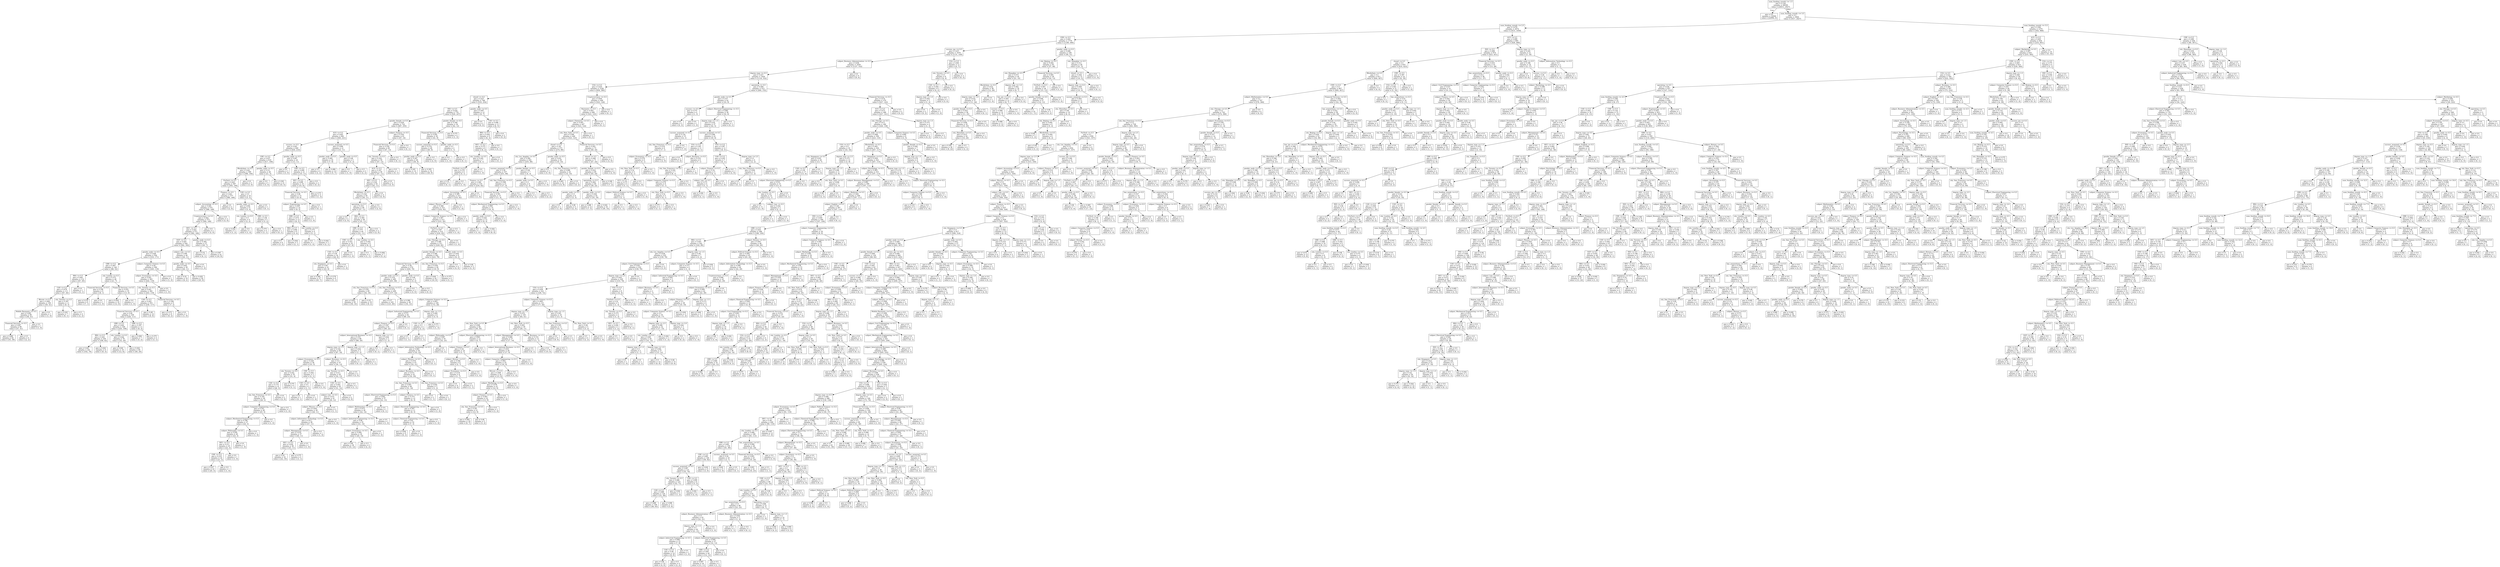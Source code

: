 digraph Tree {
node [shape=box] ;
0 [label="num_funding_rounds <= 1.5\ngini = 0.144\nsamples = 26038\nvalue = [24011, 2027]"] ;
1 [label="gini = 0.0\nsamples = 22094\nvalue = [22094, 0]"] ;
0 -> 1 [labeldistance=2.5, labelangle=45, headlabel="True"] ;
2 [label="num_funding_rounds <= 3.5\ngini = 0.5\nsamples = 3944\nvalue = [1917, 2027]"] ;
0 -> 2 [labeldistance=2.5, labelangle=-45, headlabel="False"] ;
3 [label="num_funding_rounds <= 2.5\ngini = 0.478\nsamples = 2674\nvalue = [1615, 1059]"] ;
2 -> 3 ;
4 [label="CHN <= 0.5\ngini = 0.443\nsamples = 1779\nvalue = [1189, 590]"] ;
3 -> 4 ;
5 [label="success_ipo <= 0.5\ngini = 0.437\nsamples = 1670\nvalue = [1131, 539]"] ;
4 -> 5 ;
6 [label="subject_Business Administration <= 0.5\ngini = 0.436\nsamples = 1659\nvalue = [1127, 532]"] ;
5 -> 6 ;
7 [label="degree_type <= 0.5\ngini = 0.437\nsamples = 1650\nvalue = [1118, 532]"] ;
6 -> 7 ;
8 [label="USA <= 0.5\ngini = 0.425\nsamples = 1238\nvalue = [858, 380]"] ;
7 -> 8 ;
9 [label="closed <= 0.5\ngini = 0.437\nsamples = 789\nvalue = [535, 254]"] ;
8 -> 9 ;
10 [label="IND <= 0.5\ngini = 0.434\nsamples = 776\nvalue = [529, 247]"] ;
9 -> 10 ;
11 [label="gender_female <= 0.5\ngini = 0.439\nsamples = 722\nvalue = [487, 235]"] ;
10 -> 11 ;
12 [label="AUS <= 0.5\ngini = 0.445\nsamples = 661\nvalue = [440, 221]"] ;
11 -> 12 ;
13 [label="success <= 0.5\ngini = 0.441\nsamples = 640\nvalue = [430, 210]"] ;
12 -> 13 ;
14 [label="CHE <= 0.5\ngini = 0.437\nsamples = 616\nvalue = [417, 199]"] ;
13 -> 14 ;
15 [label="Blockchain <= 0.5\ngini = 0.441\nsamples = 590\nvalue = [396, 194]"] ;
14 -> 15 ;
16 [label="FinTech <= 0.5\ngini = 0.443\nsamples = 587\nvalue = [393, 194]"] ;
15 -> 16 ;
17 [label="Finance <= 0.5\ngini = 0.441\nsamples = 577\nvalue = [388, 189]"] ;
16 -> 17 ;
18 [label="subject_Accounting <= 0.5\ngini = 0.441\nsamples = 575\nvalue = [386, 189]"] ;
17 -> 18 ;
19 [label="Cryptocurrency <= 0.5\ngini = 0.442\nsamples = 573\nvalue = [384, 189]"] ;
18 -> 19 ;
20 [label="DEU <= 0.5\ngini = 0.443\nsamples = 571\nvalue = [382, 189]"] ;
19 -> 20 ;
21 [label="SGP <= 0.5\ngini = 0.445\nsamples = 544\nvalue = [362, 182]"] ;
20 -> 21 ;
22 [label="gender_male <= 0.5\ngini = 0.448\nsamples = 504\nvalue = [333, 171]"] ;
21 -> 22 ;
23 [label="GBR <= 0.5\ngini = 0.467\nsamples = 140\nvalue = [88, 52]"] ;
22 -> 23 ;
24 [label="BRA <= 0.5\ngini = 0.481\nsamples = 112\nvalue = [67, 45]"] ;
23 -> 24 ;
25 [label="CAN <= 0.5\ngini = 0.479\nsamples = 111\nvalue = [67, 44]"] ;
24 -> 25 ;
26 [label="Bitcoin <= 0.5\ngini = 0.484\nsamples = 100\nvalue = [59, 41]"] ;
25 -> 26 ;
27 [label="Mobile Payments <= 0.5\ngini = 0.485\nsamples = 99\nvalue = [58, 41]"] ;
26 -> 27 ;
28 [label="Financial Services <= 0.5\ngini = 0.487\nsamples = 98\nvalue = [57, 41]"] ;
27 -> 28 ;
29 [label="gini = 0.486\nsamples = 94\nvalue = [55, 39]"] ;
28 -> 29 ;
30 [label="gini = 0.5\nsamples = 4\nvalue = [2, 2]"] ;
28 -> 30 ;
31 [label="gini = 0.0\nsamples = 1\nvalue = [1, 0]"] ;
27 -> 31 ;
32 [label="gini = 0.0\nsamples = 1\nvalue = [1, 0]"] ;
26 -> 32 ;
33 [label="city_Toronto <= 0.5\ngini = 0.397\nsamples = 11\nvalue = [8, 3]"] ;
25 -> 33 ;
34 [label="gini = 0.245\nsamples = 7\nvalue = [6, 1]"] ;
33 -> 34 ;
35 [label="gini = 0.5\nsamples = 4\nvalue = [2, 2]"] ;
33 -> 35 ;
36 [label="gini = 0.0\nsamples = 1\nvalue = [0, 1]"] ;
24 -> 36 ;
37 [label="city_London <= 0.5\ngini = 0.375\nsamples = 28\nvalue = [21, 7]"] ;
23 -> 37 ;
38 [label="Financial Services <= 0.5\ngini = 0.198\nsamples = 9\nvalue = [8, 1]"] ;
37 -> 38 ;
39 [label="gini = 0.219\nsamples = 8\nvalue = [7, 1]"] ;
38 -> 39 ;
40 [label="gini = 0.0\nsamples = 1\nvalue = [1, 0]"] ;
38 -> 40 ;
41 [label="Financial Services <= 0.5\ngini = 0.432\nsamples = 19\nvalue = [13, 6]"] ;
37 -> 41 ;
42 [label="gini = 0.444\nsamples = 18\nvalue = [12, 6]"] ;
41 -> 42 ;
43 [label="gini = 0.0\nsamples = 1\nvalue = [1, 0]"] ;
41 -> 43 ;
44 [label="subject_Computer Science <= 0.5\ngini = 0.44\nsamples = 364\nvalue = [245, 119]"] ;
22 -> 44 ;
45 [label="subject_Economics <= 0.5\ngini = 0.441\nsamples = 363\nvalue = [244, 119]"] ;
44 -> 45 ;
46 [label="city_Toronto <= 0.5\ngini = 0.441\nsamples = 362\nvalue = [243, 119]"] ;
45 -> 46 ;
47 [label="CAN <= 0.5\ngini = 0.443\nsamples = 353\nvalue = [236, 117]"] ;
46 -> 47 ;
48 [label="Financial Services <= 0.5\ngini = 0.44\nsamples = 339\nvalue = [228, 111]"] ;
47 -> 48 ;
49 [label="GBR <= 0.5\ngini = 0.442\nsamples = 328\nvalue = [220, 108]"] ;
48 -> 49 ;
50 [label="BRA <= 0.5\ngini = 0.441\nsamples = 250\nvalue = [168, 82]"] ;
49 -> 50 ;
51 [label="gini = 0.441\nsamples = 241\nvalue = [162, 79]"] ;
50 -> 51 ;
52 [label="gini = 0.444\nsamples = 9\nvalue = [6, 3]"] ;
50 -> 52 ;
53 [label="city_London <= 0.5\ngini = 0.444\nsamples = 78\nvalue = [52, 26]"] ;
49 -> 53 ;
54 [label="gini = 0.444\nsamples = 18\nvalue = [12, 6]"] ;
53 -> 54 ;
55 [label="gini = 0.444\nsamples = 60\nvalue = [40, 20]"] ;
53 -> 55 ;
56 [label="GBR <= 0.5\ngini = 0.397\nsamples = 11\nvalue = [8, 3]"] ;
48 -> 56 ;
57 [label="gini = 0.408\nsamples = 7\nvalue = [5, 2]"] ;
56 -> 57 ;
58 [label="gini = 0.375\nsamples = 4\nvalue = [3, 1]"] ;
56 -> 58 ;
59 [label="gini = 0.49\nsamples = 14\nvalue = [8, 6]"] ;
47 -> 59 ;
60 [label="Financial Services <= 0.5\ngini = 0.346\nsamples = 9\nvalue = [7, 2]"] ;
46 -> 60 ;
61 [label="gini = 0.375\nsamples = 8\nvalue = [6, 2]"] ;
60 -> 61 ;
62 [label="gini = 0.0\nsamples = 1\nvalue = [1, 0]"] ;
60 -> 62 ;
63 [label="gini = 0.0\nsamples = 1\nvalue = [1, 0]"] ;
45 -> 63 ;
64 [label="gini = 0.0\nsamples = 1\nvalue = [1, 0]"] ;
44 -> 64 ;
65 [label="subject_Law <= 0.5\ngini = 0.399\nsamples = 40\nvalue = [29, 11]"] ;
21 -> 65 ;
66 [label="gender_male <= 0.5\ngini = 0.405\nsamples = 39\nvalue = [28, 11]"] ;
65 -> 66 ;
67 [label="gini = 0.32\nsamples = 10\nvalue = [8, 2]"] ;
66 -> 67 ;
68 [label="gini = 0.428\nsamples = 29\nvalue = [20, 9]"] ;
66 -> 68 ;
69 [label="gini = 0.0\nsamples = 1\nvalue = [1, 0]"] ;
65 -> 69 ;
70 [label="gender_male <= 0.5\ngini = 0.384\nsamples = 27\nvalue = [20, 7]"] ;
20 -> 70 ;
71 [label="gini = 0.32\nsamples = 5\nvalue = [4, 1]"] ;
70 -> 71 ;
72 [label="gini = 0.397\nsamples = 22\nvalue = [16, 6]"] ;
70 -> 72 ;
73 [label="gini = 0.0\nsamples = 2\nvalue = [2, 0]"] ;
19 -> 73 ;
74 [label="gini = 0.0\nsamples = 2\nvalue = [2, 0]"] ;
18 -> 74 ;
75 [label="gini = 0.0\nsamples = 2\nvalue = [2, 0]"] ;
17 -> 75 ;
76 [label="CAN <= 0.5\ngini = 0.5\nsamples = 10\nvalue = [5, 5]"] ;
16 -> 76 ;
77 [label="gender_male <= 0.5\ngini = 0.494\nsamples = 9\nvalue = [5, 4]"] ;
76 -> 77 ;
78 [label="city_London <= 0.5\ngini = 0.5\nsamples = 4\nvalue = [2, 2]"] ;
77 -> 78 ;
79 [label="gini = 0.444\nsamples = 3\nvalue = [1, 2]"] ;
78 -> 79 ;
80 [label="gini = 0.0\nsamples = 1\nvalue = [1, 0]"] ;
78 -> 80 ;
81 [label="GBR <= 0.5\ngini = 0.48\nsamples = 5\nvalue = [3, 2]"] ;
77 -> 81 ;
82 [label="gini = 0.375\nsamples = 4\nvalue = [3, 1]"] ;
81 -> 82 ;
83 [label="gini = 0.0\nsamples = 1\nvalue = [0, 1]"] ;
81 -> 83 ;
84 [label="gini = 0.0\nsamples = 1\nvalue = [0, 1]"] ;
76 -> 84 ;
85 [label="gini = 0.0\nsamples = 3\nvalue = [3, 0]"] ;
15 -> 85 ;
86 [label="gender_male <= 0.5\ngini = 0.311\nsamples = 26\nvalue = [21, 5]"] ;
14 -> 86 ;
87 [label="gini = 0.0\nsamples = 5\nvalue = [5, 0]"] ;
86 -> 87 ;
88 [label="gini = 0.363\nsamples = 21\nvalue = [16, 5]"] ;
86 -> 88 ;
89 [label="gender_male <= 0.5\ngini = 0.497\nsamples = 24\nvalue = [13, 11]"] ;
13 -> 89 ;
90 [label="gini = 0.0\nsamples = 3\nvalue = [3, 0]"] ;
89 -> 90 ;
91 [label="CHE <= 0.5\ngini = 0.499\nsamples = 21\nvalue = [10, 11]"] ;
89 -> 91 ;
92 [label="DEU <= 0.5\ngini = 0.499\nsamples = 19\nvalue = [10, 9]"] ;
91 -> 92 ;
93 [label="Financial Services <= 0.5\ngini = 0.48\nsamples = 15\nvalue = [9, 6]"] ;
92 -> 93 ;
94 [label="subject_Engineering <= 0.5\ngini = 0.459\nsamples = 14\nvalue = [9, 5]"] ;
93 -> 94 ;
95 [label="GBR <= 0.5\ngini = 0.473\nsamples = 13\nvalue = [8, 5]"] ;
94 -> 95 ;
96 [label="BRA <= 0.5\ngini = 0.494\nsamples = 9\nvalue = [5, 4]"] ;
95 -> 96 ;
97 [label="gini = 0.5\nsamples = 6\nvalue = [3, 3]"] ;
96 -> 97 ;
98 [label="gini = 0.444\nsamples = 3\nvalue = [2, 1]"] ;
96 -> 98 ;
99 [label="city_London <= 0.5\ngini = 0.375\nsamples = 4\nvalue = [3, 1]"] ;
95 -> 99 ;
100 [label="gini = 0.0\nsamples = 1\nvalue = [1, 0]"] ;
99 -> 100 ;
101 [label="gini = 0.444\nsamples = 3\nvalue = [2, 1]"] ;
99 -> 101 ;
102 [label="gini = 0.0\nsamples = 1\nvalue = [1, 0]"] ;
94 -> 102 ;
103 [label="gini = 0.0\nsamples = 1\nvalue = [0, 1]"] ;
93 -> 103 ;
104 [label="gini = 0.375\nsamples = 4\nvalue = [1, 3]"] ;
92 -> 104 ;
105 [label="gini = 0.0\nsamples = 2\nvalue = [0, 2]"] ;
91 -> 105 ;
106 [label="success_acquired <= 0.5\ngini = 0.499\nsamples = 21\nvalue = [10, 11]"] ;
12 -> 106 ;
107 [label="gender_male <= 0.5\ngini = 0.492\nsamples = 16\nvalue = [7, 9]"] ;
106 -> 107 ;
108 [label="gini = 0.5\nsamples = 4\nvalue = [2, 2]"] ;
107 -> 108 ;
109 [label="gini = 0.486\nsamples = 12\nvalue = [5, 7]"] ;
107 -> 109 ;
110 [label="gender_male <= 0.5\ngini = 0.48\nsamples = 5\nvalue = [3, 2]"] ;
106 -> 110 ;
111 [label="gini = 0.0\nsamples = 1\nvalue = [1, 0]"] ;
110 -> 111 ;
112 [label="gini = 0.5\nsamples = 4\nvalue = [2, 2]"] ;
110 -> 112 ;
113 [label="subject_Finance <= 0.5\ngini = 0.354\nsamples = 61\nvalue = [47, 14]"] ;
11 -> 113 ;
114 [label="Financial Services <= 0.5\ngini = 0.339\nsamples = 60\nvalue = [47, 13]"] ;
113 -> 114 ;
115 [label="city_Toronto <= 0.5\ngini = 0.324\nsamples = 59\nvalue = [47, 12]"] ;
114 -> 115 ;
116 [label="AUS <= 0.5\ngini = 0.307\nsamples = 58\nvalue = [47, 11]"] ;
115 -> 116 ;
117 [label="DEU <= 0.5\ngini = 0.324\nsamples = 54\nvalue = [43, 11]"] ;
116 -> 117 ;
118 [label="Blockchain <= 0.5\ngini = 0.343\nsamples = 50\nvalue = [39, 11]"] ;
117 -> 118 ;
119 [label="operating <= 0.5\ngini = 0.353\nsamples = 48\nvalue = [37, 11]"] ;
118 -> 119 ;
120 [label="gini = 0.0\nsamples = 2\nvalue = [2, 0]"] ;
119 -> 120 ;
121 [label="BRA <= 0.5\ngini = 0.364\nsamples = 46\nvalue = [35, 11]"] ;
119 -> 121 ;
122 [label="GBR <= 0.5\ngini = 0.375\nsamples = 44\nvalue = [33, 11]"] ;
121 -> 122 ;
123 [label="CHE <= 0.5\ngini = 0.353\nsamples = 35\nvalue = [27, 8]"] ;
122 -> 123 ;
124 [label="CAN <= 0.5\ngini = 0.36\nsamples = 34\nvalue = [26, 8]"] ;
123 -> 124 ;
125 [label="city_Singapore <= 0.5\ngini = 0.367\nsamples = 33\nvalue = [25, 8]"] ;
124 -> 125 ;
126 [label="gini = 0.384\nsamples = 27\nvalue = [20, 7]"] ;
125 -> 126 ;
127 [label="gini = 0.278\nsamples = 6\nvalue = [5, 1]"] ;
125 -> 127 ;
128 [label="gini = 0.0\nsamples = 1\nvalue = [1, 0]"] ;
124 -> 128 ;
129 [label="gini = 0.0\nsamples = 1\nvalue = [1, 0]"] ;
123 -> 129 ;
130 [label="city_London <= 0.5\ngini = 0.444\nsamples = 9\nvalue = [6, 3]"] ;
122 -> 130 ;
131 [label="gini = 0.5\nsamples = 2\nvalue = [1, 1]"] ;
130 -> 131 ;
132 [label="gini = 0.408\nsamples = 7\nvalue = [5, 2]"] ;
130 -> 132 ;
133 [label="gini = 0.0\nsamples = 2\nvalue = [2, 0]"] ;
121 -> 133 ;
134 [label="gini = 0.0\nsamples = 2\nvalue = [2, 0]"] ;
118 -> 134 ;
135 [label="gini = 0.0\nsamples = 4\nvalue = [4, 0]"] ;
117 -> 135 ;
136 [label="gini = 0.0\nsamples = 4\nvalue = [4, 0]"] ;
116 -> 136 ;
137 [label="gini = 0.0\nsamples = 1\nvalue = [0, 1]"] ;
115 -> 137 ;
138 [label="gini = 0.0\nsamples = 1\nvalue = [0, 1]"] ;
114 -> 138 ;
139 [label="gini = 0.0\nsamples = 1\nvalue = [0, 1]"] ;
113 -> 139 ;
140 [label="gender_female <= 0.5\ngini = 0.346\nsamples = 54\nvalue = [42, 12]"] ;
10 -> 140 ;
141 [label="Financial Services <= 0.5\ngini = 0.295\nsamples = 50\nvalue = [41, 9]"] ;
140 -> 141 ;
142 [label="success_acquired <= 0.5\ngini = 0.278\nsamples = 48\nvalue = [40, 8]"] ;
141 -> 142 ;
143 [label="gender_male <= 0.5\ngini = 0.287\nsamples = 46\nvalue = [38, 8]"] ;
142 -> 143 ;
144 [label="gini = 0.245\nsamples = 14\nvalue = [12, 2]"] ;
143 -> 144 ;
145 [label="gini = 0.305\nsamples = 32\nvalue = [26, 6]"] ;
143 -> 145 ;
146 [label="gini = 0.0\nsamples = 2\nvalue = [2, 0]"] ;
142 -> 146 ;
147 [label="gender_male <= 0.5\ngini = 0.5\nsamples = 2\nvalue = [1, 1]"] ;
141 -> 147 ;
148 [label="gini = 0.0\nsamples = 1\nvalue = [1, 0]"] ;
147 -> 148 ;
149 [label="gini = 0.0\nsamples = 1\nvalue = [0, 1]"] ;
147 -> 149 ;
150 [label="gini = 0.375\nsamples = 4\nvalue = [1, 3]"] ;
140 -> 150 ;
151 [label="gender_male <= 0.5\ngini = 0.497\nsamples = 13\nvalue = [6, 7]"] ;
9 -> 151 ;
152 [label="gini = 0.0\nsamples = 2\nvalue = [0, 2]"] ;
151 -> 152 ;
153 [label="CAN <= 0.5\ngini = 0.496\nsamples = 11\nvalue = [6, 5]"] ;
151 -> 153 ;
154 [label="BRA <= 0.5\ngini = 0.444\nsamples = 9\nvalue = [6, 3]"] ;
153 -> 154 ;
155 [label="DEU <= 0.5\ngini = 0.375\nsamples = 8\nvalue = [6, 2]"] ;
154 -> 155 ;
156 [label="city_London <= 0.5\ngini = 0.245\nsamples = 7\nvalue = [6, 1]"] ;
155 -> 156 ;
157 [label="FinTech <= 0.5\ngini = 0.278\nsamples = 6\nvalue = [5, 1]"] ;
156 -> 157 ;
158 [label="gini = 0.32\nsamples = 5\nvalue = [4, 1]"] ;
157 -> 158 ;
159 [label="gini = 0.0\nsamples = 1\nvalue = [1, 0]"] ;
157 -> 159 ;
160 [label="gini = 0.0\nsamples = 1\nvalue = [1, 0]"] ;
156 -> 160 ;
161 [label="gini = 0.0\nsamples = 1\nvalue = [0, 1]"] ;
155 -> 161 ;
162 [label="gini = 0.0\nsamples = 1\nvalue = [0, 1]"] ;
154 -> 162 ;
163 [label="gini = 0.0\nsamples = 2\nvalue = [0, 2]"] ;
153 -> 163 ;
164 [label="Cryptocurrency <= 0.5\ngini = 0.404\nsamples = 449\nvalue = [323, 126]"] ;
8 -> 164 ;
165 [label="Payments <= 0.5\ngini = 0.402\nsamples = 448\nvalue = [323, 125]"] ;
164 -> 165 ;
166 [label="subject_Chemistry <= 0.5\ngini = 0.401\nsamples = 447\nvalue = [323, 124]"] ;
165 -> 166 ;
167 [label="city_New_York <= 0.5\ngini = 0.399\nsamples = 446\nvalue = [323, 123]"] ;
166 -> 167 ;
168 [label="closed <= 0.5\ngini = 0.39\nsamples = 373\nvalue = [274, 99]"] ;
167 -> 168 ;
169 [label="city_Los_Angeles <= 0.5\ngini = 0.384\nsamples = 344\nvalue = [255, 89]"] ;
168 -> 169 ;
170 [label="success_acquired <= 0.5\ngini = 0.38\nsamples = 337\nvalue = [251, 86]"] ;
169 -> 170 ;
171 [label="Finance <= 0.5\ngini = 0.384\nsamples = 316\nvalue = [234, 82]"] ;
170 -> 171 ;
172 [label="subject_Accounting <= 0.5\ngini = 0.385\nsamples = 315\nvalue = [233, 82]"] ;
171 -> 172 ;
173 [label="subject_Physics <= 0.5\ngini = 0.386\nsamples = 314\nvalue = [232, 82]"] ;
172 -> 173 ;
174 [label="subject_Computer Science <= 0.5\ngini = 0.387\nsamples = 313\nvalue = [231, 82]"] ;
173 -> 174 ;
175 [label="FinTech <= 0.5\ngini = 0.387\nsamples = 312\nvalue = [230, 82]"] ;
174 -> 175 ;
176 [label="city_Chicago <= 0.5\ngini = 0.388\nsamples = 311\nvalue = [229, 82]"] ;
175 -> 176 ;
177 [label="gender_female <= 0.5\ngini = 0.386\nsamples = 302\nvalue = [223, 79]"] ;
176 -> 177 ;
178 [label="Financial Services <= 0.5\ngini = 0.38\nsamples = 274\nvalue = [204, 70]"] ;
177 -> 178 ;
179 [label="gender_male <= 0.5\ngini = 0.378\nsamples = 269\nvalue = [201, 68]"] ;
178 -> 179 ;
180 [label="city_San_Francisco <= 0.5\ngini = 0.391\nsamples = 60\nvalue = [44, 16]"] ;
179 -> 180 ;
181 [label="gini = 0.403\nsamples = 50\nvalue = [36, 14]"] ;
180 -> 181 ;
182 [label="gini = 0.32\nsamples = 10\nvalue = [8, 2]"] ;
180 -> 182 ;
183 [label="city_San_Francisco <= 0.5\ngini = 0.374\nsamples = 209\nvalue = [157, 52]"] ;
179 -> 183 ;
184 [label="gini = 0.37\nsamples = 163\nvalue = [123, 40]"] ;
183 -> 184 ;
185 [label="gini = 0.386\nsamples = 46\nvalue = [34, 12]"] ;
183 -> 185 ;
186 [label="gender_male <= 0.5\ngini = 0.48\nsamples = 5\nvalue = [3, 2]"] ;
178 -> 186 ;
187 [label="gini = 0.0\nsamples = 3\nvalue = [3, 0]"] ;
186 -> 187 ;
188 [label="gini = 0.0\nsamples = 2\nvalue = [0, 2]"] ;
186 -> 188 ;
189 [label="city_San_Francisco <= 0.5\ngini = 0.436\nsamples = 28\nvalue = [19, 9]"] ;
177 -> 189 ;
190 [label="gini = 0.444\nsamples = 24\nvalue = [16, 8]"] ;
189 -> 190 ;
191 [label="gini = 0.375\nsamples = 4\nvalue = [3, 1]"] ;
189 -> 191 ;
192 [label="gender_male <= 0.5\ngini = 0.444\nsamples = 9\nvalue = [6, 3]"] ;
176 -> 192 ;
193 [label="gini = 0.0\nsamples = 4\nvalue = [4, 0]"] ;
192 -> 193 ;
194 [label="gini = 0.48\nsamples = 5\nvalue = [2, 3]"] ;
192 -> 194 ;
195 [label="gini = 0.0\nsamples = 1\nvalue = [1, 0]"] ;
175 -> 195 ;
196 [label="gini = 0.0\nsamples = 1\nvalue = [1, 0]"] ;
174 -> 196 ;
197 [label="gini = 0.0\nsamples = 1\nvalue = [1, 0]"] ;
173 -> 197 ;
198 [label="gini = 0.0\nsamples = 1\nvalue = [1, 0]"] ;
172 -> 198 ;
199 [label="gini = 0.0\nsamples = 1\nvalue = [1, 0]"] ;
171 -> 199 ;
200 [label="city_San_Francisco <= 0.5\ngini = 0.308\nsamples = 21\nvalue = [17, 4]"] ;
170 -> 200 ;
201 [label="Financial Services <= 0.5\ngini = 0.391\nsamples = 15\nvalue = [11, 4]"] ;
200 -> 201 ;
202 [label="subject_Mechanical Engineering <= 0.5\ngini = 0.408\nsamples = 14\nvalue = [10, 4]"] ;
201 -> 202 ;
203 [label="gender_male <= 0.5\ngini = 0.426\nsamples = 13\nvalue = [9, 4]"] ;
202 -> 203 ;
204 [label="gini = 0.0\nsamples = 1\nvalue = [1, 0]"] ;
203 -> 204 ;
205 [label="gini = 0.444\nsamples = 12\nvalue = [8, 4]"] ;
203 -> 205 ;
206 [label="gini = 0.0\nsamples = 1\nvalue = [1, 0]"] ;
202 -> 206 ;
207 [label="gini = 0.0\nsamples = 1\nvalue = [1, 0]"] ;
201 -> 207 ;
208 [label="gini = 0.0\nsamples = 6\nvalue = [6, 0]"] ;
200 -> 208 ;
209 [label="gender_female <= 0.5\ngini = 0.49\nsamples = 7\nvalue = [4, 3]"] ;
169 -> 209 ;
210 [label="gender_male <= 0.5\ngini = 0.5\nsamples = 6\nvalue = [3, 3]"] ;
209 -> 210 ;
211 [label="gini = 0.5\nsamples = 2\nvalue = [1, 1]"] ;
210 -> 211 ;
212 [label="gini = 0.5\nsamples = 4\nvalue = [2, 2]"] ;
210 -> 212 ;
213 [label="gini = 0.0\nsamples = 1\nvalue = [1, 0]"] ;
209 -> 213 ;
214 [label="gender_male <= 0.5\ngini = 0.452\nsamples = 29\nvalue = [19, 10]"] ;
168 -> 214 ;
215 [label="gini = 0.0\nsamples = 5\nvalue = [5, 0]"] ;
214 -> 215 ;
216 [label="city_San_Francisco <= 0.5\ngini = 0.486\nsamples = 24\nvalue = [14, 10]"] ;
214 -> 216 ;
217 [label="gini = 0.463\nsamples = 22\nvalue = [14, 8]"] ;
216 -> 217 ;
218 [label="gini = 0.0\nsamples = 2\nvalue = [0, 2]"] ;
216 -> 218 ;
219 [label="Financial Services <= 0.5\ngini = 0.441\nsamples = 73\nvalue = [49, 24]"] ;
167 -> 219 ;
220 [label="closed <= 0.5\ngini = 0.448\nsamples = 71\nvalue = [47, 24]"] ;
219 -> 220 ;
221 [label="gender_female <= 0.5\ngini = 0.454\nsamples = 69\nvalue = [45, 24]"] ;
220 -> 221 ;
222 [label="operating <= 0.5\ngini = 0.464\nsamples = 60\nvalue = [38, 22]"] ;
221 -> 222 ;
223 [label="gender_male <= 0.5\ngini = 0.5\nsamples = 6\nvalue = [3, 3]"] ;
222 -> 223 ;
224 [label="gini = 0.0\nsamples = 1\nvalue = [1, 0]"] ;
223 -> 224 ;
225 [label="gini = 0.48\nsamples = 5\nvalue = [2, 3]"] ;
223 -> 225 ;
226 [label="gender_male <= 0.5\ngini = 0.456\nsamples = 54\nvalue = [35, 19]"] ;
222 -> 226 ;
227 [label="gini = 0.486\nsamples = 12\nvalue = [7, 5]"] ;
226 -> 227 ;
228 [label="gini = 0.444\nsamples = 42\nvalue = [28, 14]"] ;
226 -> 228 ;
229 [label="gini = 0.346\nsamples = 9\nvalue = [7, 2]"] ;
221 -> 229 ;
230 [label="gini = 0.0\nsamples = 2\nvalue = [2, 0]"] ;
220 -> 230 ;
231 [label="gini = 0.0\nsamples = 2\nvalue = [2, 0]"] ;
219 -> 231 ;
232 [label="gini = 0.0\nsamples = 1\nvalue = [0, 1]"] ;
166 -> 232 ;
233 [label="gini = 0.0\nsamples = 1\nvalue = [0, 1]"] ;
165 -> 233 ;
234 [label="gini = 0.0\nsamples = 1\nvalue = [0, 1]"] ;
164 -> 234 ;
235 [label="operating <= 0.5\ngini = 0.466\nsamples = 412\nvalue = [260, 152]"] ;
7 -> 235 ;
236 [label="gender_male <= 0.5\ngini = 0.337\nsamples = 42\nvalue = [33, 9]"] ;
235 -> 236 ;
237 [label="success <= 0.5\ngini = 0.375\nsamples = 4\nvalue = [1, 3]"] ;
236 -> 237 ;
238 [label="gini = 0.0\nsamples = 3\nvalue = [0, 3]"] ;
237 -> 238 ;
239 [label="gini = 0.0\nsamples = 1\nvalue = [1, 0]"] ;
237 -> 239 ;
240 [label="subject_Electrical Engineering <= 0.5\ngini = 0.266\nsamples = 38\nvalue = [32, 6]"] ;
236 -> 240 ;
241 [label="degree_type <= 1.5\ngini = 0.234\nsamples = 37\nvalue = [32, 5]"] ;
240 -> 241 ;
242 [label="success_acquired <= 0.5\ngini = 0.124\nsamples = 15\nvalue = [14, 1]"] ;
241 -> 242 ;
243 [label="city_San_Francisco <= 0.5\ngini = 0.219\nsamples = 8\nvalue = [7, 1]"] ;
242 -> 243 ;
244 [label="subject_Economics <= 0.5\ngini = 0.278\nsamples = 6\nvalue = [5, 1]"] ;
243 -> 244 ;
245 [label="city_New_York <= 0.5\ngini = 0.32\nsamples = 5\nvalue = [4, 1]"] ;
244 -> 245 ;
246 [label="AUS <= 0.5\ngini = 0.375\nsamples = 4\nvalue = [3, 1]"] ;
245 -> 246 ;
247 [label="subject_Political Science <= 0.5\ngini = 0.444\nsamples = 3\nvalue = [2, 1]"] ;
246 -> 247 ;
248 [label="gini = 0.5\nsamples = 2\nvalue = [1, 1]"] ;
247 -> 248 ;
249 [label="gini = 0.0\nsamples = 1\nvalue = [1, 0]"] ;
247 -> 249 ;
250 [label="gini = 0.0\nsamples = 1\nvalue = [1, 0]"] ;
246 -> 250 ;
251 [label="gini = 0.0\nsamples = 1\nvalue = [1, 0]"] ;
245 -> 251 ;
252 [label="gini = 0.0\nsamples = 1\nvalue = [1, 0]"] ;
244 -> 252 ;
253 [label="gini = 0.0\nsamples = 2\nvalue = [2, 0]"] ;
243 -> 253 ;
254 [label="gini = 0.0\nsamples = 7\nvalue = [7, 0]"] ;
242 -> 254 ;
255 [label="success_acquired <= 0.5\ngini = 0.298\nsamples = 22\nvalue = [18, 4]"] ;
241 -> 255 ;
256 [label="USA <= 0.5\ngini = 0.165\nsamples = 11\nvalue = [10, 1]"] ;
255 -> 256 ;
257 [label="gini = 0.0\nsamples = 3\nvalue = [3, 0]"] ;
256 -> 257 ;
258 [label="subject_Business <= 0.5\ngini = 0.219\nsamples = 8\nvalue = [7, 1]"] ;
256 -> 258 ;
259 [label="city_San_Francisco <= 0.5\ngini = 0.245\nsamples = 7\nvalue = [6, 1]"] ;
258 -> 259 ;
260 [label="subject_Computer Science <= 0.5\ngini = 0.278\nsamples = 6\nvalue = [5, 1]"] ;
259 -> 260 ;
261 [label="city_New_York <= 0.5\ngini = 0.32\nsamples = 5\nvalue = [4, 1]"] ;
260 -> 261 ;
262 [label="gini = 0.375\nsamples = 4\nvalue = [3, 1]"] ;
261 -> 262 ;
263 [label="gini = 0.0\nsamples = 1\nvalue = [1, 0]"] ;
261 -> 263 ;
264 [label="gini = 0.0\nsamples = 1\nvalue = [1, 0]"] ;
260 -> 264 ;
265 [label="gini = 0.0\nsamples = 1\nvalue = [1, 0]"] ;
259 -> 265 ;
266 [label="gini = 0.0\nsamples = 1\nvalue = [1, 0]"] ;
258 -> 266 ;
267 [label="USA <= 0.5\ngini = 0.397\nsamples = 11\nvalue = [8, 3]"] ;
255 -> 267 ;
268 [label="CAN <= 0.5\ngini = 0.245\nsamples = 7\nvalue = [6, 1]"] ;
267 -> 268 ;
269 [label="subject_Finance <= 0.5\ngini = 0.32\nsamples = 5\nvalue = [4, 1]"] ;
268 -> 269 ;
270 [label="subject_Law <= 0.5\ngini = 0.375\nsamples = 4\nvalue = [3, 1]"] ;
269 -> 270 ;
271 [label="gini = 0.444\nsamples = 3\nvalue = [2, 1]"] ;
270 -> 271 ;
272 [label="gini = 0.0\nsamples = 1\nvalue = [1, 0]"] ;
270 -> 272 ;
273 [label="gini = 0.0\nsamples = 1\nvalue = [1, 0]"] ;
269 -> 273 ;
274 [label="gini = 0.0\nsamples = 2\nvalue = [2, 0]"] ;
268 -> 274 ;
275 [label="degree_type <= 2.5\ngini = 0.5\nsamples = 4\nvalue = [2, 2]"] ;
267 -> 275 ;
276 [label="city_San_Francisco <= 0.5\ngini = 0.444\nsamples = 3\nvalue = [1, 2]"] ;
275 -> 276 ;
277 [label="gini = 0.0\nsamples = 1\nvalue = [0, 1]"] ;
276 -> 277 ;
278 [label="gini = 0.5\nsamples = 2\nvalue = [1, 1]"] ;
276 -> 278 ;
279 [label="gini = 0.0\nsamples = 1\nvalue = [1, 0]"] ;
275 -> 279 ;
280 [label="gini = 0.0\nsamples = 1\nvalue = [0, 1]"] ;
240 -> 280 ;
281 [label="Financial Services <= 0.5\ngini = 0.474\nsamples = 370\nvalue = [227, 143]"] ;
235 -> 281 ;
282 [label="AUS <= 0.5\ngini = 0.473\nsamples = 368\nvalue = [227, 141]"] ;
281 -> 282 ;
283 [label="city_Chicago <= 0.5\ngini = 0.471\nsamples = 364\nvalue = [226, 138]"] ;
282 -> 283 ;
284 [label="gender_male <= 0.5\ngini = 0.468\nsamples = 356\nvalue = [223, 133]"] ;
283 -> 284 ;
285 [label="USA <= 0.5\ngini = 0.5\nsamples = 32\nvalue = [16, 16]"] ;
284 -> 285 ;
286 [label="city_Singapore <= 0.5\ngini = 0.455\nsamples = 20\nvalue = [13, 7]"] ;
285 -> 286 ;
287 [label="CAN <= 0.5\ngini = 0.36\nsamples = 17\nvalue = [13, 4]"] ;
286 -> 287 ;
288 [label="subject_Electrical Engineering <= 0.5\ngini = 0.231\nsamples = 15\nvalue = [13, 2]"] ;
287 -> 288 ;
289 [label="city_London <= 0.5\ngini = 0.133\nsamples = 14\nvalue = [13, 1]"] ;
288 -> 289 ;
290 [label="gini = 0.0\nsamples = 11\nvalue = [11, 0]"] ;
289 -> 290 ;
291 [label="subject_Law <= 0.5\ngini = 0.444\nsamples = 3\nvalue = [2, 1]"] ;
289 -> 291 ;
292 [label="gini = 0.5\nsamples = 2\nvalue = [1, 1]"] ;
291 -> 292 ;
293 [label="gini = 0.0\nsamples = 1\nvalue = [1, 0]"] ;
291 -> 293 ;
294 [label="gini = 0.0\nsamples = 1\nvalue = [0, 1]"] ;
288 -> 294 ;
295 [label="gini = 0.0\nsamples = 2\nvalue = [0, 2]"] ;
287 -> 295 ;
296 [label="gini = 0.0\nsamples = 3\nvalue = [0, 3]"] ;
286 -> 296 ;
297 [label="degree_type <= 2.5\ngini = 0.375\nsamples = 12\nvalue = [3, 9]"] ;
285 -> 297 ;
298 [label="degree_type <= 1.5\ngini = 0.298\nsamples = 11\nvalue = [2, 9]"] ;
297 -> 298 ;
299 [label="gini = 0.0\nsamples = 4\nvalue = [0, 4]"] ;
298 -> 299 ;
300 [label="city_New_York <= 0.5\ngini = 0.408\nsamples = 7\nvalue = [2, 5]"] ;
298 -> 300 ;
301 [label="gini = 0.48\nsamples = 5\nvalue = [2, 3]"] ;
300 -> 301 ;
302 [label="gini = 0.0\nsamples = 2\nvalue = [0, 2]"] ;
300 -> 302 ;
303 [label="gini = 0.0\nsamples = 1\nvalue = [1, 0]"] ;
297 -> 303 ;
304 [label="Blockchain <= 0.5\ngini = 0.461\nsamples = 324\nvalue = [207, 117]"] ;
284 -> 304 ;
305 [label="city_Singapore <= 0.5\ngini = 0.459\nsamples = 322\nvalue = [207, 115]"] ;
304 -> 305 ;
306 [label="subject_Psychology <= 0.5\ngini = 0.463\nsamples = 310\nvalue = [197, 113]"] ;
305 -> 306 ;
307 [label="subject_Business Management <= 0.5\ngini = 0.462\nsamples = 309\nvalue = [197, 112]"] ;
306 -> 307 ;
308 [label="subject_Medicine <= 0.5\ngini = 0.461\nsamples = 308\nvalue = [197, 111]"] ;
307 -> 308 ;
309 [label="subject_English <= 0.5\ngini = 0.46\nsamples = 307\nvalue = [197, 110]"] ;
308 -> 309 ;
310 [label="IND <= 0.5\ngini = 0.459\nsamples = 306\nvalue = [197, 109]"] ;
309 -> 310 ;
311 [label="GBR <= 0.5\ngini = 0.453\nsamples = 288\nvalue = [188, 100]"] ;
310 -> 311 ;
312 [label="BRA <= 0.5\ngini = 0.443\nsamples = 242\nvalue = [162, 80]"] ;
311 -> 312 ;
313 [label="city_Los_Angeles <= 0.5\ngini = 0.438\nsamples = 235\nvalue = [159, 76]"] ;
312 -> 313 ;
314 [label="subject_Civil Engineering <= 0.5\ngini = 0.441\nsamples = 232\nvalue = [156, 76]"] ;
313 -> 314 ;
315 [label="degree_type <= 2.5\ngini = 0.443\nsamples = 229\nvalue = [153, 76]"] ;
314 -> 315 ;
316 [label="USA <= 0.5\ngini = 0.439\nsamples = 221\nvalue = [149, 72]"] ;
315 -> 316 ;
317 [label="subject_Computer Science <= 0.5\ngini = 0.403\nsamples = 100\nvalue = [72, 28]"] ;
316 -> 317 ;
318 [label="subject_Industrial Engineering <= 0.5\ngini = 0.375\nsamples = 92\nvalue = [69, 23]"] ;
317 -> 318 ;
319 [label="subject_Finance <= 0.5\ngini = 0.367\nsamples = 91\nvalue = [69, 22]"] ;
318 -> 319 ;
320 [label="subject_International Business <= 0.5\ngini = 0.351\nsamples = 88\nvalue = [68, 20]"] ;
319 -> 320 ;
321 [label="degree_type <= 1.5\ngini = 0.334\nsamples = 85\nvalue = [67, 18]"] ;
320 -> 321 ;
322 [label="subject_Economics <= 0.5\ngini = 0.229\nsamples = 38\nvalue = [33, 5]"] ;
321 -> 322 ;
323 [label="city_Toronto <= 0.5\ngini = 0.202\nsamples = 35\nvalue = [31, 4]"] ;
322 -> 323 ;
324 [label="CAN <= 0.5\ngini = 0.175\nsamples = 31\nvalue = [28, 3]"] ;
323 -> 324 ;
325 [label="city_San_Francisco <= 0.5\ngini = 0.185\nsamples = 29\nvalue = [26, 3]"] ;
324 -> 325 ;
326 [label="subject_Computer Engineering <= 0.5\ngini = 0.191\nsamples = 28\nvalue = [25, 3]"] ;
325 -> 326 ;
327 [label="subject_Mechanical Engineering <= 0.5\ngini = 0.198\nsamples = 27\nvalue = [24, 3]"] ;
326 -> 327 ;
328 [label="subject_Philosophy <= 0.5\ngini = 0.204\nsamples = 26\nvalue = [23, 3]"] ;
327 -> 328 ;
329 [label="DEU <= 0.5\ngini = 0.211\nsamples = 25\nvalue = [22, 3]"] ;
328 -> 329 ;
330 [label="CHE <= 0.5\ngini = 0.219\nsamples = 24\nvalue = [21, 3]"] ;
329 -> 330 ;
331 [label="gini = 0.227\nsamples = 23\nvalue = [20, 3]"] ;
330 -> 331 ;
332 [label="gini = 0.0\nsamples = 1\nvalue = [1, 0]"] ;
330 -> 332 ;
333 [label="gini = 0.0\nsamples = 1\nvalue = [1, 0]"] ;
329 -> 333 ;
334 [label="gini = 0.0\nsamples = 1\nvalue = [1, 0]"] ;
328 -> 334 ;
335 [label="gini = 0.0\nsamples = 1\nvalue = [1, 0]"] ;
327 -> 335 ;
336 [label="gini = 0.0\nsamples = 1\nvalue = [1, 0]"] ;
326 -> 336 ;
337 [label="gini = 0.0\nsamples = 1\nvalue = [1, 0]"] ;
325 -> 337 ;
338 [label="gini = 0.0\nsamples = 2\nvalue = [2, 0]"] ;
324 -> 338 ;
339 [label="gini = 0.375\nsamples = 4\nvalue = [3, 1]"] ;
323 -> 339 ;
340 [label="CHE <= 0.5\ngini = 0.444\nsamples = 3\nvalue = [2, 1]"] ;
322 -> 340 ;
341 [label="CAN <= 0.5\ngini = 0.5\nsamples = 2\nvalue = [1, 1]"] ;
340 -> 341 ;
342 [label="gini = 0.0\nsamples = 1\nvalue = [0, 1]"] ;
341 -> 342 ;
343 [label="gini = 0.0\nsamples = 1\nvalue = [1, 0]"] ;
341 -> 343 ;
344 [label="gini = 0.0\nsamples = 1\nvalue = [1, 0]"] ;
340 -> 344 ;
345 [label="subject_Business <= 0.5\ngini = 0.4\nsamples = 47\nvalue = [34, 13]"] ;
321 -> 345 ;
346 [label="city_Toronto <= 0.5\ngini = 0.411\nsamples = 45\nvalue = [32, 13]"] ;
345 -> 346 ;
347 [label="CAN <= 0.5\ngini = 0.402\nsamples = 43\nvalue = [31, 12]"] ;
346 -> 347 ;
348 [label="subject_Law <= 0.5\ngini = 0.414\nsamples = 41\nvalue = [29, 12]"] ;
347 -> 348 ;
349 [label="subject_Physics <= 0.5\ngini = 0.405\nsamples = 39\nvalue = [28, 11]"] ;
348 -> 349 ;
350 [label="subject_Information Technology <= 0.5\ngini = 0.411\nsamples = 38\nvalue = [27, 11]"] ;
349 -> 350 ;
351 [label="subject_Management <= 0.5\ngini = 0.418\nsamples = 37\nvalue = [26, 11]"] ;
350 -> 351 ;
352 [label="DEU <= 0.5\ngini = 0.424\nsamples = 36\nvalue = [25, 11]"] ;
351 -> 352 ;
353 [label="gini = 0.43\nsamples = 32\nvalue = [22, 10]"] ;
352 -> 353 ;
354 [label="gini = 0.375\nsamples = 4\nvalue = [3, 1]"] ;
352 -> 354 ;
355 [label="gini = 0.0\nsamples = 1\nvalue = [1, 0]"] ;
351 -> 355 ;
356 [label="gini = 0.0\nsamples = 1\nvalue = [1, 0]"] ;
350 -> 356 ;
357 [label="gini = 0.0\nsamples = 1\nvalue = [1, 0]"] ;
349 -> 357 ;
358 [label="gini = 0.5\nsamples = 2\nvalue = [1, 1]"] ;
348 -> 358 ;
359 [label="gini = 0.0\nsamples = 2\nvalue = [2, 0]"] ;
347 -> 359 ;
360 [label="gini = 0.5\nsamples = 2\nvalue = [1, 1]"] ;
346 -> 360 ;
361 [label="gini = 0.0\nsamples = 2\nvalue = [2, 0]"] ;
345 -> 361 ;
362 [label="degree_type <= 1.5\ngini = 0.444\nsamples = 3\nvalue = [1, 2]"] ;
320 -> 362 ;
363 [label="gini = 0.0\nsamples = 1\nvalue = [0, 1]"] ;
362 -> 363 ;
364 [label="gini = 0.5\nsamples = 2\nvalue = [1, 1]"] ;
362 -> 364 ;
365 [label="degree_type <= 1.5\ngini = 0.444\nsamples = 3\nvalue = [1, 2]"] ;
319 -> 365 ;
366 [label="gini = 0.0\nsamples = 1\nvalue = [0, 1]"] ;
365 -> 366 ;
367 [label="gini = 0.5\nsamples = 2\nvalue = [1, 1]"] ;
365 -> 367 ;
368 [label="gini = 0.0\nsamples = 1\nvalue = [0, 1]"] ;
318 -> 368 ;
369 [label="degree_type <= 1.5\ngini = 0.469\nsamples = 8\nvalue = [3, 5]"] ;
317 -> 369 ;
370 [label="CAN <= 0.5\ngini = 0.5\nsamples = 4\nvalue = [2, 2]"] ;
369 -> 370 ;
371 [label="gini = 0.5\nsamples = 2\nvalue = [1, 1]"] ;
370 -> 371 ;
372 [label="gini = 0.5\nsamples = 2\nvalue = [1, 1]"] ;
370 -> 372 ;
373 [label="gini = 0.375\nsamples = 4\nvalue = [1, 3]"] ;
369 -> 373 ;
374 [label="subject_Computer Science <= 0.5\ngini = 0.463\nsamples = 121\nvalue = [77, 44]"] ;
316 -> 374 ;
375 [label="degree_type <= 1.5\ngini = 0.476\nsamples = 105\nvalue = [64, 41]"] ;
374 -> 375 ;
376 [label="city_New_York <= 0.5\ngini = 0.496\nsamples = 66\nvalue = [36, 30]"] ;
375 -> 376 ;
377 [label="subject_Philosophy <= 0.5\ngini = 0.487\nsamples = 55\nvalue = [32, 23]"] ;
376 -> 377 ;
378 [label="subject_Information Technology <= 0.5\ngini = 0.483\nsamples = 54\nvalue = [32, 22]"] ;
377 -> 378 ;
379 [label="subject_Physics <= 0.5\ngini = 0.478\nsamples = 53\nvalue = [32, 21]"] ;
378 -> 379 ;
380 [label="subject_Business <= 0.5\ngini = 0.473\nsamples = 52\nvalue = [32, 20]"] ;
379 -> 380 ;
381 [label="city_San_Francisco <= 0.5\ngini = 0.465\nsamples = 49\nvalue = [31, 18]"] ;
380 -> 381 ;
382 [label="subject_Electrical Engineering <= 0.5\ngini = 0.482\nsamples = 37\nvalue = [22, 15]"] ;
381 -> 382 ;
383 [label="subject_Mathematics <= 0.5\ngini = 0.475\nsamples = 36\nvalue = [22, 14]"] ;
382 -> 383 ;
384 [label="subject_Industrial Engineering <= 0.5\ngini = 0.48\nsamples = 35\nvalue = [21, 14]"] ;
383 -> 384 ;
385 [label="subject_Economics <= 0.5\ngini = 0.484\nsamples = 34\nvalue = [20, 14]"] ;
384 -> 385 ;
386 [label="gini = 0.48\nsamples = 30\nvalue = [18, 12]"] ;
385 -> 386 ;
387 [label="gini = 0.5\nsamples = 4\nvalue = [2, 2]"] ;
385 -> 387 ;
388 [label="gini = 0.0\nsamples = 1\nvalue = [1, 0]"] ;
384 -> 388 ;
389 [label="gini = 0.0\nsamples = 1\nvalue = [1, 0]"] ;
383 -> 389 ;
390 [label="gini = 0.0\nsamples = 1\nvalue = [0, 1]"] ;
382 -> 390 ;
391 [label="subject_Finance <= 0.5\ngini = 0.375\nsamples = 12\nvalue = [9, 3]"] ;
381 -> 391 ;
392 [label="subject_Electrical Engineering <= 0.5\ngini = 0.397\nsamples = 11\nvalue = [8, 3]"] ;
391 -> 392 ;
393 [label="subject_Chemical Engineering <= 0.5\ngini = 0.42\nsamples = 10\nvalue = [7, 3]"] ;
392 -> 393 ;
394 [label="gini = 0.444\nsamples = 9\nvalue = [6, 3]"] ;
393 -> 394 ;
395 [label="gini = 0.0\nsamples = 1\nvalue = [1, 0]"] ;
393 -> 395 ;
396 [label="gini = 0.0\nsamples = 1\nvalue = [1, 0]"] ;
392 -> 396 ;
397 [label="gini = 0.0\nsamples = 1\nvalue = [1, 0]"] ;
391 -> 397 ;
398 [label="city_San_Francisco <= 0.5\ngini = 0.444\nsamples = 3\nvalue = [1, 2]"] ;
380 -> 398 ;
399 [label="gini = 0.5\nsamples = 2\nvalue = [1, 1]"] ;
398 -> 399 ;
400 [label="gini = 0.0\nsamples = 1\nvalue = [0, 1]"] ;
398 -> 400 ;
401 [label="gini = 0.0\nsamples = 1\nvalue = [0, 1]"] ;
379 -> 401 ;
402 [label="gini = 0.0\nsamples = 1\nvalue = [0, 1]"] ;
378 -> 402 ;
403 [label="gini = 0.0\nsamples = 1\nvalue = [0, 1]"] ;
377 -> 403 ;
404 [label="subject_Electrical Engineering <= 0.5\ngini = 0.463\nsamples = 11\nvalue = [4, 7]"] ;
376 -> 404 ;
405 [label="subject_Finance <= 0.5\ngini = 0.42\nsamples = 10\nvalue = [3, 7]"] ;
404 -> 405 ;
406 [label="subject_History <= 0.5\ngini = 0.346\nsamples = 9\nvalue = [2, 7]"] ;
405 -> 406 ;
407 [label="subject_Economics <= 0.5\ngini = 0.219\nsamples = 8\nvalue = [1, 7]"] ;
406 -> 407 ;
408 [label="gini = 0.0\nsamples = 6\nvalue = [0, 6]"] ;
407 -> 408 ;
409 [label="gini = 0.5\nsamples = 2\nvalue = [1, 1]"] ;
407 -> 409 ;
410 [label="gini = 0.0\nsamples = 1\nvalue = [1, 0]"] ;
406 -> 410 ;
411 [label="gini = 0.0\nsamples = 1\nvalue = [1, 0]"] ;
405 -> 411 ;
412 [label="gini = 0.0\nsamples = 1\nvalue = [1, 0]"] ;
404 -> 412 ;
413 [label="city_New_York <= 0.5\ngini = 0.405\nsamples = 39\nvalue = [28, 11]"] ;
375 -> 413 ;
414 [label="subject_Management <= 0.5\ngini = 0.466\nsamples = 27\nvalue = [17, 10]"] ;
413 -> 414 ;
415 [label="subject_International Business <= 0.5\ngini = 0.453\nsamples = 26\nvalue = [17, 9]"] ;
414 -> 415 ;
416 [label="subject_Computer Engineering <= 0.5\ngini = 0.461\nsamples = 25\nvalue = [16, 9]"] ;
415 -> 416 ;
417 [label="Bitcoin <= 0.5\ngini = 0.469\nsamples = 24\nvalue = [15, 9]"] ;
416 -> 417 ;
418 [label="subject_Marketing <= 0.5\ngini = 0.476\nsamples = 23\nvalue = [14, 9]"] ;
417 -> 418 ;
419 [label="subject_Finance <= 0.5\ngini = 0.483\nsamples = 22\nvalue = [13, 9]"] ;
418 -> 419 ;
420 [label="city_San_Francisco <= 0.5\ngini = 0.49\nsamples = 21\nvalue = [12, 9]"] ;
419 -> 420 ;
421 [label="gini = 0.492\nsamples = 16\nvalue = [9, 7]"] ;
420 -> 421 ;
422 [label="gini = 0.48\nsamples = 5\nvalue = [3, 2]"] ;
420 -> 422 ;
423 [label="gini = 0.0\nsamples = 1\nvalue = [1, 0]"] ;
419 -> 423 ;
424 [label="gini = 0.0\nsamples = 1\nvalue = [1, 0]"] ;
418 -> 424 ;
425 [label="gini = 0.0\nsamples = 1\nvalue = [1, 0]"] ;
417 -> 425 ;
426 [label="gini = 0.0\nsamples = 1\nvalue = [1, 0]"] ;
416 -> 426 ;
427 [label="gini = 0.0\nsamples = 1\nvalue = [1, 0]"] ;
415 -> 427 ;
428 [label="gini = 0.0\nsamples = 1\nvalue = [0, 1]"] ;
414 -> 428 ;
429 [label="subject_Business <= 0.5\ngini = 0.153\nsamples = 12\nvalue = [11, 1]"] ;
413 -> 429 ;
430 [label="gini = 0.0\nsamples = 10\nvalue = [10, 0]"] ;
429 -> 430 ;
431 [label="gini = 0.5\nsamples = 2\nvalue = [1, 1]"] ;
429 -> 431 ;
432 [label="degree_type <= 1.5\ngini = 0.305\nsamples = 16\nvalue = [13, 3]"] ;
374 -> 432 ;
433 [label="city_San_Francisco <= 0.5\ngini = 0.165\nsamples = 11\nvalue = [10, 1]"] ;
432 -> 433 ;
434 [label="gini = 0.0\nsamples = 9\nvalue = [9, 0]"] ;
433 -> 434 ;
435 [label="gini = 0.5\nsamples = 2\nvalue = [1, 1]"] ;
433 -> 435 ;
436 [label="city_New_York <= 0.5\ngini = 0.48\nsamples = 5\nvalue = [3, 2]"] ;
432 -> 436 ;
437 [label="gini = 0.5\nsamples = 4\nvalue = [2, 2]"] ;
436 -> 437 ;
438 [label="gini = 0.0\nsamples = 1\nvalue = [1, 0]"] ;
436 -> 438 ;
439 [label="USA <= 0.5\ngini = 0.5\nsamples = 8\nvalue = [4, 4]"] ;
315 -> 439 ;
440 [label="FinTech <= 0.5\ngini = 0.32\nsamples = 5\nvalue = [1, 4]"] ;
439 -> 440 ;
441 [label="city_Toronto <= 0.5\ngini = 0.375\nsamples = 4\nvalue = [1, 3]"] ;
440 -> 441 ;
442 [label="DEU <= 0.5\ngini = 0.444\nsamples = 3\nvalue = [1, 2]"] ;
441 -> 442 ;
443 [label="gini = 0.5\nsamples = 2\nvalue = [1, 1]"] ;
442 -> 443 ;
444 [label="gini = 0.0\nsamples = 1\nvalue = [0, 1]"] ;
442 -> 444 ;
445 [label="gini = 0.0\nsamples = 1\nvalue = [0, 1]"] ;
441 -> 445 ;
446 [label="gini = 0.0\nsamples = 1\nvalue = [0, 1]"] ;
440 -> 446 ;
447 [label="gini = 0.0\nsamples = 3\nvalue = [3, 0]"] ;
439 -> 447 ;
448 [label="gini = 0.0\nsamples = 3\nvalue = [3, 0]"] ;
314 -> 448 ;
449 [label="gini = 0.0\nsamples = 3\nvalue = [3, 0]"] ;
313 -> 449 ;
450 [label="degree_type <= 1.5\ngini = 0.49\nsamples = 7\nvalue = [3, 4]"] ;
312 -> 450 ;
451 [label="subject_Computer Science <= 0.5\ngini = 0.375\nsamples = 4\nvalue = [1, 3]"] ;
450 -> 451 ;
452 [label="subject_Industrial Engineering <= 0.5\ngini = 0.444\nsamples = 3\nvalue = [1, 2]"] ;
451 -> 452 ;
453 [label="subject_Business <= 0.5\ngini = 0.5\nsamples = 2\nvalue = [1, 1]"] ;
452 -> 453 ;
454 [label="gini = 0.0\nsamples = 1\nvalue = [1, 0]"] ;
453 -> 454 ;
455 [label="gini = 0.0\nsamples = 1\nvalue = [0, 1]"] ;
453 -> 455 ;
456 [label="gini = 0.0\nsamples = 1\nvalue = [0, 1]"] ;
452 -> 456 ;
457 [label="gini = 0.0\nsamples = 1\nvalue = [0, 1]"] ;
451 -> 457 ;
458 [label="gini = 0.444\nsamples = 3\nvalue = [2, 1]"] ;
450 -> 458 ;
459 [label="subject_History <= 0.5\ngini = 0.491\nsamples = 46\nvalue = [26, 20]"] ;
311 -> 459 ;
460 [label="subject_Political Science <= 0.5\ngini = 0.494\nsamples = 45\nvalue = [25, 20]"] ;
459 -> 460 ;
461 [label="subject_Information Technology <= 0.5\ngini = 0.496\nsamples = 44\nvalue = [24, 20]"] ;
460 -> 461 ;
462 [label="Cryptocurrency <= 0.5\ngini = 0.498\nsamples = 43\nvalue = [23, 20]"] ;
461 -> 462 ;
463 [label="subject_Economics <= 0.5\ngini = 0.499\nsamples = 42\nvalue = [22, 20]"] ;
462 -> 463 ;
464 [label="subject_Finance <= 0.5\ngini = 0.5\nsamples = 38\nvalue = [19, 19]"] ;
463 -> 464 ;
465 [label="subject_Computer Science <= 0.5\ngini = 0.5\nsamples = 35\nvalue = [18, 17]"] ;
464 -> 465 ;
466 [label="degree_type <= 2.5\ngini = 0.498\nsamples = 32\nvalue = [17, 15]"] ;
465 -> 466 ;
467 [label="city_London <= 0.5\ngini = 0.495\nsamples = 29\nvalue = [16, 13]"] ;
466 -> 467 ;
468 [label="degree_type <= 1.5\ngini = 0.5\nsamples = 2\nvalue = [1, 1]"] ;
467 -> 468 ;
469 [label="gini = 0.0\nsamples = 1\nvalue = [1, 0]"] ;
468 -> 469 ;
470 [label="gini = 0.0\nsamples = 1\nvalue = [0, 1]"] ;
468 -> 470 ;
471 [label="degree_type <= 1.5\ngini = 0.494\nsamples = 27\nvalue = [15, 12]"] ;
467 -> 471 ;
472 [label="gini = 0.5\nsamples = 12\nvalue = [6, 6]"] ;
471 -> 472 ;
473 [label="gini = 0.48\nsamples = 15\nvalue = [9, 6]"] ;
471 -> 473 ;
474 [label="gini = 0.444\nsamples = 3\nvalue = [1, 2]"] ;
466 -> 474 ;
475 [label="degree_type <= 2.0\ngini = 0.444\nsamples = 3\nvalue = [1, 2]"] ;
465 -> 475 ;
476 [label="gini = 0.0\nsamples = 2\nvalue = [0, 2]"] ;
475 -> 476 ;
477 [label="gini = 0.0\nsamples = 1\nvalue = [1, 0]"] ;
475 -> 477 ;
478 [label="gini = 0.444\nsamples = 3\nvalue = [1, 2]"] ;
464 -> 478 ;
479 [label="degree_type <= 1.5\ngini = 0.375\nsamples = 4\nvalue = [3, 1]"] ;
463 -> 479 ;
480 [label="gini = 0.444\nsamples = 3\nvalue = [2, 1]"] ;
479 -> 480 ;
481 [label="gini = 0.0\nsamples = 1\nvalue = [1, 0]"] ;
479 -> 481 ;
482 [label="gini = 0.0\nsamples = 1\nvalue = [1, 0]"] ;
462 -> 482 ;
483 [label="gini = 0.0\nsamples = 1\nvalue = [1, 0]"] ;
461 -> 483 ;
484 [label="gini = 0.0\nsamples = 1\nvalue = [1, 0]"] ;
460 -> 484 ;
485 [label="gini = 0.0\nsamples = 1\nvalue = [1, 0]"] ;
459 -> 485 ;
486 [label="subject_Computer Engineering <= 0.5\ngini = 0.5\nsamples = 18\nvalue = [9, 9]"] ;
310 -> 486 ;
487 [label="subject_Computer Science <= 0.5\ngini = 0.498\nsamples = 17\nvalue = [8, 9]"] ;
486 -> 487 ;
488 [label="subject_Marketing <= 0.5\ngini = 0.492\nsamples = 16\nvalue = [7, 9]"] ;
487 -> 488 ;
489 [label="subject_Mechanical Engineering <= 0.5\ngini = 0.48\nsamples = 15\nvalue = [6, 9]"] ;
488 -> 489 ;
490 [label="subject_Management <= 0.5\ngini = 0.459\nsamples = 14\nvalue = [5, 9]"] ;
489 -> 490 ;
491 [label="subject_Finance <= 0.5\ngini = 0.426\nsamples = 13\nvalue = [4, 9]"] ;
490 -> 491 ;
492 [label="subject_Chemical Engineering <= 0.5\ngini = 0.444\nsamples = 12\nvalue = [4, 8]"] ;
491 -> 492 ;
493 [label="subject_Civil Engineering <= 0.5\ngini = 0.463\nsamples = 11\nvalue = [4, 7]"] ;
492 -> 493 ;
494 [label="degree_type <= 1.5\ngini = 0.48\nsamples = 10\nvalue = [4, 6]"] ;
493 -> 494 ;
495 [label="gini = 0.49\nsamples = 7\nvalue = [3, 4]"] ;
494 -> 495 ;
496 [label="gini = 0.444\nsamples = 3\nvalue = [1, 2]"] ;
494 -> 496 ;
497 [label="gini = 0.0\nsamples = 1\nvalue = [0, 1]"] ;
493 -> 497 ;
498 [label="gini = 0.0\nsamples = 1\nvalue = [0, 1]"] ;
492 -> 498 ;
499 [label="gini = 0.0\nsamples = 1\nvalue = [0, 1]"] ;
491 -> 499 ;
500 [label="gini = 0.0\nsamples = 1\nvalue = [1, 0]"] ;
490 -> 500 ;
501 [label="gini = 0.0\nsamples = 1\nvalue = [1, 0]"] ;
489 -> 501 ;
502 [label="gini = 0.0\nsamples = 1\nvalue = [1, 0]"] ;
488 -> 502 ;
503 [label="gini = 0.0\nsamples = 1\nvalue = [1, 0]"] ;
487 -> 503 ;
504 [label="gini = 0.0\nsamples = 1\nvalue = [1, 0]"] ;
486 -> 504 ;
505 [label="gini = 0.0\nsamples = 1\nvalue = [0, 1]"] ;
309 -> 505 ;
506 [label="gini = 0.0\nsamples = 1\nvalue = [0, 1]"] ;
308 -> 506 ;
507 [label="gini = 0.0\nsamples = 1\nvalue = [0, 1]"] ;
307 -> 507 ;
508 [label="gini = 0.0\nsamples = 1\nvalue = [0, 1]"] ;
306 -> 508 ;
509 [label="degree_type <= 1.5\ngini = 0.278\nsamples = 12\nvalue = [10, 2]"] ;
305 -> 509 ;
510 [label="gini = 0.5\nsamples = 2\nvalue = [1, 1]"] ;
509 -> 510 ;
511 [label="subject_Electrical Engineering <= 0.5\ngini = 0.18\nsamples = 10\nvalue = [9, 1]"] ;
509 -> 511 ;
512 [label="subject_Computer Science <= 0.5\ngini = 0.198\nsamples = 9\nvalue = [8, 1]"] ;
511 -> 512 ;
513 [label="gini = 0.219\nsamples = 8\nvalue = [7, 1]"] ;
512 -> 513 ;
514 [label="gini = 0.0\nsamples = 1\nvalue = [1, 0]"] ;
512 -> 514 ;
515 [label="gini = 0.0\nsamples = 1\nvalue = [1, 0]"] ;
511 -> 515 ;
516 [label="gini = 0.0\nsamples = 2\nvalue = [0, 2]"] ;
304 -> 516 ;
517 [label="subject_Computer Science <= 0.5\ngini = 0.469\nsamples = 8\nvalue = [3, 5]"] ;
283 -> 517 ;
518 [label="gender_female <= 0.5\ngini = 0.408\nsamples = 7\nvalue = [2, 5]"] ;
517 -> 518 ;
519 [label="degree_type <= 1.5\ngini = 0.278\nsamples = 6\nvalue = [1, 5]"] ;
518 -> 519 ;
520 [label="gini = 0.0\nsamples = 4\nvalue = [0, 4]"] ;
519 -> 520 ;
521 [label="gini = 0.5\nsamples = 2\nvalue = [1, 1]"] ;
519 -> 521 ;
522 [label="gini = 0.0\nsamples = 1\nvalue = [1, 0]"] ;
518 -> 522 ;
523 [label="gini = 0.0\nsamples = 1\nvalue = [1, 0]"] ;
517 -> 523 ;
524 [label="degree_type <= 1.5\ngini = 0.375\nsamples = 4\nvalue = [1, 3]"] ;
282 -> 524 ;
525 [label="gini = 0.0\nsamples = 2\nvalue = [0, 2]"] ;
524 -> 525 ;
526 [label="gini = 0.5\nsamples = 2\nvalue = [1, 1]"] ;
524 -> 526 ;
527 [label="gini = 0.0\nsamples = 2\nvalue = [0, 2]"] ;
281 -> 527 ;
528 [label="gini = 0.0\nsamples = 9\nvalue = [9, 0]"] ;
6 -> 528 ;
529 [label="USA <= 0.5\ngini = 0.463\nsamples = 11\nvalue = [4, 7]"] ;
5 -> 529 ;
530 [label="city_Toronto <= 0.5\ngini = 0.5\nsamples = 8\nvalue = [4, 4]"] ;
529 -> 530 ;
531 [label="CAN <= 0.5\ngini = 0.444\nsamples = 6\nvalue = [4, 2]"] ;
530 -> 531 ;
532 [label="degree_type <= 1.0\ngini = 0.444\nsamples = 3\nvalue = [1, 2]"] ;
531 -> 532 ;
533 [label="gini = 0.0\nsamples = 2\nvalue = [0, 2]"] ;
532 -> 533 ;
534 [label="gini = 0.0\nsamples = 1\nvalue = [1, 0]"] ;
532 -> 534 ;
535 [label="gini = 0.0\nsamples = 3\nvalue = [3, 0]"] ;
531 -> 535 ;
536 [label="gini = 0.0\nsamples = 2\nvalue = [0, 2]"] ;
530 -> 536 ;
537 [label="gini = 0.0\nsamples = 3\nvalue = [0, 3]"] ;
529 -> 537 ;
538 [label="gender_male <= 0.5\ngini = 0.498\nsamples = 109\nvalue = [58, 51]"] ;
4 -> 538 ;
539 [label="city_Beijing <= 0.5\ngini = 0.494\nsamples = 83\nvalue = [37, 46]"] ;
538 -> 539 ;
540 [label="city_Shanghai <= 0.5\ngini = 0.475\nsamples = 54\nvalue = [21, 33]"] ;
539 -> 540 ;
541 [label="Blockchain <= 0.5\ngini = 0.432\nsamples = 38\nvalue = [12, 26]"] ;
540 -> 541 ;
542 [label="degree_type <= 1.0\ngini = 0.418\nsamples = 37\nvalue = [11, 26]"] ;
541 -> 542 ;
543 [label="gender_female <= 0.5\ngini = 0.424\nsamples = 36\nvalue = [11, 25]"] ;
542 -> 543 ;
544 [label="Financial Services <= 0.5\ngini = 0.408\nsamples = 35\nvalue = [10, 25]"] ;
543 -> 544 ;
545 [label="city_Shenzhen <= 0.5\ngini = 0.415\nsamples = 34\nvalue = [10, 24]"] ;
544 -> 545 ;
546 [label="gini = 0.391\nsamples = 30\nvalue = [8, 22]"] ;
545 -> 546 ;
547 [label="gini = 0.5\nsamples = 4\nvalue = [2, 2]"] ;
545 -> 547 ;
548 [label="gini = 0.0\nsamples = 1\nvalue = [0, 1]"] ;
544 -> 548 ;
549 [label="gini = 0.0\nsamples = 1\nvalue = [1, 0]"] ;
543 -> 549 ;
550 [label="gini = 0.0\nsamples = 1\nvalue = [0, 1]"] ;
542 -> 550 ;
551 [label="gini = 0.0\nsamples = 1\nvalue = [1, 0]"] ;
541 -> 551 ;
552 [label="degree_type <= 1.0\ngini = 0.492\nsamples = 16\nvalue = [9, 7]"] ;
540 -> 552 ;
553 [label="has_ipo <= 0.5\ngini = 0.497\nsamples = 13\nvalue = [6, 7]"] ;
552 -> 553 ;
554 [label="success <= 0.5\ngini = 0.486\nsamples = 12\nvalue = [5, 7]"] ;
553 -> 554 ;
555 [label="gini = 0.496\nsamples = 11\nvalue = [5, 6]"] ;
554 -> 555 ;
556 [label="gini = 0.0\nsamples = 1\nvalue = [0, 1]"] ;
554 -> 556 ;
557 [label="gini = 0.0\nsamples = 1\nvalue = [1, 0]"] ;
553 -> 557 ;
558 [label="gini = 0.0\nsamples = 3\nvalue = [3, 0]"] ;
552 -> 558 ;
559 [label="Financial Services <= 0.5\ngini = 0.495\nsamples = 29\nvalue = [16, 13]"] ;
539 -> 559 ;
560 [label="FinTech <= 0.5\ngini = 0.497\nsamples = 28\nvalue = [15, 13]"] ;
559 -> 560 ;
561 [label="gender_female <= 0.5\ngini = 0.499\nsamples = 27\nvalue = [14, 13]"] ;
560 -> 561 ;
562 [label="gini = 0.5\nsamples = 22\nvalue = [11, 11]"] ;
561 -> 562 ;
563 [label="gini = 0.48\nsamples = 5\nvalue = [3, 2]"] ;
561 -> 563 ;
564 [label="gini = 0.0\nsamples = 1\nvalue = [1, 0]"] ;
560 -> 564 ;
565 [label="gini = 0.0\nsamples = 1\nvalue = [1, 0]"] ;
559 -> 565 ;
566 [label="city_Shanghai <= 0.5\ngini = 0.311\nsamples = 26\nvalue = [21, 5]"] ;
538 -> 566 ;
567 [label="closed <= 0.5\ngini = 0.444\nsamples = 15\nvalue = [10, 5]"] ;
566 -> 567 ;
568 [label="degree_type <= 0.5\ngini = 0.408\nsamples = 14\nvalue = [10, 4]"] ;
567 -> 568 ;
569 [label="success_acquired <= 0.5\ngini = 0.463\nsamples = 11\nvalue = [7, 4]"] ;
568 -> 569 ;
570 [label="city_Shenzhen <= 0.5\ngini = 0.48\nsamples = 10\nvalue = [6, 4]"] ;
569 -> 570 ;
571 [label="city_Beijing <= 0.5\ngini = 0.494\nsamples = 9\nvalue = [5, 4]"] ;
570 -> 571 ;
572 [label="gini = 0.444\nsamples = 3\nvalue = [1, 2]"] ;
571 -> 572 ;
573 [label="Blockchain <= 0.5\ngini = 0.444\nsamples = 6\nvalue = [4, 2]"] ;
571 -> 573 ;
574 [label="gini = 0.48\nsamples = 5\nvalue = [3, 2]"] ;
573 -> 574 ;
575 [label="gini = 0.0\nsamples = 1\nvalue = [1, 0]"] ;
573 -> 575 ;
576 [label="gini = 0.0\nsamples = 1\nvalue = [1, 0]"] ;
570 -> 576 ;
577 [label="gini = 0.0\nsamples = 1\nvalue = [1, 0]"] ;
569 -> 577 ;
578 [label="gini = 0.0\nsamples = 3\nvalue = [3, 0]"] ;
568 -> 578 ;
579 [label="gini = 0.0\nsamples = 1\nvalue = [0, 1]"] ;
567 -> 579 ;
580 [label="gini = 0.0\nsamples = 11\nvalue = [11, 0]"] ;
566 -> 580 ;
581 [label="AUS <= 0.5\ngini = 0.499\nsamples = 895\nvalue = [426, 469]"] ;
3 -> 581 ;
582 [label="IND <= 0.5\ngini = 0.499\nsamples = 874\nvalue = [423, 451]"] ;
581 -> 582 ;
583 [label="closed <= 0.5\ngini = 0.5\nsamples = 833\nvalue = [410, 423]"] ;
582 -> 583 ;
584 [label="Blockchain <= 0.5\ngini = 0.5\nsamples = 811\nvalue = [404, 407]"] ;
583 -> 584 ;
585 [label="CHN <= 0.5\ngini = 0.5\nsamples = 807\nvalue = [400, 407]"] ;
584 -> 585 ;
586 [label="subject_Mathematics <= 0.5\ngini = 0.5\nsamples = 747\nvalue = [378, 369]"] ;
585 -> 586 ;
587 [label="city_Chicago <= 0.5\ngini = 0.5\nsamples = 743\nvalue = [374, 369]"] ;
586 -> 587 ;
588 [label="city_San_Francisco <= 0.5\ngini = 0.5\nsamples = 728\nvalue = [363, 365]"] ;
587 -> 588 ;
589 [label="FinTech <= 0.5\ngini = 0.5\nsamples = 658\nvalue = [321, 337]"] ;
588 -> 589 ;
590 [label="city_Los_Angeles <= 0.5\ngini = 0.5\nsamples = 654\nvalue = [317, 337]"] ;
589 -> 590 ;
591 [label="degree_type <= 2.5\ngini = 0.5\nsamples = 645\nvalue = [315, 330]"] ;
590 -> 591 ;
592 [label="subject_Accounting <= 0.5\ngini = 0.5\nsamples = 643\nvalue = [313, 330]"] ;
591 -> 592 ;
593 [label="subject_Physics <= 0.5\ngini = 0.5\nsamples = 641\nvalue = [311, 330]"] ;
592 -> 593 ;
594 [label="subject_Law <= 0.5\ngini = 0.499\nsamples = 639\nvalue = [309, 330]"] ;
593 -> 594 ;
595 [label="subject_Finance <= 0.5\ngini = 0.5\nsamples = 637\nvalue = [309, 328]"] ;
594 -> 595 ;
596 [label="subject_Computer Science <= 0.5\ngini = 0.5\nsamples = 629\nvalue = [307, 322]"] ;
595 -> 596 ;
597 [label="city_Singapore <= 0.5\ngini = 0.5\nsamples = 617\nvalue = [299, 318]"] ;
596 -> 597 ;
598 [label="gender_male <= 0.5\ngini = 0.499\nsamples = 590\nvalue = [283, 307]"] ;
597 -> 598 ;
599 [label="gender_female <= 0.5\ngini = 0.499\nsamples = 130\nvalue = [68, 62]"] ;
598 -> 599 ;
600 [label="CHE <= 0.5\ngini = 0.486\nsamples = 65\nvalue = [38, 27]"] ;
599 -> 600 ;
601 [label="DEU <= 0.5\ngini = 0.482\nsamples = 64\nvalue = [38, 26]"] ;
600 -> 601 ;
602 [label="city_New_York <= 0.5\ngini = 0.479\nsamples = 63\nvalue = [38, 25]"] ;
601 -> 602 ;
603 [label="CAN <= 0.5\ngini = 0.471\nsamples = 58\nvalue = [36, 22]"] ;
602 -> 603 ;
604 [label="Financial Services <= 0.5\ngini = 0.474\nsamples = 57\nvalue = [35, 22]"] ;
603 -> 604 ;
605 [label="BRA <= 0.5\ngini = 0.477\nsamples = 56\nvalue = [34, 22]"] ;
604 -> 605 ;
606 [label="USA <= 0.5\ngini = 0.473\nsamples = 52\nvalue = [32, 20]"] ;
605 -> 606 ;
607 [label="city_London <= 0.5\ngini = 0.465\nsamples = 38\nvalue = [24, 14]"] ;
606 -> 607 ;
608 [label="GBR <= 0.5\ngini = 0.469\nsamples = 32\nvalue = [20, 12]"] ;
607 -> 608 ;
609 [label="gini = 0.464\nsamples = 30\nvalue = [19, 11]"] ;
608 -> 609 ;
610 [label="gini = 0.5\nsamples = 2\nvalue = [1, 1]"] ;
608 -> 610 ;
611 [label="gini = 0.444\nsamples = 6\nvalue = [4, 2]"] ;
607 -> 611 ;
612 [label="gini = 0.49\nsamples = 14\nvalue = [8, 6]"] ;
606 -> 612 ;
613 [label="gini = 0.5\nsamples = 4\nvalue = [2, 2]"] ;
605 -> 613 ;
614 [label="gini = 0.0\nsamples = 1\nvalue = [1, 0]"] ;
604 -> 614 ;
615 [label="gini = 0.0\nsamples = 1\nvalue = [1, 0]"] ;
603 -> 615 ;
616 [label="gini = 0.48\nsamples = 5\nvalue = [2, 3]"] ;
602 -> 616 ;
617 [label="gini = 0.0\nsamples = 1\nvalue = [0, 1]"] ;
601 -> 617 ;
618 [label="gini = 0.0\nsamples = 1\nvalue = [0, 1]"] ;
600 -> 618 ;
619 [label="CAN <= 0.5\ngini = 0.497\nsamples = 65\nvalue = [30, 35]"] ;
599 -> 619 ;
620 [label="success <= 0.5\ngini = 0.496\nsamples = 64\nvalue = [29, 35]"] ;
619 -> 620 ;
621 [label="subject_Economics <= 0.5\ngini = 0.499\nsamples = 61\nvalue = [29, 32]"] ;
620 -> 621 ;
622 [label="BRA <= 0.5\ngini = 0.499\nsamples = 60\nvalue = [29, 31]"] ;
621 -> 622 ;
623 [label="degree_type <= 1.5\ngini = 0.498\nsamples = 58\nvalue = [27, 31]"] ;
622 -> 623 ;
624 [label="USA <= 0.5\ngini = 0.49\nsamples = 49\nvalue = [21, 28]"] ;
623 -> 624 ;
625 [label="city_London <= 0.5\ngini = 0.471\nsamples = 29\nvalue = [11, 18]"] ;
624 -> 625 ;
626 [label="GBR <= 0.5\ngini = 0.444\nsamples = 21\nvalue = [7, 14]"] ;
625 -> 626 ;
627 [label="degree_type <= 0.5\ngini = 0.465\nsamples = 19\nvalue = [7, 12]"] ;
626 -> 627 ;
628 [label="gini = 0.475\nsamples = 18\nvalue = [7, 11]"] ;
627 -> 628 ;
629 [label="gini = 0.0\nsamples = 1\nvalue = [0, 1]"] ;
627 -> 629 ;
630 [label="gini = 0.0\nsamples = 2\nvalue = [0, 2]"] ;
626 -> 630 ;
631 [label="gini = 0.5\nsamples = 8\nvalue = [4, 4]"] ;
625 -> 631 ;
632 [label="degree_type <= 0.5\ngini = 0.5\nsamples = 20\nvalue = [10, 10]"] ;
624 -> 632 ;
633 [label="city_New_York <= 0.5\ngini = 0.498\nsamples = 17\nvalue = [8, 9]"] ;
632 -> 633 ;
634 [label="gini = 0.497\nsamples = 13\nvalue = [7, 6]"] ;
633 -> 634 ;
635 [label="gini = 0.375\nsamples = 4\nvalue = [1, 3]"] ;
633 -> 635 ;
636 [label="city_New_York <= 0.5\ngini = 0.444\nsamples = 3\nvalue = [2, 1]"] ;
632 -> 636 ;
637 [label="gini = 0.0\nsamples = 1\nvalue = [0, 1]"] ;
636 -> 637 ;
638 [label="gini = 0.0\nsamples = 2\nvalue = [2, 0]"] ;
636 -> 638 ;
639 [label="subject_Business <= 0.5\ngini = 0.444\nsamples = 9\nvalue = [6, 3]"] ;
623 -> 639 ;
640 [label="city_New_York <= 0.5\ngini = 0.375\nsamples = 8\nvalue = [6, 2]"] ;
639 -> 640 ;
641 [label="GBR <= 0.5\ngini = 0.245\nsamples = 7\nvalue = [6, 1]"] ;
640 -> 641 ;
642 [label="USA <= 0.5\ngini = 0.32\nsamples = 5\nvalue = [4, 1]"] ;
641 -> 642 ;
643 [label="gini = 0.444\nsamples = 3\nvalue = [2, 1]"] ;
642 -> 643 ;
644 [label="gini = 0.0\nsamples = 2\nvalue = [2, 0]"] ;
642 -> 644 ;
645 [label="gini = 0.0\nsamples = 2\nvalue = [2, 0]"] ;
641 -> 645 ;
646 [label="gini = 0.0\nsamples = 1\nvalue = [0, 1]"] ;
640 -> 646 ;
647 [label="gini = 0.0\nsamples = 1\nvalue = [0, 1]"] ;
639 -> 647 ;
648 [label="gini = 0.0\nsamples = 2\nvalue = [2, 0]"] ;
622 -> 648 ;
649 [label="gini = 0.0\nsamples = 1\nvalue = [0, 1]"] ;
621 -> 649 ;
650 [label="gini = 0.0\nsamples = 3\nvalue = [0, 3]"] ;
620 -> 650 ;
651 [label="gini = 0.0\nsamples = 1\nvalue = [1, 0]"] ;
619 -> 651 ;
652 [label="success_ipo <= 0.5\ngini = 0.498\nsamples = 460\nvalue = [215, 245]"] ;
598 -> 652 ;
653 [label="BRA <= 0.5\ngini = 0.497\nsamples = 457\nvalue = [212, 245]"] ;
652 -> 653 ;
654 [label="Cryptocurrency <= 0.5\ngini = 0.498\nsamples = 446\nvalue = [209, 237]"] ;
653 -> 654 ;
655 [label="subject_Computer Engineering <= 0.5\ngini = 0.498\nsamples = 445\nvalue = [208, 237]"] ;
654 -> 655 ;
656 [label="subject_History <= 0.5\ngini = 0.498\nsamples = 444\nvalue = [207, 237]"] ;
655 -> 656 ;
657 [label="Mobile Payments <= 0.5\ngini = 0.498\nsamples = 443\nvalue = [206, 237]"] ;
656 -> 657 ;
658 [label="subject_Civil Engineering <= 0.5\ngini = 0.497\nsamples = 442\nvalue = [205, 237]"] ;
657 -> 658 ;
659 [label="subject_Mechanical Engineering <= 0.5\ngini = 0.498\nsamples = 441\nvalue = [205, 236]"] ;
658 -> 659 ;
660 [label="subject_International Business <= 0.5\ngini = 0.498\nsamples = 440\nvalue = [205, 235]"] ;
659 -> 660 ;
661 [label="subject_Psychology <= 0.5\ngini = 0.498\nsamples = 439\nvalue = [205, 234]"] ;
660 -> 661 ;
662 [label="subject_Business <= 0.5\ngini = 0.498\nsamples = 438\nvalue = [205, 233]"] ;
661 -> 662 ;
663 [label="USA <= 0.5\ngini = 0.498\nsamples = 435\nvalue = [203, 232]"] ;
662 -> 663 ;
664 [label="degree_type <= 0.5\ngini = 0.496\nsamples = 286\nvalue = [130, 156]"] ;
663 -> 664 ;
665 [label="subject_Economics <= 0.5\ngini = 0.491\nsamples = 210\nvalue = [91, 119]"] ;
664 -> 665 ;
666 [label="DEU <= 0.5\ngini = 0.49\nsamples = 209\nvalue = [90, 119]"] ;
665 -> 666 ;
667 [label="city_London <= 0.5\ngini = 0.488\nsamples = 196\nvalue = [83, 113]"] ;
666 -> 667 ;
668 [label="GBR <= 0.5\ngini = 0.483\nsamples = 150\nvalue = [61, 89]"] ;
667 -> 668 ;
669 [label="CHE <= 0.5\ngini = 0.485\nsamples = 140\nvalue = [58, 82]"] ;
668 -> 669 ;
670 [label="success_acquired <= 0.5\ngini = 0.487\nsamples = 131\nvalue = [55, 76]"] ;
669 -> 670 ;
671 [label="city_Toronto <= 0.5\ngini = 0.488\nsamples = 123\nvalue = [52, 71]"] ;
670 -> 671 ;
672 [label="CAN <= 0.5\ngini = 0.489\nsamples = 120\nvalue = [51, 69]"] ;
671 -> 672 ;
673 [label="gini = 0.488\nsamples = 109\nvalue = [46, 63]"] ;
672 -> 673 ;
674 [label="gini = 0.496\nsamples = 11\nvalue = [5, 6]"] ;
672 -> 674 ;
675 [label="gini = 0.444\nsamples = 3\nvalue = [1, 2]"] ;
671 -> 675 ;
676 [label="CAN <= 0.5\ngini = 0.469\nsamples = 8\nvalue = [3, 5]"] ;
670 -> 676 ;
677 [label="gini = 0.444\nsamples = 6\nvalue = [2, 4]"] ;
676 -> 677 ;
678 [label="gini = 0.5\nsamples = 2\nvalue = [1, 1]"] ;
676 -> 678 ;
679 [label="gini = 0.444\nsamples = 9\nvalue = [3, 6]"] ;
669 -> 679 ;
680 [label="success_acquired <= 0.5\ngini = 0.42\nsamples = 10\nvalue = [3, 7]"] ;
668 -> 680 ;
681 [label="gini = 0.444\nsamples = 9\nvalue = [3, 6]"] ;
680 -> 681 ;
682 [label="gini = 0.0\nsamples = 1\nvalue = [0, 1]"] ;
680 -> 682 ;
683 [label="has_acquisitions <= 0.5\ngini = 0.499\nsamples = 46\nvalue = [22, 24]"] ;
667 -> 683 ;
684 [label="Financial Services <= 0.5\ngini = 0.493\nsamples = 43\nvalue = [19, 24]"] ;
683 -> 684 ;
685 [label="gini = 0.493\nsamples = 41\nvalue = [18, 23]"] ;
684 -> 685 ;
686 [label="gini = 0.5\nsamples = 2\nvalue = [1, 1]"] ;
684 -> 686 ;
687 [label="gini = 0.0\nsamples = 3\nvalue = [3, 0]"] ;
683 -> 687 ;
688 [label="gini = 0.497\nsamples = 13\nvalue = [7, 6]"] ;
666 -> 688 ;
689 [label="gini = 0.0\nsamples = 1\nvalue = [1, 0]"] ;
665 -> 689 ;
690 [label="subject_Political Science <= 0.5\ngini = 0.5\nsamples = 76\nvalue = [39, 37]"] ;
664 -> 690 ;
691 [label="subject_Chemical Engineering <= 0.5\ngini = 0.499\nsamples = 75\nvalue = [39, 36]"] ;
690 -> 691 ;
692 [label="subject_Electrical Engineering <= 0.5\ngini = 0.5\nsamples = 74\nvalue = [38, 36]"] ;
691 -> 692 ;
693 [label="subject_Management <= 0.5\ngini = 0.5\nsamples = 73\nvalue = [37, 36]"] ;
692 -> 693 ;
694 [label="subject_Economics <= 0.5\ngini = 0.5\nsamples = 72\nvalue = [36, 36]"] ;
693 -> 694 ;
695 [label="DEU <= 0.5\ngini = 0.5\nsamples = 69\nvalue = [34, 35]"] ;
694 -> 695 ;
696 [label="CHE <= 0.5\ngini = 0.5\nsamples = 66\nvalue = [33, 33]"] ;
695 -> 696 ;
697 [label="city_London <= 0.5\ngini = 0.5\nsamples = 61\nvalue = [31, 30]"] ;
696 -> 697 ;
698 [label="has_acquisitions <= 0.5\ngini = 0.5\nsamples = 46\nvalue = [23, 23]"] ;
697 -> 698 ;
699 [label="subject_Business Administration <= 0.5\ngini = 0.5\nsamples = 43\nvalue = [22, 21]"] ;
698 -> 699 ;
700 [label="degree_type <= 1.5\ngini = 0.5\nsamples = 42\nvalue = [21, 21]"] ;
699 -> 700 ;
701 [label="subject_Industrial Engineering <= 0.5\ngini = 0.498\nsamples = 15\nvalue = [7, 8]"] ;
700 -> 701 ;
702 [label="CAN <= 0.5\ngini = 0.49\nsamples = 14\nvalue = [6, 8]"] ;
701 -> 702 ;
703 [label="gini = 0.48\nsamples = 10\nvalue = [4, 6]"] ;
702 -> 703 ;
704 [label="gini = 0.5\nsamples = 4\nvalue = [2, 2]"] ;
702 -> 704 ;
705 [label="gini = 0.0\nsamples = 1\nvalue = [1, 0]"] ;
701 -> 705 ;
706 [label="subject_Industrial Engineering <= 0.5\ngini = 0.499\nsamples = 27\nvalue = [14, 13]"] ;
700 -> 706 ;
707 [label="GBR <= 0.5\ngini = 0.497\nsamples = 26\nvalue = [14, 12]"] ;
706 -> 707 ;
708 [label="gini = 0.497\nsamples = 24\nvalue = [13, 11]"] ;
707 -> 708 ;
709 [label="gini = 0.5\nsamples = 2\nvalue = [1, 1]"] ;
707 -> 709 ;
710 [label="gini = 0.0\nsamples = 1\nvalue = [0, 1]"] ;
706 -> 710 ;
711 [label="gini = 0.0\nsamples = 1\nvalue = [1, 0]"] ;
699 -> 711 ;
712 [label="subject_Business Administration <= 0.5\ngini = 0.444\nsamples = 3\nvalue = [1, 2]"] ;
698 -> 712 ;
713 [label="gini = 0.5\nsamples = 2\nvalue = [1, 1]"] ;
712 -> 713 ;
714 [label="gini = 0.0\nsamples = 1\nvalue = [0, 1]"] ;
712 -> 714 ;
715 [label="operating <= 0.5\ngini = 0.498\nsamples = 15\nvalue = [8, 7]"] ;
697 -> 715 ;
716 [label="gini = 0.0\nsamples = 1\nvalue = [1, 0]"] ;
715 -> 716 ;
717 [label="degree_type <= 1.5\ngini = 0.5\nsamples = 14\nvalue = [7, 7]"] ;
715 -> 717 ;
718 [label="gini = 0.444\nsamples = 6\nvalue = [4, 2]"] ;
717 -> 718 ;
719 [label="gini = 0.469\nsamples = 8\nvalue = [3, 5]"] ;
717 -> 719 ;
720 [label="gini = 0.48\nsamples = 5\nvalue = [2, 3]"] ;
696 -> 720 ;
721 [label="degree_type <= 1.5\ngini = 0.444\nsamples = 3\nvalue = [1, 2]"] ;
695 -> 721 ;
722 [label="gini = 0.0\nsamples = 1\nvalue = [0, 1]"] ;
721 -> 722 ;
723 [label="gini = 0.5\nsamples = 2\nvalue = [1, 1]"] ;
721 -> 723 ;
724 [label="GBR <= 0.5\ngini = 0.444\nsamples = 3\nvalue = [2, 1]"] ;
694 -> 724 ;
725 [label="gini = 0.0\nsamples = 2\nvalue = [2, 0]"] ;
724 -> 725 ;
726 [label="gini = 0.0\nsamples = 1\nvalue = [0, 1]"] ;
724 -> 726 ;
727 [label="gini = 0.0\nsamples = 1\nvalue = [1, 0]"] ;
693 -> 727 ;
728 [label="gini = 0.0\nsamples = 1\nvalue = [1, 0]"] ;
692 -> 728 ;
729 [label="gini = 0.0\nsamples = 1\nvalue = [1, 0]"] ;
691 -> 729 ;
730 [label="gini = 0.0\nsamples = 1\nvalue = [0, 1]"] ;
690 -> 730 ;
731 [label="degree_type <= 0.5\ngini = 0.5\nsamples = 149\nvalue = [73, 76]"] ;
663 -> 731 ;
732 [label="Financial Services <= 0.5\ngini = 0.499\nsamples = 100\nvalue = [52, 48]"] ;
731 -> 732 ;
733 [label="success_acquired <= 0.5\ngini = 0.5\nsamples = 99\nvalue = [51, 48]"] ;
732 -> 733 ;
734 [label="city_New_York <= 0.5\ngini = 0.498\nsamples = 87\nvalue = [46, 41]"] ;
733 -> 734 ;
735 [label="gini = 0.5\nsamples = 61\nvalue = [31, 30]"] ;
734 -> 735 ;
736 [label="gini = 0.488\nsamples = 26\nvalue = [15, 11]"] ;
734 -> 736 ;
737 [label="city_New_York <= 0.5\ngini = 0.486\nsamples = 12\nvalue = [5, 7]"] ;
733 -> 737 ;
738 [label="gini = 0.408\nsamples = 7\nvalue = [5, 2]"] ;
737 -> 738 ;
739 [label="gini = 0.0\nsamples = 5\nvalue = [0, 5]"] ;
737 -> 739 ;
740 [label="gini = 0.0\nsamples = 1\nvalue = [1, 0]"] ;
732 -> 740 ;
741 [label="subject_Electrical Engineering <= 0.5\ngini = 0.49\nsamples = 49\nvalue = [21, 28]"] ;
731 -> 741 ;
742 [label="subject_Management <= 0.5\ngini = 0.492\nsamples = 48\nvalue = [21, 27]"] ;
741 -> 742 ;
743 [label="subject_Chemical Engineering <= 0.5\ngini = 0.494\nsamples = 47\nvalue = [21, 26]"] ;
742 -> 743 ;
744 [label="subject_Economics <= 0.5\ngini = 0.496\nsamples = 46\nvalue = [21, 25]"] ;
743 -> 744 ;
745 [label="success <= 0.5\ngini = 0.499\nsamples = 42\nvalue = [20, 22]"] ;
744 -> 745 ;
746 [label="degree_type <= 1.5\ngini = 0.5\nsamples = 38\nvalue = [19, 19]"] ;
745 -> 746 ;
747 [label="city_New_York <= 0.5\ngini = 0.495\nsamples = 20\nvalue = [11, 9]"] ;
746 -> 747 ;
748 [label="subject_Political Science <= 0.5\ngini = 0.5\nsamples = 12\nvalue = [6, 6]"] ;
747 -> 748 ;
749 [label="gini = 0.496\nsamples = 11\nvalue = [5, 6]"] ;
748 -> 749 ;
750 [label="gini = 0.0\nsamples = 1\nvalue = [1, 0]"] ;
748 -> 750 ;
751 [label="subject_Political Science <= 0.5\ngini = 0.469\nsamples = 8\nvalue = [5, 3]"] ;
747 -> 751 ;
752 [label="gini = 0.408\nsamples = 7\nvalue = [5, 2]"] ;
751 -> 752 ;
753 [label="gini = 0.0\nsamples = 1\nvalue = [0, 1]"] ;
751 -> 753 ;
754 [label="city_New_York <= 0.5\ngini = 0.494\nsamples = 18\nvalue = [8, 10]"] ;
746 -> 754 ;
755 [label="gini = 0.5\nsamples = 14\nvalue = [7, 7]"] ;
754 -> 755 ;
756 [label="gini = 0.375\nsamples = 4\nvalue = [1, 3]"] ;
754 -> 756 ;
757 [label="degree_type <= 1.5\ngini = 0.375\nsamples = 4\nvalue = [1, 3]"] ;
745 -> 757 ;
758 [label="gini = 0.0\nsamples = 2\nvalue = [0, 2]"] ;
757 -> 758 ;
759 [label="city_New_York <= 0.5\ngini = 0.5\nsamples = 2\nvalue = [1, 1]"] ;
757 -> 759 ;
760 [label="gini = 0.0\nsamples = 1\nvalue = [1, 0]"] ;
759 -> 760 ;
761 [label="gini = 0.0\nsamples = 1\nvalue = [0, 1]"] ;
759 -> 761 ;
762 [label="success_acquired <= 0.5\ngini = 0.375\nsamples = 4\nvalue = [1, 3]"] ;
744 -> 762 ;
763 [label="gini = 0.0\nsamples = 3\nvalue = [0, 3]"] ;
762 -> 763 ;
764 [label="gini = 0.0\nsamples = 1\nvalue = [1, 0]"] ;
762 -> 764 ;
765 [label="gini = 0.0\nsamples = 1\nvalue = [0, 1]"] ;
743 -> 765 ;
766 [label="gini = 0.0\nsamples = 1\nvalue = [0, 1]"] ;
742 -> 766 ;
767 [label="gini = 0.0\nsamples = 1\nvalue = [0, 1]"] ;
741 -> 767 ;
768 [label="USA <= 0.5\ngini = 0.444\nsamples = 3\nvalue = [2, 1]"] ;
662 -> 768 ;
769 [label="gini = 0.0\nsamples = 2\nvalue = [2, 0]"] ;
768 -> 769 ;
770 [label="gini = 0.0\nsamples = 1\nvalue = [0, 1]"] ;
768 -> 770 ;
771 [label="gini = 0.0\nsamples = 1\nvalue = [0, 1]"] ;
661 -> 771 ;
772 [label="gini = 0.0\nsamples = 1\nvalue = [0, 1]"] ;
660 -> 772 ;
773 [label="gini = 0.0\nsamples = 1\nvalue = [0, 1]"] ;
659 -> 773 ;
774 [label="gini = 0.0\nsamples = 1\nvalue = [0, 1]"] ;
658 -> 774 ;
775 [label="gini = 0.0\nsamples = 1\nvalue = [1, 0]"] ;
657 -> 775 ;
776 [label="gini = 0.0\nsamples = 1\nvalue = [1, 0]"] ;
656 -> 776 ;
777 [label="gini = 0.0\nsamples = 1\nvalue = [1, 0]"] ;
655 -> 777 ;
778 [label="gini = 0.0\nsamples = 1\nvalue = [1, 0]"] ;
654 -> 778 ;
779 [label="degree_type <= 0.5\ngini = 0.397\nsamples = 11\nvalue = [3, 8]"] ;
653 -> 779 ;
780 [label="gini = 0.278\nsamples = 6\nvalue = [1, 5]"] ;
779 -> 780 ;
781 [label="subject_Business <= 0.5\ngini = 0.48\nsamples = 5\nvalue = [2, 3]"] ;
779 -> 781 ;
782 [label="degree_type <= 1.5\ngini = 0.5\nsamples = 4\nvalue = [2, 2]"] ;
781 -> 782 ;
783 [label="gini = 0.5\nsamples = 2\nvalue = [1, 1]"] ;
782 -> 783 ;
784 [label="gini = 0.5\nsamples = 2\nvalue = [1, 1]"] ;
782 -> 784 ;
785 [label="gini = 0.0\nsamples = 1\nvalue = [0, 1]"] ;
781 -> 785 ;
786 [label="gini = 0.0\nsamples = 3\nvalue = [3, 0]"] ;
652 -> 786 ;
787 [label="gender_male <= 0.5\ngini = 0.483\nsamples = 27\nvalue = [16, 11]"] ;
597 -> 787 ;
788 [label="gender_female <= 0.5\ngini = 0.408\nsamples = 7\nvalue = [2, 5]"] ;
787 -> 788 ;
789 [label="gini = 0.0\nsamples = 4\nvalue = [0, 4]"] ;
788 -> 789 ;
790 [label="degree_type <= 0.5\ngini = 0.444\nsamples = 3\nvalue = [2, 1]"] ;
788 -> 790 ;
791 [label="gini = 0.5\nsamples = 2\nvalue = [1, 1]"] ;
790 -> 791 ;
792 [label="gini = 0.0\nsamples = 1\nvalue = [1, 0]"] ;
790 -> 792 ;
793 [label="subject_Computer Engineering <= 0.5\ngini = 0.42\nsamples = 20\nvalue = [14, 6]"] ;
787 -> 793 ;
794 [label="subject_Economics <= 0.5\ngini = 0.388\nsamples = 19\nvalue = [14, 5]"] ;
793 -> 794 ;
795 [label="degree_type <= 1.0\ngini = 0.346\nsamples = 18\nvalue = [14, 4]"] ;
794 -> 795 ;
796 [label="gini = 0.408\nsamples = 14\nvalue = [10, 4]"] ;
795 -> 796 ;
797 [label="gini = 0.0\nsamples = 4\nvalue = [4, 0]"] ;
795 -> 797 ;
798 [label="gini = 0.0\nsamples = 1\nvalue = [0, 1]"] ;
794 -> 798 ;
799 [label="gini = 0.0\nsamples = 1\nvalue = [0, 1]"] ;
793 -> 799 ;
800 [label="USA <= 0.5\ngini = 0.444\nsamples = 12\nvalue = [8, 4]"] ;
596 -> 800 ;
801 [label="degree_type <= 1.5\ngini = 0.219\nsamples = 8\nvalue = [7, 1]"] ;
800 -> 801 ;
802 [label="gini = 0.0\nsamples = 6\nvalue = [6, 0]"] ;
801 -> 802 ;
803 [label="gini = 0.5\nsamples = 2\nvalue = [1, 1]"] ;
801 -> 803 ;
804 [label="degree_type <= 1.5\ngini = 0.375\nsamples = 4\nvalue = [1, 3]"] ;
800 -> 804 ;
805 [label="gini = 0.444\nsamples = 3\nvalue = [1, 2]"] ;
804 -> 805 ;
806 [label="gini = 0.0\nsamples = 1\nvalue = [0, 1]"] ;
804 -> 806 ;
807 [label="USA <= 0.5\ngini = 0.375\nsamples = 8\nvalue = [2, 6]"] ;
595 -> 807 ;
808 [label="CAN <= 0.5\ngini = 0.444\nsamples = 3\nvalue = [2, 1]"] ;
807 -> 808 ;
809 [label="gini = 0.0\nsamples = 2\nvalue = [2, 0]"] ;
808 -> 809 ;
810 [label="gini = 0.0\nsamples = 1\nvalue = [0, 1]"] ;
808 -> 810 ;
811 [label="gini = 0.0\nsamples = 5\nvalue = [0, 5]"] ;
807 -> 811 ;
812 [label="gini = 0.0\nsamples = 2\nvalue = [0, 2]"] ;
594 -> 812 ;
813 [label="gini = 0.0\nsamples = 2\nvalue = [2, 0]"] ;
593 -> 813 ;
814 [label="gini = 0.0\nsamples = 2\nvalue = [2, 0]"] ;
592 -> 814 ;
815 [label="gini = 0.0\nsamples = 2\nvalue = [2, 0]"] ;
591 -> 815 ;
816 [label="success_ipo <= 0.5\ngini = 0.346\nsamples = 9\nvalue = [2, 7]"] ;
590 -> 816 ;
817 [label="subject_Finance <= 0.5\ngini = 0.219\nsamples = 8\nvalue = [1, 7]"] ;
816 -> 817 ;
818 [label="gini = 0.0\nsamples = 6\nvalue = [0, 6]"] ;
817 -> 818 ;
819 [label="degree_type <= 1.5\ngini = 0.5\nsamples = 2\nvalue = [1, 1]"] ;
817 -> 819 ;
820 [label="gini = 0.0\nsamples = 1\nvalue = [1, 0]"] ;
819 -> 820 ;
821 [label="gini = 0.0\nsamples = 1\nvalue = [0, 1]"] ;
819 -> 821 ;
822 [label="gini = 0.0\nsamples = 1\nvalue = [1, 0]"] ;
816 -> 822 ;
823 [label="gini = 0.0\nsamples = 4\nvalue = [4, 0]"] ;
589 -> 823 ;
824 [label="degree_type <= 2.5\ngini = 0.48\nsamples = 70\nvalue = [42, 28]"] ;
588 -> 824 ;
825 [label="degree_type <= 0.5\ngini = 0.472\nsamples = 68\nvalue = [42, 26]"] ;
824 -> 825 ;
826 [label="gender_female <= 0.5\ngini = 0.493\nsamples = 43\nvalue = [24, 19]"] ;
825 -> 826 ;
827 [label="success_acquired <= 0.5\ngini = 0.499\nsamples = 38\nvalue = [20, 18]"] ;
826 -> 827 ;
828 [label="FinTech <= 0.5\ngini = 0.497\nsamples = 37\nvalue = [20, 17]"] ;
827 -> 828 ;
829 [label="gender_male <= 0.5\ngini = 0.494\nsamples = 36\nvalue = [20, 16]"] ;
828 -> 829 ;
830 [label="gini = 0.49\nsamples = 7\nvalue = [3, 4]"] ;
829 -> 830 ;
831 [label="gini = 0.485\nsamples = 29\nvalue = [17, 12]"] ;
829 -> 831 ;
832 [label="gini = 0.0\nsamples = 1\nvalue = [0, 1]"] ;
828 -> 832 ;
833 [label="gini = 0.0\nsamples = 1\nvalue = [0, 1]"] ;
827 -> 833 ;
834 [label="success <= 0.5\ngini = 0.32\nsamples = 5\nvalue = [4, 1]"] ;
826 -> 834 ;
835 [label="gini = 0.375\nsamples = 4\nvalue = [3, 1]"] ;
834 -> 835 ;
836 [label="gini = 0.0\nsamples = 1\nvalue = [1, 0]"] ;
834 -> 836 ;
837 [label="subject_Finance <= 0.5\ngini = 0.403\nsamples = 25\nvalue = [18, 7]"] ;
825 -> 837 ;
838 [label="subject_Business Administration <= 0.5\ngini = 0.375\nsamples = 24\nvalue = [18, 6]"] ;
837 -> 838 ;
839 [label="degree_type <= 1.5\ngini = 0.386\nsamples = 23\nvalue = [17, 6]"] ;
838 -> 839 ;
840 [label="has_acquisitions <= 0.5\ngini = 0.337\nsamples = 14\nvalue = [11, 3]"] ;
839 -> 840 ;
841 [label="subject_Economics <= 0.5\ngini = 0.298\nsamples = 11\nvalue = [9, 2]"] ;
840 -> 841 ;
842 [label="FinTech <= 0.5\ngini = 0.198\nsamples = 9\nvalue = [8, 1]"] ;
841 -> 842 ;
843 [label="subject_Computer Science <= 0.5\ngini = 0.219\nsamples = 8\nvalue = [7, 1]"] ;
842 -> 843 ;
844 [label="subject_History <= 0.5\ngini = 0.245\nsamples = 7\nvalue = [6, 1]"] ;
843 -> 844 ;
845 [label="gini = 0.278\nsamples = 6\nvalue = [5, 1]"] ;
844 -> 845 ;
846 [label="gini = 0.0\nsamples = 1\nvalue = [1, 0]"] ;
844 -> 846 ;
847 [label="gini = 0.0\nsamples = 1\nvalue = [1, 0]"] ;
843 -> 847 ;
848 [label="gini = 0.0\nsamples = 1\nvalue = [1, 0]"] ;
842 -> 848 ;
849 [label="gini = 0.5\nsamples = 2\nvalue = [1, 1]"] ;
841 -> 849 ;
850 [label="subject_Economics <= 0.5\ngini = 0.444\nsamples = 3\nvalue = [2, 1]"] ;
840 -> 850 ;
851 [label="gender_female <= 0.5\ngini = 0.5\nsamples = 2\nvalue = [1, 1]"] ;
850 -> 851 ;
852 [label="gini = 0.0\nsamples = 1\nvalue = [0, 1]"] ;
851 -> 852 ;
853 [label="gini = 0.0\nsamples = 1\nvalue = [1, 0]"] ;
851 -> 853 ;
854 [label="gini = 0.0\nsamples = 1\nvalue = [1, 0]"] ;
850 -> 854 ;
855 [label="has_acquisitions <= 0.5\ngini = 0.444\nsamples = 9\nvalue = [6, 3]"] ;
839 -> 855 ;
856 [label="subject_Computer Science <= 0.5\ngini = 0.5\nsamples = 6\nvalue = [3, 3]"] ;
855 -> 856 ;
857 [label="gini = 0.5\nsamples = 4\nvalue = [2, 2]"] ;
856 -> 857 ;
858 [label="gini = 0.5\nsamples = 2\nvalue = [1, 1]"] ;
856 -> 858 ;
859 [label="gini = 0.0\nsamples = 3\nvalue = [3, 0]"] ;
855 -> 859 ;
860 [label="gini = 0.0\nsamples = 1\nvalue = [1, 0]"] ;
838 -> 860 ;
861 [label="gini = 0.0\nsamples = 1\nvalue = [0, 1]"] ;
837 -> 861 ;
862 [label="gini = 0.0\nsamples = 2\nvalue = [0, 2]"] ;
824 -> 862 ;
863 [label="subject_Economics <= 0.5\ngini = 0.391\nsamples = 15\nvalue = [11, 4]"] ;
587 -> 863 ;
864 [label="gender_female <= 0.5\ngini = 0.337\nsamples = 14\nvalue = [11, 3]"] ;
863 -> 864 ;
865 [label="has_acquisitions <= 0.5\ngini = 0.278\nsamples = 12\nvalue = [10, 2]"] ;
864 -> 865 ;
866 [label="degree_type <= 0.5\ngini = 0.346\nsamples = 9\nvalue = [7, 2]"] ;
865 -> 866 ;
867 [label="gender_male <= 0.5\ngini = 0.245\nsamples = 7\nvalue = [6, 1]"] ;
866 -> 867 ;
868 [label="gini = 0.0\nsamples = 1\nvalue = [1, 0]"] ;
867 -> 868 ;
869 [label="gini = 0.278\nsamples = 6\nvalue = [5, 1]"] ;
867 -> 869 ;
870 [label="degree_type <= 1.5\ngini = 0.5\nsamples = 2\nvalue = [1, 1]"] ;
866 -> 870 ;
871 [label="gini = 0.0\nsamples = 1\nvalue = [0, 1]"] ;
870 -> 871 ;
872 [label="gini = 0.0\nsamples = 1\nvalue = [1, 0]"] ;
870 -> 872 ;
873 [label="gini = 0.0\nsamples = 3\nvalue = [3, 0]"] ;
865 -> 873 ;
874 [label="gini = 0.5\nsamples = 2\nvalue = [1, 1]"] ;
864 -> 874 ;
875 [label="gini = 0.0\nsamples = 1\nvalue = [0, 1]"] ;
863 -> 875 ;
876 [label="gini = 0.0\nsamples = 4\nvalue = [4, 0]"] ;
586 -> 876 ;
877 [label="Financial Services <= 0.5\ngini = 0.464\nsamples = 60\nvalue = [22, 38]"] ;
585 -> 877 ;
878 [label="has_acquisitions <= 0.5\ngini = 0.452\nsamples = 58\nvalue = [20, 38]"] ;
877 -> 878 ;
879 [label="gender_female <= 0.5\ngini = 0.44\nsamples = 55\nvalue = [18, 37]"] ;
878 -> 879 ;
880 [label="city_Beijing <= 0.5\ngini = 0.426\nsamples = 52\nvalue = [16, 36]"] ;
879 -> 880 ;
881 [label="has_ipo <= 0.5\ngini = 0.366\nsamples = 29\nvalue = [7, 22]"] ;
880 -> 881 ;
882 [label="city_Shenzhen <= 0.5\ngini = 0.346\nsamples = 27\nvalue = [6, 21]"] ;
881 -> 882 ;
883 [label="gender_male <= 0.5\ngini = 0.388\nsamples = 19\nvalue = [5, 14]"] ;
882 -> 883 ;
884 [label="city_Shanghai <= 0.5\ngini = 0.298\nsamples = 11\nvalue = [2, 9]"] ;
883 -> 884 ;
885 [label="success_ipo <= 0.5\ngini = 0.219\nsamples = 8\nvalue = [1, 7]"] ;
884 -> 885 ;
886 [label="gini = 0.245\nsamples = 7\nvalue = [1, 6]"] ;
885 -> 886 ;
887 [label="gini = 0.0\nsamples = 1\nvalue = [0, 1]"] ;
885 -> 887 ;
888 [label="gini = 0.444\nsamples = 3\nvalue = [1, 2]"] ;
884 -> 888 ;
889 [label="city_Shanghai <= 0.5\ngini = 0.469\nsamples = 8\nvalue = [3, 5]"] ;
883 -> 889 ;
890 [label="gini = 0.48\nsamples = 5\nvalue = [2, 3]"] ;
889 -> 890 ;
891 [label="gini = 0.444\nsamples = 3\nvalue = [1, 2]"] ;
889 -> 891 ;
892 [label="gender_male <= 0.5\ngini = 0.219\nsamples = 8\nvalue = [1, 7]"] ;
882 -> 892 ;
893 [label="success_ipo <= 0.5\ngini = 0.32\nsamples = 5\nvalue = [1, 4]"] ;
892 -> 893 ;
894 [label="gini = 0.375\nsamples = 4\nvalue = [1, 3]"] ;
893 -> 894 ;
895 [label="gini = 0.0\nsamples = 1\nvalue = [0, 1]"] ;
893 -> 895 ;
896 [label="gini = 0.0\nsamples = 3\nvalue = [0, 3]"] ;
892 -> 896 ;
897 [label="city_Shanghai <= 0.5\ngini = 0.5\nsamples = 2\nvalue = [1, 1]"] ;
881 -> 897 ;
898 [label="gini = 0.0\nsamples = 1\nvalue = [1, 0]"] ;
897 -> 898 ;
899 [label="gini = 0.0\nsamples = 1\nvalue = [0, 1]"] ;
897 -> 899 ;
900 [label="subject_Mechanical Engineering <= 0.5\ngini = 0.476\nsamples = 23\nvalue = [9, 14]"] ;
880 -> 900 ;
901 [label="degree_type <= 0.5\ngini = 0.483\nsamples = 22\nvalue = [9, 13]"] ;
900 -> 901 ;
902 [label="gender_male <= 0.5\ngini = 0.472\nsamples = 21\nvalue = [8, 13]"] ;
901 -> 902 ;
903 [label="FinTech <= 0.5\ngini = 0.497\nsamples = 13\nvalue = [6, 7]"] ;
902 -> 903 ;
904 [label="gini = 0.496\nsamples = 11\nvalue = [5, 6]"] ;
903 -> 904 ;
905 [label="gini = 0.5\nsamples = 2\nvalue = [1, 1]"] ;
903 -> 905 ;
906 [label="gini = 0.375\nsamples = 8\nvalue = [2, 6]"] ;
902 -> 906 ;
907 [label="gini = 0.0\nsamples = 1\nvalue = [1, 0]"] ;
901 -> 907 ;
908 [label="gini = 0.0\nsamples = 1\nvalue = [0, 1]"] ;
900 -> 908 ;
909 [label="degree_type <= 1.0\ngini = 0.444\nsamples = 3\nvalue = [2, 1]"] ;
879 -> 909 ;
910 [label="gini = 0.0\nsamples = 2\nvalue = [2, 0]"] ;
909 -> 910 ;
911 [label="gini = 0.0\nsamples = 1\nvalue = [0, 1]"] ;
909 -> 911 ;
912 [label="gender_male <= 0.5\ngini = 0.444\nsamples = 3\nvalue = [2, 1]"] ;
878 -> 912 ;
913 [label="gini = 0.0\nsamples = 1\nvalue = [0, 1]"] ;
912 -> 913 ;
914 [label="gini = 0.0\nsamples = 2\nvalue = [2, 0]"] ;
912 -> 914 ;
915 [label="gini = 0.0\nsamples = 2\nvalue = [2, 0]"] ;
877 -> 915 ;
916 [label="gini = 0.0\nsamples = 4\nvalue = [4, 0]"] ;
584 -> 916 ;
917 [label="CHE <= 0.5\ngini = 0.397\nsamples = 22\nvalue = [6, 16]"] ;
583 -> 917 ;
918 [label="USA <= 0.5\ngini = 0.363\nsamples = 21\nvalue = [5, 16]"] ;
917 -> 918 ;
919 [label="gini = 0.0\nsamples = 5\nvalue = [0, 5]"] ;
918 -> 919 ;
920 [label="has_acquisitions <= 0.5\ngini = 0.43\nsamples = 16\nvalue = [5, 11]"] ;
918 -> 920 ;
921 [label="gender_male <= 0.5\ngini = 0.355\nsamples = 13\nvalue = [3, 10]"] ;
920 -> 921 ;
922 [label="gini = 0.0\nsamples = 3\nvalue = [0, 3]"] ;
921 -> 922 ;
923 [label="city_New_York <= 0.5\ngini = 0.42\nsamples = 10\nvalue = [3, 7]"] ;
921 -> 923 ;
924 [label="city_San_Francisco <= 0.5\ngini = 0.444\nsamples = 9\nvalue = [3, 6]"] ;
923 -> 924 ;
925 [label="gini = 0.469\nsamples = 8\nvalue = [3, 5]"] ;
924 -> 925 ;
926 [label="gini = 0.0\nsamples = 1\nvalue = [0, 1]"] ;
924 -> 926 ;
927 [label="gini = 0.0\nsamples = 1\nvalue = [0, 1]"] ;
923 -> 927 ;
928 [label="degree_type <= 1.0\ngini = 0.444\nsamples = 3\nvalue = [2, 1]"] ;
920 -> 928 ;
929 [label="gini = 0.5\nsamples = 2\nvalue = [1, 1]"] ;
928 -> 929 ;
930 [label="gini = 0.0\nsamples = 1\nvalue = [1, 0]"] ;
928 -> 930 ;
931 [label="gini = 0.0\nsamples = 1\nvalue = [1, 0]"] ;
917 -> 931 ;
932 [label="Financial Services <= 0.5\ngini = 0.433\nsamples = 41\nvalue = [13, 28]"] ;
582 -> 932 ;
933 [label="has_acquisitions <= 0.5\ngini = 0.411\nsamples = 38\nvalue = [11, 27]"] ;
932 -> 933 ;
934 [label="subject_Civil Engineering <= 0.5\ngini = 0.437\nsamples = 31\nvalue = [10, 21]"] ;
933 -> 934 ;
935 [label="subject_Finance <= 0.5\ngini = 0.444\nsamples = 30\nvalue = [10, 20]"] ;
934 -> 935 ;
936 [label="degree_type <= 1.5\ngini = 0.452\nsamples = 29\nvalue = [10, 19]"] ;
935 -> 936 ;
937 [label="gender_male <= 0.5\ngini = 0.444\nsamples = 24\nvalue = [8, 16]"] ;
936 -> 937 ;
938 [label="gender_female <= 0.5\ngini = 0.5\nsamples = 4\nvalue = [2, 2]"] ;
937 -> 938 ;
939 [label="gini = 0.5\nsamples = 2\nvalue = [1, 1]"] ;
938 -> 939 ;
940 [label="gini = 0.5\nsamples = 2\nvalue = [1, 1]"] ;
938 -> 940 ;
941 [label="degree_type <= 0.5\ngini = 0.42\nsamples = 20\nvalue = [6, 14]"] ;
937 -> 941 ;
942 [label="gini = 0.432\nsamples = 19\nvalue = [6, 13]"] ;
941 -> 942 ;
943 [label="gini = 0.0\nsamples = 1\nvalue = [0, 1]"] ;
941 -> 943 ;
944 [label="gender_male <= 0.5\ngini = 0.48\nsamples = 5\nvalue = [2, 3]"] ;
936 -> 944 ;
945 [label="gini = 0.0\nsamples = 1\nvalue = [0, 1]"] ;
944 -> 945 ;
946 [label="gini = 0.5\nsamples = 4\nvalue = [2, 2]"] ;
944 -> 946 ;
947 [label="gini = 0.0\nsamples = 1\nvalue = [0, 1]"] ;
935 -> 947 ;
948 [label="gini = 0.0\nsamples = 1\nvalue = [0, 1]"] ;
934 -> 948 ;
949 [label="subject_Computer Engineering <= 0.5\ngini = 0.245\nsamples = 7\nvalue = [1, 6]"] ;
933 -> 949 ;
950 [label="gini = 0.278\nsamples = 6\nvalue = [1, 5]"] ;
949 -> 950 ;
951 [label="gini = 0.0\nsamples = 1\nvalue = [0, 1]"] ;
949 -> 951 ;
952 [label="gender_male <= 0.5\ngini = 0.444\nsamples = 3\nvalue = [2, 1]"] ;
932 -> 952 ;
953 [label="gini = 0.0\nsamples = 1\nvalue = [1, 0]"] ;
952 -> 953 ;
954 [label="gini = 0.5\nsamples = 2\nvalue = [1, 1]"] ;
952 -> 954 ;
955 [label="degree_type <= 1.5\ngini = 0.245\nsamples = 21\nvalue = [3, 18]"] ;
581 -> 955 ;
956 [label="gender_male <= 0.5\ngini = 0.188\nsamples = 19\nvalue = [2, 17]"] ;
955 -> 956 ;
957 [label="gini = 0.0\nsamples = 6\nvalue = [0, 6]"] ;
956 -> 957 ;
958 [label="success <= 0.5\ngini = 0.26\nsamples = 13\nvalue = [2, 11]"] ;
956 -> 958 ;
959 [label="subject_Marketing <= 0.5\ngini = 0.298\nsamples = 11\nvalue = [2, 9]"] ;
958 -> 959 ;
960 [label="degree_type <= 0.5\ngini = 0.32\nsamples = 10\nvalue = [2, 8]"] ;
959 -> 960 ;
961 [label="gini = 0.245\nsamples = 7\nvalue = [1, 6]"] ;
960 -> 961 ;
962 [label="subject_Computer Science <= 0.5\ngini = 0.444\nsamples = 3\nvalue = [1, 2]"] ;
960 -> 962 ;
963 [label="subject_Economics <= 0.5\ngini = 0.5\nsamples = 2\nvalue = [1, 1]"] ;
962 -> 963 ;
964 [label="gini = 0.0\nsamples = 1\nvalue = [1, 0]"] ;
963 -> 964 ;
965 [label="gini = 0.0\nsamples = 1\nvalue = [0, 1]"] ;
963 -> 965 ;
966 [label="gini = 0.0\nsamples = 1\nvalue = [0, 1]"] ;
962 -> 966 ;
967 [label="gini = 0.0\nsamples = 1\nvalue = [0, 1]"] ;
959 -> 967 ;
968 [label="gini = 0.0\nsamples = 2\nvalue = [0, 2]"] ;
958 -> 968 ;
969 [label="subject_Information Technology <= 0.5\ngini = 0.5\nsamples = 2\nvalue = [1, 1]"] ;
955 -> 969 ;
970 [label="gini = 0.0\nsamples = 1\nvalue = [1, 0]"] ;
969 -> 970 ;
971 [label="gini = 0.0\nsamples = 1\nvalue = [0, 1]"] ;
969 -> 971 ;
972 [label="num_funding_rounds <= 5.5\ngini = 0.362\nsamples = 1270\nvalue = [302, 968]"] ;
2 -> 972 ;
973 [label="AUS <= 0.5\ngini = 0.403\nsamples = 834\nvalue = [233, 601]"] ;
972 -> 973 ;
974 [label="subject_Marketing <= 0.5\ngini = 0.407\nsamples = 818\nvalue = [233, 585]"] ;
973 -> 974 ;
975 [label="CHN <= 0.5\ngini = 0.405\nsamples = 814\nvalue = [230, 584]"] ;
974 -> 975 ;
976 [label="USA <= 0.5\ngini = 0.412\nsamples = 764\nvalue = [222, 542]"] ;
975 -> 976 ;
977 [label="operating <= 0.5\ngini = 0.436\nsamples = 457\nvalue = [147, 310]"] ;
976 -> 977 ;
978 [label="num_funding_rounds <= 4.5\ngini = 0.298\nsamples = 33\nvalue = [6, 27]"] ;
977 -> 978 ;
979 [label="CAN <= 0.5\ngini = 0.401\nsamples = 18\nvalue = [5, 13]"] ;
978 -> 979 ;
980 [label="has_ipo <= 0.5\ngini = 0.36\nsamples = 17\nvalue = [4, 13]"] ;
979 -> 980 ;
981 [label="subject_Management <= 0.5\ngini = 0.32\nsamples = 15\nvalue = [3, 12]"] ;
980 -> 981 ;
982 [label="degree_type <= 1.5\ngini = 0.355\nsamples = 13\nvalue = [3, 10]"] ;
981 -> 982 ;
983 [label="GBR <= 0.5\ngini = 0.298\nsamples = 11\nvalue = [2, 9]"] ;
982 -> 983 ;
984 [label="SGP <= 0.5\ngini = 0.346\nsamples = 9\nvalue = [2, 7]"] ;
983 -> 984 ;
985 [label="success_acquired <= 0.5\ngini = 0.408\nsamples = 7\nvalue = [2, 5]"] ;
984 -> 985 ;
986 [label="gini = 0.0\nsamples = 1\nvalue = [0, 1]"] ;
985 -> 986 ;
987 [label="DEU <= 0.5\ngini = 0.444\nsamples = 6\nvalue = [2, 4]"] ;
985 -> 987 ;
988 [label="IND <= 0.5\ngini = 0.48\nsamples = 5\nvalue = [2, 3]"] ;
987 -> 988 ;
989 [label="gini = 0.5\nsamples = 4\nvalue = [2, 2]"] ;
988 -> 989 ;
990 [label="gini = 0.0\nsamples = 1\nvalue = [0, 1]"] ;
988 -> 990 ;
991 [label="gini = 0.0\nsamples = 1\nvalue = [0, 1]"] ;
987 -> 991 ;
992 [label="gini = 0.0\nsamples = 2\nvalue = [0, 2]"] ;
984 -> 992 ;
993 [label="gini = 0.0\nsamples = 2\nvalue = [0, 2]"] ;
983 -> 993 ;
994 [label="city_Singapore <= 0.5\ngini = 0.5\nsamples = 2\nvalue = [1, 1]"] ;
982 -> 994 ;
995 [label="gini = 0.0\nsamples = 1\nvalue = [0, 1]"] ;
994 -> 995 ;
996 [label="gini = 0.0\nsamples = 1\nvalue = [1, 0]"] ;
994 -> 996 ;
997 [label="gini = 0.0\nsamples = 2\nvalue = [0, 2]"] ;
981 -> 997 ;
998 [label="gini = 0.5\nsamples = 2\nvalue = [1, 1]"] ;
980 -> 998 ;
999 [label="gini = 0.0\nsamples = 1\nvalue = [1, 0]"] ;
979 -> 999 ;
1000 [label="CHE <= 0.5\ngini = 0.124\nsamples = 15\nvalue = [1, 14]"] ;
978 -> 1000 ;
1001 [label="gini = 0.0\nsamples = 13\nvalue = [0, 13]"] ;
1000 -> 1001 ;
1002 [label="gini = 0.5\nsamples = 2\nvalue = [1, 1]"] ;
1000 -> 1002 ;
1003 [label="Cryptocurrency <= 0.5\ngini = 0.444\nsamples = 424\nvalue = [141, 283]"] ;
977 -> 1003 ;
1004 [label="subject_Engineering <= 0.5\ngini = 0.443\nsamples = 423\nvalue = [140, 283]"] ;
1003 -> 1004 ;
1005 [label="gender_male <= 0.5\ngini = 0.442\nsamples = 422\nvalue = [139, 283]"] ;
1004 -> 1005 ;
1006 [label="degree_type <= 0.5\ngini = 0.481\nsamples = 72\nvalue = [29, 43]"] ;
1005 -> 1006 ;
1007 [label="DEU <= 0.5\ngini = 0.464\nsamples = 60\nvalue = [22, 38]"] ;
1006 -> 1007 ;
1008 [label="CHE <= 0.5\ngini = 0.458\nsamples = 59\nvalue = [21, 38]"] ;
1007 -> 1008 ;
1009 [label="city_Toronto <= 0.5\ngini = 0.452\nsamples = 58\nvalue = [20, 38]"] ;
1008 -> 1009 ;
1010 [label="IND <= 0.5\ngini = 0.44\nsamples = 55\nvalue = [18, 37]"] ;
1009 -> 1010 ;
1011 [label="gender_female <= 0.5\ngini = 0.431\nsamples = 51\nvalue = [16, 35]"] ;
1010 -> 1011 ;
1012 [label="CAN <= 0.5\ngini = 0.458\nsamples = 31\nvalue = [11, 20]"] ;
1011 -> 1012 ;
1013 [label="FinTech <= 0.5\ngini = 0.471\nsamples = 29\nvalue = [11, 18]"] ;
1012 -> 1013 ;
1014 [label="num_funding_rounds <= 4.5\ngini = 0.477\nsamples = 28\nvalue = [11, 17]"] ;
1013 -> 1014 ;
1015 [label="GBR <= 0.5\ngini = 0.488\nsamples = 19\nvalue = [8, 11]"] ;
1014 -> 1015 ;
1016 [label="gini = 0.473\nsamples = 13\nvalue = [5, 8]"] ;
1015 -> 1016 ;
1017 [label="city_London <= 0.5\ngini = 0.5\nsamples = 6\nvalue = [3, 3]"] ;
1015 -> 1017 ;
1018 [label="gini = 0.5\nsamples = 2\nvalue = [1, 1]"] ;
1017 -> 1018 ;
1019 [label="gini = 0.5\nsamples = 4\nvalue = [2, 2]"] ;
1017 -> 1019 ;
1020 [label="GBR <= 0.5\ngini = 0.444\nsamples = 9\nvalue = [3, 6]"] ;
1014 -> 1020 ;
1021 [label="gini = 0.48\nsamples = 5\nvalue = [2, 3]"] ;
1020 -> 1021 ;
1022 [label="city_London <= 0.5\ngini = 0.375\nsamples = 4\nvalue = [1, 3]"] ;
1020 -> 1022 ;
1023 [label="gini = 0.0\nsamples = 1\nvalue = [0, 1]"] ;
1022 -> 1023 ;
1024 [label="gini = 0.444\nsamples = 3\nvalue = [1, 2]"] ;
1022 -> 1024 ;
1025 [label="gini = 0.0\nsamples = 1\nvalue = [0, 1]"] ;
1013 -> 1025 ;
1026 [label="gini = 0.0\nsamples = 2\nvalue = [0, 2]"] ;
1012 -> 1026 ;
1027 [label="CAN <= 0.5\ngini = 0.375\nsamples = 20\nvalue = [5, 15]"] ;
1011 -> 1027 ;
1028 [label="city_London <= 0.5\ngini = 0.332\nsamples = 19\nvalue = [4, 15]"] ;
1027 -> 1028 ;
1029 [label="num_funding_rounds <= 4.5\ngini = 0.26\nsamples = 13\nvalue = [2, 11]"] ;
1028 -> 1029 ;
1030 [label="BRA <= 0.5\ngini = 0.198\nsamples = 9\nvalue = [1, 8]"] ;
1029 -> 1030 ;
1031 [label="gini = 0.219\nsamples = 8\nvalue = [1, 7]"] ;
1030 -> 1031 ;
1032 [label="gini = 0.0\nsamples = 1\nvalue = [0, 1]"] ;
1030 -> 1032 ;
1033 [label="gini = 0.375\nsamples = 4\nvalue = [1, 3]"] ;
1029 -> 1033 ;
1034 [label="num_funding_rounds <= 4.5\ngini = 0.444\nsamples = 6\nvalue = [2, 4]"] ;
1028 -> 1034 ;
1035 [label="gini = 0.5\nsamples = 2\nvalue = [1, 1]"] ;
1034 -> 1035 ;
1036 [label="gini = 0.375\nsamples = 4\nvalue = [1, 3]"] ;
1034 -> 1036 ;
1037 [label="gini = 0.0\nsamples = 1\nvalue = [1, 0]"] ;
1027 -> 1037 ;
1038 [label="num_funding_rounds <= 4.5\ngini = 0.5\nsamples = 4\nvalue = [2, 2]"] ;
1010 -> 1038 ;
1039 [label="gender_female <= 0.5\ngini = 0.5\nsamples = 2\nvalue = [1, 1]"] ;
1038 -> 1039 ;
1040 [label="gini = 0.0\nsamples = 1\nvalue = [1, 0]"] ;
1039 -> 1040 ;
1041 [label="gini = 0.0\nsamples = 1\nvalue = [0, 1]"] ;
1039 -> 1041 ;
1042 [label="gender_female <= 0.5\ngini = 0.5\nsamples = 2\nvalue = [1, 1]"] ;
1038 -> 1042 ;
1043 [label="gini = 0.0\nsamples = 1\nvalue = [0, 1]"] ;
1042 -> 1043 ;
1044 [label="gini = 0.0\nsamples = 1\nvalue = [1, 0]"] ;
1042 -> 1044 ;
1045 [label="num_funding_rounds <= 4.5\ngini = 0.444\nsamples = 3\nvalue = [2, 1]"] ;
1009 -> 1045 ;
1046 [label="gini = 0.0\nsamples = 1\nvalue = [1, 0]"] ;
1045 -> 1046 ;
1047 [label="gini = 0.5\nsamples = 2\nvalue = [1, 1]"] ;
1045 -> 1047 ;
1048 [label="gini = 0.0\nsamples = 1\nvalue = [1, 0]"] ;
1008 -> 1048 ;
1049 [label="gini = 0.0\nsamples = 1\nvalue = [1, 0]"] ;
1007 -> 1049 ;
1050 [label="subject_English <= 0.5\ngini = 0.486\nsamples = 12\nvalue = [7, 5]"] ;
1006 -> 1050 ;
1051 [label="subject_Mathematics <= 0.5\ngini = 0.463\nsamples = 11\nvalue = [7, 4]"] ;
1050 -> 1051 ;
1052 [label="subject_Psychology <= 0.5\ngini = 0.42\nsamples = 10\nvalue = [7, 3]"] ;
1051 -> 1052 ;
1053 [label="GBR <= 0.5\ngini = 0.346\nsamples = 9\nvalue = [7, 2]"] ;
1052 -> 1053 ;
1054 [label="num_funding_rounds <= 4.5\ngini = 0.444\nsamples = 6\nvalue = [4, 2]"] ;
1053 -> 1054 ;
1055 [label="degree_type <= 1.5\ngini = 0.5\nsamples = 4\nvalue = [2, 2]"] ;
1054 -> 1055 ;
1056 [label="gini = 0.0\nsamples = 1\nvalue = [1, 0]"] ;
1055 -> 1056 ;
1057 [label="IND <= 0.5\ngini = 0.444\nsamples = 3\nvalue = [1, 2]"] ;
1055 -> 1057 ;
1058 [label="gini = 0.5\nsamples = 2\nvalue = [1, 1]"] ;
1057 -> 1058 ;
1059 [label="gini = 0.0\nsamples = 1\nvalue = [0, 1]"] ;
1057 -> 1059 ;
1060 [label="gini = 0.0\nsamples = 2\nvalue = [2, 0]"] ;
1054 -> 1060 ;
1061 [label="gini = 0.0\nsamples = 3\nvalue = [3, 0]"] ;
1053 -> 1061 ;
1062 [label="gini = 0.0\nsamples = 1\nvalue = [0, 1]"] ;
1052 -> 1062 ;
1063 [label="gini = 0.0\nsamples = 1\nvalue = [0, 1]"] ;
1051 -> 1063 ;
1064 [label="gini = 0.0\nsamples = 1\nvalue = [0, 1]"] ;
1050 -> 1064 ;
1065 [label="GBR <= 0.5\ngini = 0.431\nsamples = 350\nvalue = [110, 240]"] ;
1005 -> 1065 ;
1066 [label="num_funding_rounds <= 4.5\ngini = 0.444\nsamples = 279\nvalue = [93, 186]"] ;
1065 -> 1066 ;
1067 [label="subject_Computer Science <= 0.5\ngini = 0.462\nsamples = 188\nvalue = [68, 120]"] ;
1066 -> 1067 ;
1068 [label="Financial Services <= 0.5\ngini = 0.458\nsamples = 186\nvalue = [66, 120]"] ;
1067 -> 1068 ;
1069 [label="CHE <= 0.5\ngini = 0.456\nsamples = 185\nvalue = [65, 120]"] ;
1068 -> 1069 ;
1070 [label="city_Toronto <= 0.5\ngini = 0.461\nsamples = 178\nvalue = [64, 114]"] ;
1069 -> 1070 ;
1071 [label="degree_type <= 0.5\ngini = 0.465\nsamples = 171\nvalue = [63, 108]"] ;
1070 -> 1071 ;
1072 [label="FinTech <= 0.5\ngini = 0.477\nsamples = 127\nvalue = [50, 77]"] ;
1071 -> 1072 ;
1073 [label="SGP <= 0.5\ngini = 0.48\nsamples = 125\nvalue = [50, 75]"] ;
1072 -> 1073 ;
1074 [label="BRA <= 0.5\ngini = 0.475\nsamples = 116\nvalue = [45, 71]"] ;
1073 -> 1074 ;
1075 [label="IND <= 0.5\ngini = 0.469\nsamples = 109\nvalue = [41, 68]"] ;
1074 -> 1075 ;
1076 [label="CAN <= 0.5\ngini = 0.472\nsamples = 97\nvalue = [37, 60]"] ;
1075 -> 1076 ;
1077 [label="DEU <= 0.5\ngini = 0.473\nsamples = 91\nvalue = [35, 56]"] ;
1076 -> 1077 ;
1078 [label="gini = 0.474\nsamples = 83\nvalue = [32, 51]"] ;
1077 -> 1078 ;
1079 [label="gini = 0.469\nsamples = 8\nvalue = [3, 5]"] ;
1077 -> 1079 ;
1080 [label="gini = 0.444\nsamples = 6\nvalue = [2, 4]"] ;
1076 -> 1080 ;
1081 [label="gini = 0.444\nsamples = 12\nvalue = [4, 8]"] ;
1075 -> 1081 ;
1082 [label="gini = 0.49\nsamples = 7\nvalue = [4, 3]"] ;
1074 -> 1082 ;
1083 [label="gini = 0.494\nsamples = 9\nvalue = [5, 4]"] ;
1073 -> 1083 ;
1084 [label="gini = 0.0\nsamples = 2\nvalue = [0, 2]"] ;
1072 -> 1084 ;
1085 [label="DEU <= 0.5\ngini = 0.416\nsamples = 44\nvalue = [13, 31]"] ;
1071 -> 1085 ;
1086 [label="subject_Economics <= 0.5\ngini = 0.393\nsamples = 41\nvalue = [11, 30]"] ;
1085 -> 1086 ;
1087 [label="subject_Physics <= 0.5\ngini = 0.405\nsamples = 39\nvalue = [11, 28]"] ;
1086 -> 1087 ;
1088 [label="CAN <= 0.5\ngini = 0.394\nsamples = 37\nvalue = [10, 27]"] ;
1087 -> 1088 ;
1089 [label="subject_Business Administration <= 0.5\ngini = 0.382\nsamples = 35\nvalue = [9, 26]"] ;
1088 -> 1089 ;
1090 [label="subject_Law <= 0.5\ngini = 0.389\nsamples = 34\nvalue = [9, 25]"] ;
1089 -> 1090 ;
1091 [label="subject_International Business <= 0.5\ngini = 0.397\nsamples = 33\nvalue = [9, 24]"] ;
1090 -> 1091 ;
1092 [label="degree_type <= 2.5\ngini = 0.404\nsamples = 32\nvalue = [9, 23]"] ;
1091 -> 1092 ;
1093 [label="subject_Mechanical Engineering <= 0.5\ngini = 0.412\nsamples = 31\nvalue = [9, 22]"] ;
1092 -> 1093 ;
1094 [label="BRA <= 0.5\ngini = 0.42\nsamples = 30\nvalue = [9, 21]"] ;
1093 -> 1094 ;
1095 [label="subject_Electrical Engineering <= 0.5\ngini = 0.428\nsamples = 29\nvalue = [9, 20]"] ;
1094 -> 1095 ;
1096 [label="IND <= 0.5\ngini = 0.436\nsamples = 28\nvalue = [9, 19]"] ;
1095 -> 1096 ;
1097 [label="city_Singapore <= 0.5\ngini = 0.423\nsamples = 23\nvalue = [7, 16]"] ;
1096 -> 1097 ;
1098 [label="degree_type <= 1.5\ngini = 0.42\nsamples = 20\nvalue = [6, 14]"] ;
1097 -> 1098 ;
1099 [label="gini = 0.375\nsamples = 8\nvalue = [2, 6]"] ;
1098 -> 1099 ;
1100 [label="gini = 0.444\nsamples = 12\nvalue = [4, 8]"] ;
1098 -> 1100 ;
1101 [label="degree_type <= 1.5\ngini = 0.444\nsamples = 3\nvalue = [1, 2]"] ;
1097 -> 1101 ;
1102 [label="gini = 0.5\nsamples = 2\nvalue = [1, 1]"] ;
1101 -> 1102 ;
1103 [label="gini = 0.0\nsamples = 1\nvalue = [0, 1]"] ;
1101 -> 1103 ;
1104 [label="degree_type <= 1.5\ngini = 0.48\nsamples = 5\nvalue = [2, 3]"] ;
1096 -> 1104 ;
1105 [label="gini = 0.5\nsamples = 2\nvalue = [1, 1]"] ;
1104 -> 1105 ;
1106 [label="gini = 0.444\nsamples = 3\nvalue = [1, 2]"] ;
1104 -> 1106 ;
1107 [label="gini = 0.0\nsamples = 1\nvalue = [0, 1]"] ;
1095 -> 1107 ;
1108 [label="gini = 0.0\nsamples = 1\nvalue = [0, 1]"] ;
1094 -> 1108 ;
1109 [label="gini = 0.0\nsamples = 1\nvalue = [0, 1]"] ;
1093 -> 1109 ;
1110 [label="gini = 0.0\nsamples = 1\nvalue = [0, 1]"] ;
1092 -> 1110 ;
1111 [label="gini = 0.0\nsamples = 1\nvalue = [0, 1]"] ;
1091 -> 1111 ;
1112 [label="gini = 0.0\nsamples = 1\nvalue = [0, 1]"] ;
1090 -> 1112 ;
1113 [label="gini = 0.0\nsamples = 1\nvalue = [0, 1]"] ;
1089 -> 1113 ;
1114 [label="gini = 0.5\nsamples = 2\nvalue = [1, 1]"] ;
1088 -> 1114 ;
1115 [label="degree_type <= 1.5\ngini = 0.5\nsamples = 2\nvalue = [1, 1]"] ;
1087 -> 1115 ;
1116 [label="gini = 0.0\nsamples = 1\nvalue = [0, 1]"] ;
1115 -> 1116 ;
1117 [label="gini = 0.0\nsamples = 1\nvalue = [1, 0]"] ;
1115 -> 1117 ;
1118 [label="gini = 0.0\nsamples = 2\nvalue = [0, 2]"] ;
1086 -> 1118 ;
1119 [label="subject_Business Administration <= 0.5\ngini = 0.444\nsamples = 3\nvalue = [2, 1]"] ;
1085 -> 1119 ;
1120 [label="gini = 0.0\nsamples = 2\nvalue = [2, 0]"] ;
1119 -> 1120 ;
1121 [label="gini = 0.0\nsamples = 1\nvalue = [0, 1]"] ;
1119 -> 1121 ;
1122 [label="degree_type <= 1.0\ngini = 0.245\nsamples = 7\nvalue = [1, 6]"] ;
1070 -> 1122 ;
1123 [label="gini = 0.0\nsamples = 5\nvalue = [0, 5]"] ;
1122 -> 1123 ;
1124 [label="subject_Finance <= 0.5\ngini = 0.5\nsamples = 2\nvalue = [1, 1]"] ;
1122 -> 1124 ;
1125 [label="gini = 0.0\nsamples = 1\nvalue = [1, 0]"] ;
1124 -> 1125 ;
1126 [label="gini = 0.0\nsamples = 1\nvalue = [0, 1]"] ;
1124 -> 1126 ;
1127 [label="gini = 0.245\nsamples = 7\nvalue = [1, 6]"] ;
1069 -> 1127 ;
1128 [label="gini = 0.0\nsamples = 1\nvalue = [1, 0]"] ;
1068 -> 1128 ;
1129 [label="gini = 0.0\nsamples = 2\nvalue = [2, 0]"] ;
1067 -> 1129 ;
1130 [label="subject_Economics <= 0.5\ngini = 0.399\nsamples = 91\nvalue = [25, 66]"] ;
1066 -> 1130 ;
1131 [label="subject_Electrical Engineering <= 0.5\ngini = 0.391\nsamples = 90\nvalue = [24, 66]"] ;
1130 -> 1131 ;
1132 [label="degree_type <= 0.5\ngini = 0.383\nsamples = 89\nvalue = [23, 66]"] ;
1131 -> 1132 ;
1133 [label="DEU <= 0.5\ngini = 0.433\nsamples = 60\nvalue = [19, 41]"] ;
1132 -> 1133 ;
1134 [label="IND <= 0.5\ngini = 0.424\nsamples = 59\nvalue = [18, 41]"] ;
1133 -> 1134 ;
1135 [label="CHE <= 0.5\ngini = 0.449\nsamples = 50\nvalue = [17, 33]"] ;
1134 -> 1135 ;
1136 [label="city_Toronto <= 0.5\ngini = 0.453\nsamples = 49\nvalue = [17, 32]"] ;
1135 -> 1136 ;
1137 [label="CAN <= 0.5\ngini = 0.449\nsamples = 47\nvalue = [16, 31]"] ;
1136 -> 1137 ;
1138 [label="SGP <= 0.5\ngini = 0.454\nsamples = 46\nvalue = [16, 30]"] ;
1137 -> 1138 ;
1139 [label="BRA <= 0.5\ngini = 0.455\nsamples = 40\nvalue = [14, 26]"] ;
1138 -> 1139 ;
1140 [label="gini = 0.456\nsamples = 37\nvalue = [13, 24]"] ;
1139 -> 1140 ;
1141 [label="gini = 0.444\nsamples = 3\nvalue = [1, 2]"] ;
1139 -> 1141 ;
1142 [label="gini = 0.444\nsamples = 6\nvalue = [2, 4]"] ;
1138 -> 1142 ;
1143 [label="gini = 0.0\nsamples = 1\nvalue = [0, 1]"] ;
1137 -> 1143 ;
1144 [label="gini = 0.5\nsamples = 2\nvalue = [1, 1]"] ;
1136 -> 1144 ;
1145 [label="gini = 0.0\nsamples = 1\nvalue = [0, 1]"] ;
1135 -> 1145 ;
1146 [label="gini = 0.198\nsamples = 9\nvalue = [1, 8]"] ;
1134 -> 1146 ;
1147 [label="gini = 0.0\nsamples = 1\nvalue = [1, 0]"] ;
1133 -> 1147 ;
1148 [label="BRA <= 0.5\ngini = 0.238\nsamples = 29\nvalue = [4, 25]"] ;
1132 -> 1148 ;
1149 [label="subject_Management <= 0.5\ngini = 0.191\nsamples = 28\nvalue = [3, 25]"] ;
1148 -> 1149 ;
1150 [label="subject_Business Administration <= 0.5\ngini = 0.137\nsamples = 27\nvalue = [2, 25]"] ;
1149 -> 1150 ;
1151 [label="degree_type <= 1.5\ngini = 0.08\nsamples = 24\nvalue = [1, 23]"] ;
1150 -> 1151 ;
1152 [label="city_Toronto <= 0.5\ngini = 0.165\nsamples = 11\nvalue = [1, 10]"] ;
1151 -> 1152 ;
1153 [label="IND <= 0.5\ngini = 0.198\nsamples = 9\nvalue = [1, 8]"] ;
1152 -> 1153 ;
1154 [label="DEU <= 0.5\ngini = 0.245\nsamples = 7\nvalue = [1, 6]"] ;
1153 -> 1154 ;
1155 [label="city_Singapore <= 0.5\ngini = 0.32\nsamples = 5\nvalue = [1, 4]"] ;
1154 -> 1155 ;
1156 [label="gini = 0.375\nsamples = 4\nvalue = [1, 3]"] ;
1155 -> 1156 ;
1157 [label="gini = 0.0\nsamples = 1\nvalue = [0, 1]"] ;
1155 -> 1157 ;
1158 [label="gini = 0.0\nsamples = 2\nvalue = [0, 2]"] ;
1154 -> 1158 ;
1159 [label="gini = 0.0\nsamples = 2\nvalue = [0, 2]"] ;
1153 -> 1159 ;
1160 [label="gini = 0.0\nsamples = 2\nvalue = [0, 2]"] ;
1152 -> 1160 ;
1161 [label="gini = 0.0\nsamples = 13\nvalue = [0, 13]"] ;
1151 -> 1161 ;
1162 [label="DEU <= 0.5\ngini = 0.444\nsamples = 3\nvalue = [1, 2]"] ;
1150 -> 1162 ;
1163 [label="gini = 0.0\nsamples = 2\nvalue = [0, 2]"] ;
1162 -> 1163 ;
1164 [label="gini = 0.0\nsamples = 1\nvalue = [1, 0]"] ;
1162 -> 1164 ;
1165 [label="gini = 0.0\nsamples = 1\nvalue = [1, 0]"] ;
1149 -> 1165 ;
1166 [label="gini = 0.0\nsamples = 1\nvalue = [1, 0]"] ;
1148 -> 1166 ;
1167 [label="gini = 0.0\nsamples = 1\nvalue = [1, 0]"] ;
1131 -> 1167 ;
1168 [label="gini = 0.0\nsamples = 1\nvalue = [1, 0]"] ;
1130 -> 1168 ;
1169 [label="subject_History <= 0.5\ngini = 0.364\nsamples = 71\nvalue = [17, 54]"] ;
1065 -> 1169 ;
1170 [label="subject_Computer Science <= 0.5\ngini = 0.353\nsamples = 70\nvalue = [16, 54]"] ;
1169 -> 1170 ;
1171 [label="num_funding_rounds <= 4.5\ngini = 0.367\nsamples = 66\nvalue = [16, 50]"] ;
1170 -> 1171 ;
1172 [label="subject_Accounting <= 0.5\ngini = 0.331\nsamples = 43\nvalue = [9, 34]"] ;
1171 -> 1172 ;
1173 [label="Financial Services <= 0.5\ngini = 0.337\nsamples = 42\nvalue = [9, 33]"] ;
1172 -> 1173 ;
1174 [label="degree_type <= 1.5\ngini = 0.343\nsamples = 41\nvalue = [9, 32]"] ;
1173 -> 1174 ;
1175 [label="degree_type <= 0.5\ngini = 0.353\nsamples = 35\nvalue = [8, 27]"] ;
1174 -> 1175 ;
1176 [label="city_London <= 0.5\ngini = 0.342\nsamples = 32\nvalue = [7, 25]"] ;
1175 -> 1176 ;
1177 [label="gini = 0.32\nsamples = 5\nvalue = [1, 4]"] ;
1176 -> 1177 ;
1178 [label="gini = 0.346\nsamples = 27\nvalue = [6, 21]"] ;
1176 -> 1178 ;
1179 [label="gini = 0.444\nsamples = 3\nvalue = [1, 2]"] ;
1175 -> 1179 ;
1180 [label="gini = 0.278\nsamples = 6\nvalue = [1, 5]"] ;
1174 -> 1180 ;
1181 [label="gini = 0.0\nsamples = 1\nvalue = [0, 1]"] ;
1173 -> 1181 ;
1182 [label="gini = 0.0\nsamples = 1\nvalue = [0, 1]"] ;
1172 -> 1182 ;
1183 [label="Financial Services <= 0.5\ngini = 0.423\nsamples = 23\nvalue = [7, 16]"] ;
1171 -> 1183 ;
1184 [label="subject_Business <= 0.5\ngini = 0.434\nsamples = 22\nvalue = [7, 15]"] ;
1183 -> 1184 ;
1185 [label="degree_type <= 0.5\ngini = 0.444\nsamples = 21\nvalue = [7, 14]"] ;
1184 -> 1185 ;
1186 [label="city_London <= 0.5\ngini = 0.408\nsamples = 14\nvalue = [4, 10]"] ;
1185 -> 1186 ;
1187 [label="gini = 0.278\nsamples = 6\nvalue = [1, 5]"] ;
1186 -> 1187 ;
1188 [label="gini = 0.469\nsamples = 8\nvalue = [3, 5]"] ;
1186 -> 1188 ;
1189 [label="city_London <= 0.5\ngini = 0.49\nsamples = 7\nvalue = [3, 4]"] ;
1185 -> 1189 ;
1190 [label="gini = 0.0\nsamples = 2\nvalue = [2, 0]"] ;
1189 -> 1190 ;
1191 [label="gini = 0.32\nsamples = 5\nvalue = [1, 4]"] ;
1189 -> 1191 ;
1192 [label="gini = 0.0\nsamples = 1\nvalue = [0, 1]"] ;
1184 -> 1192 ;
1193 [label="gini = 0.0\nsamples = 1\nvalue = [0, 1]"] ;
1183 -> 1193 ;
1194 [label="gini = 0.0\nsamples = 4\nvalue = [0, 4]"] ;
1170 -> 1194 ;
1195 [label="gini = 0.0\nsamples = 1\nvalue = [1, 0]"] ;
1169 -> 1195 ;
1196 [label="gini = 0.0\nsamples = 1\nvalue = [1, 0]"] ;
1004 -> 1196 ;
1197 [label="gini = 0.0\nsamples = 1\nvalue = [1, 0]"] ;
1003 -> 1197 ;
1198 [label="subject_Business <= 0.5\ngini = 0.369\nsamples = 307\nvalue = [75, 232]"] ;
976 -> 1198 ;
1199 [label="subject_English <= 0.5\ngini = 0.363\nsamples = 302\nvalue = [72, 230]"] ;
1198 -> 1199 ;
1200 [label="subject_Business Administration <= 0.5\ngini = 0.36\nsamples = 301\nvalue = [71, 230]"] ;
1199 -> 1200 ;
1201 [label="subject_Accounting <= 0.5\ngini = 0.358\nsamples = 300\nvalue = [70, 230]"] ;
1200 -> 1201 ;
1202 [label="subject_Psychology <= 0.5\ngini = 0.355\nsamples = 299\nvalue = [69, 230]"] ;
1201 -> 1202 ;
1203 [label="operating <= 0.5\ngini = 0.358\nsamples = 295\nvalue = [69, 226]"] ;
1202 -> 1203 ;
1204 [label="subject_Computer Science <= 0.5\ngini = 0.423\nsamples = 46\nvalue = [14, 32]"] ;
1203 -> 1204 ;
1205 [label="gender_female <= 0.5\ngini = 0.411\nsamples = 45\nvalue = [13, 32]"] ;
1204 -> 1205 ;
1206 [label="city_Chicago <= 0.5\ngini = 0.439\nsamples = 40\nvalue = [13, 27]"] ;
1205 -> 1206 ;
1207 [label="degree_type <= 1.5\ngini = 0.45\nsamples = 38\nvalue = [13, 25]"] ;
1206 -> 1207 ;
1208 [label="subject_Mathematics <= 0.5\ngini = 0.461\nsamples = 36\nvalue = [13, 23]"] ;
1207 -> 1208 ;
1209 [label="success_ipo <= 0.5\ngini = 0.451\nsamples = 35\nvalue = [12, 23]"] ;
1208 -> 1209 ;
1210 [label="num_funding_rounds <= 4.5\ngini = 0.457\nsamples = 34\nvalue = [12, 22]"] ;
1209 -> 1210 ;
1211 [label="gender_male <= 0.5\ngini = 0.436\nsamples = 28\nvalue = [9, 19]"] ;
1210 -> 1211 ;
1212 [label="gini = 0.0\nsamples = 1\nvalue = [1, 0]"] ;
1211 -> 1212 ;
1213 [label="subject_Law <= 0.5\ngini = 0.417\nsamples = 27\nvalue = [8, 19]"] ;
1211 -> 1213 ;
1214 [label="has_acquisitions <= 0.5\ngini = 0.393\nsamples = 26\nvalue = [7, 19]"] ;
1213 -> 1214 ;
1215 [label="city_New_York <= 0.5\ngini = 0.48\nsamples = 10\nvalue = [4, 6]"] ;
1214 -> 1215 ;
1216 [label="degree_type <= 0.5\ngini = 0.444\nsamples = 9\nvalue = [3, 6]"] ;
1215 -> 1216 ;
1217 [label="city_San_Francisco <= 0.5\ngini = 0.49\nsamples = 7\nvalue = [3, 4]"] ;
1216 -> 1217 ;
1218 [label="gini = 0.5\nsamples = 6\nvalue = [3, 3]"] ;
1217 -> 1218 ;
1219 [label="gini = 0.0\nsamples = 1\nvalue = [0, 1]"] ;
1217 -> 1219 ;
1220 [label="gini = 0.0\nsamples = 2\nvalue = [0, 2]"] ;
1216 -> 1220 ;
1221 [label="gini = 0.0\nsamples = 1\nvalue = [1, 0]"] ;
1215 -> 1221 ;
1222 [label="city_San_Francisco <= 0.5\ngini = 0.305\nsamples = 16\nvalue = [3, 13]"] ;
1214 -> 1222 ;
1223 [label="degree_type <= 0.5\ngini = 0.165\nsamples = 11\nvalue = [1, 10]"] ;
1222 -> 1223 ;
1224 [label="gini = 0.0\nsamples = 6\nvalue = [0, 6]"] ;
1223 -> 1224 ;
1225 [label="success_acquired <= 0.5\ngini = 0.32\nsamples = 5\nvalue = [1, 4]"] ;
1223 -> 1225 ;
1226 [label="gini = 0.0\nsamples = 1\nvalue = [0, 1]"] ;
1225 -> 1226 ;
1227 [label="subject_History <= 0.5\ngini = 0.375\nsamples = 4\nvalue = [1, 3]"] ;
1225 -> 1227 ;
1228 [label="gini = 0.444\nsamples = 3\nvalue = [1, 2]"] ;
1227 -> 1228 ;
1229 [label="gini = 0.0\nsamples = 1\nvalue = [0, 1]"] ;
1227 -> 1229 ;
1230 [label="degree_type <= 0.5\ngini = 0.48\nsamples = 5\nvalue = [2, 3]"] ;
1222 -> 1230 ;
1231 [label="gini = 0.444\nsamples = 3\nvalue = [1, 2]"] ;
1230 -> 1231 ;
1232 [label="gini = 0.5\nsamples = 2\nvalue = [1, 1]"] ;
1230 -> 1232 ;
1233 [label="gini = 0.0\nsamples = 1\nvalue = [1, 0]"] ;
1213 -> 1233 ;
1234 [label="city_San_Francisco <= 0.5\ngini = 0.5\nsamples = 6\nvalue = [3, 3]"] ;
1210 -> 1234 ;
1235 [label="success <= 0.5\ngini = 0.48\nsamples = 5\nvalue = [3, 2]"] ;
1234 -> 1235 ;
1236 [label="degree_type <= 0.5\ngini = 0.444\nsamples = 3\nvalue = [1, 2]"] ;
1235 -> 1236 ;
1237 [label="gini = 0.5\nsamples = 2\nvalue = [1, 1]"] ;
1236 -> 1237 ;
1238 [label="gini = 0.0\nsamples = 1\nvalue = [0, 1]"] ;
1236 -> 1238 ;
1239 [label="gini = 0.0\nsamples = 2\nvalue = [2, 0]"] ;
1235 -> 1239 ;
1240 [label="gini = 0.0\nsamples = 1\nvalue = [0, 1]"] ;
1234 -> 1240 ;
1241 [label="gini = 0.0\nsamples = 1\nvalue = [0, 1]"] ;
1209 -> 1241 ;
1242 [label="gini = 0.0\nsamples = 1\nvalue = [1, 0]"] ;
1208 -> 1242 ;
1243 [label="gini = 0.0\nsamples = 2\nvalue = [0, 2]"] ;
1207 -> 1243 ;
1244 [label="gini = 0.0\nsamples = 2\nvalue = [0, 2]"] ;
1206 -> 1244 ;
1245 [label="gini = 0.0\nsamples = 5\nvalue = [0, 5]"] ;
1205 -> 1245 ;
1246 [label="gini = 0.0\nsamples = 1\nvalue = [1, 0]"] ;
1204 -> 1246 ;
1247 [label="num_funding_rounds <= 4.5\ngini = 0.344\nsamples = 249\nvalue = [55, 194]"] ;
1203 -> 1247 ;
1248 [label="subject_Computer Science <= 0.5\ngini = 0.367\nsamples = 165\nvalue = [40, 125]"] ;
1247 -> 1248 ;
1249 [label="city_New_York <= 0.5\ngini = 0.375\nsamples = 160\nvalue = [40, 120]"] ;
1248 -> 1249 ;
1250 [label="city_Los_Angeles <= 0.5\ngini = 0.392\nsamples = 131\nvalue = [35, 96]"] ;
1249 -> 1250 ;
1251 [label="city_San_Francisco <= 0.5\ngini = 0.395\nsamples = 129\nvalue = [35, 94]"] ;
1250 -> 1251 ;
1252 [label="subject_Finance <= 0.5\ngini = 0.412\nsamples = 100\nvalue = [29, 71]"] ;
1251 -> 1252 ;
1253 [label="degree_type <= 2.5\ngini = 0.408\nsamples = 98\nvalue = [28, 70]"] ;
1252 -> 1253 ;
1254 [label="Financial Services <= 0.5\ngini = 0.411\nsamples = 97\nvalue = [28, 69]"] ;
1253 -> 1254 ;
1255 [label="subject_Economics <= 0.5\ngini = 0.413\nsamples = 96\nvalue = [28, 68]"] ;
1254 -> 1255 ;
1256 [label="city_Chicago <= 0.5\ngini = 0.416\nsamples = 95\nvalue = [28, 67]"] ;
1255 -> 1256 ;
1257 [label="degree_type <= 0.5\ngini = 0.42\nsamples = 90\nvalue = [27, 63]"] ;
1256 -> 1257 ;
1258 [label="gender_female <= 0.5\ngini = 0.408\nsamples = 70\nvalue = [20, 50]"] ;
1257 -> 1258 ;
1259 [label="gender_male <= 0.5\ngini = 0.417\nsamples = 64\nvalue = [19, 45]"] ;
1258 -> 1259 ;
1260 [label="gini = 0.469\nsamples = 8\nvalue = [3, 5]"] ;
1259 -> 1260 ;
1261 [label="gini = 0.408\nsamples = 56\nvalue = [16, 40]"] ;
1259 -> 1261 ;
1262 [label="gini = 0.278\nsamples = 6\nvalue = [1, 5]"] ;
1258 -> 1262 ;
1263 [label="gender_male <= 0.5\ngini = 0.455\nsamples = 20\nvalue = [7, 13]"] ;
1257 -> 1263 ;
1264 [label="gini = 0.5\nsamples = 6\nvalue = [3, 3]"] ;
1263 -> 1264 ;
1265 [label="degree_type <= 1.5\ngini = 0.408\nsamples = 14\nvalue = [4, 10]"] ;
1263 -> 1265 ;
1266 [label="gini = 0.375\nsamples = 8\nvalue = [2, 6]"] ;
1265 -> 1266 ;
1267 [label="gini = 0.444\nsamples = 6\nvalue = [2, 4]"] ;
1265 -> 1267 ;
1268 [label="degree_type <= 0.5\ngini = 0.32\nsamples = 5\nvalue = [1, 4]"] ;
1256 -> 1268 ;
1269 [label="gender_male <= 0.5\ngini = 0.5\nsamples = 2\nvalue = [1, 1]"] ;
1268 -> 1269 ;
1270 [label="gini = 0.0\nsamples = 1\nvalue = [0, 1]"] ;
1269 -> 1270 ;
1271 [label="gini = 0.0\nsamples = 1\nvalue = [1, 0]"] ;
1269 -> 1271 ;
1272 [label="gini = 0.0\nsamples = 3\nvalue = [0, 3]"] ;
1268 -> 1272 ;
1273 [label="gini = 0.0\nsamples = 1\nvalue = [0, 1]"] ;
1255 -> 1273 ;
1274 [label="gini = 0.0\nsamples = 1\nvalue = [0, 1]"] ;
1254 -> 1274 ;
1275 [label="gini = 0.0\nsamples = 1\nvalue = [0, 1]"] ;
1253 -> 1275 ;
1276 [label="gini = 0.5\nsamples = 2\nvalue = [1, 1]"] ;
1252 -> 1276 ;
1277 [label="gender_female <= 0.5\ngini = 0.328\nsamples = 29\nvalue = [6, 23]"] ;
1251 -> 1277 ;
1278 [label="gender_male <= 0.5\ngini = 0.311\nsamples = 26\nvalue = [5, 21]"] ;
1277 -> 1278 ;
1279 [label="gini = 0.0\nsamples = 4\nvalue = [0, 4]"] ;
1278 -> 1279 ;
1280 [label="subject_Management <= 0.5\ngini = 0.351\nsamples = 22\nvalue = [5, 17]"] ;
1278 -> 1280 ;
1281 [label="degree_type <= 1.0\ngini = 0.363\nsamples = 21\nvalue = [5, 16]"] ;
1280 -> 1281 ;
1282 [label="gini = 0.346\nsamples = 18\nvalue = [4, 14]"] ;
1281 -> 1282 ;
1283 [label="gini = 0.444\nsamples = 3\nvalue = [1, 2]"] ;
1281 -> 1283 ;
1284 [label="gini = 0.0\nsamples = 1\nvalue = [0, 1]"] ;
1280 -> 1284 ;
1285 [label="degree_type <= 1.0\ngini = 0.444\nsamples = 3\nvalue = [1, 2]"] ;
1277 -> 1285 ;
1286 [label="gini = 0.5\nsamples = 2\nvalue = [1, 1]"] ;
1285 -> 1286 ;
1287 [label="gini = 0.0\nsamples = 1\nvalue = [0, 1]"] ;
1285 -> 1287 ;
1288 [label="gini = 0.0\nsamples = 2\nvalue = [0, 2]"] ;
1250 -> 1288 ;
1289 [label="degree_type <= 0.5\ngini = 0.285\nsamples = 29\nvalue = [5, 24]"] ;
1249 -> 1289 ;
1290 [label="gender_female <= 0.5\ngini = 0.363\nsamples = 21\nvalue = [5, 16]"] ;
1289 -> 1290 ;
1291 [label="gender_male <= 0.5\ngini = 0.375\nsamples = 20\nvalue = [5, 15]"] ;
1290 -> 1291 ;
1292 [label="gini = 0.444\nsamples = 6\nvalue = [2, 4]"] ;
1291 -> 1292 ;
1293 [label="gini = 0.337\nsamples = 14\nvalue = [3, 11]"] ;
1291 -> 1293 ;
1294 [label="gini = 0.0\nsamples = 1\nvalue = [0, 1]"] ;
1290 -> 1294 ;
1295 [label="gini = 0.0\nsamples = 8\nvalue = [0, 8]"] ;
1289 -> 1295 ;
1296 [label="gini = 0.0\nsamples = 5\nvalue = [0, 5]"] ;
1248 -> 1296 ;
1297 [label="subject_Economics <= 0.5\ngini = 0.293\nsamples = 84\nvalue = [15, 69]"] ;
1247 -> 1297 ;
1298 [label="city_San_Francisco <= 0.5\ngini = 0.28\nsamples = 83\nvalue = [14, 69]"] ;
1297 -> 1298 ;
1299 [label="degree_type <= 2.5\ngini = 0.213\nsamples = 66\nvalue = [8, 58]"] ;
1298 -> 1299 ;
1300 [label="Financial Services <= 0.5\ngini = 0.192\nsamples = 65\nvalue = [7, 58]"] ;
1299 -> 1300 ;
1301 [label="gender_female <= 0.5\ngini = 0.17\nsamples = 64\nvalue = [6, 58]"] ;
1300 -> 1301 ;
1302 [label="gender_male <= 0.5\ngini = 0.133\nsamples = 56\nvalue = [4, 52]"] ;
1301 -> 1302 ;
1303 [label="gini = 0.0\nsamples = 8\nvalue = [0, 8]"] ;
1302 -> 1303 ;
1304 [label="degree_type <= 1.5\ngini = 0.153\nsamples = 48\nvalue = [4, 44]"] ;
1302 -> 1304 ;
1305 [label="subject_History <= 0.5\ngini = 0.172\nsamples = 42\nvalue = [4, 38]"] ;
1304 -> 1305 ;
1306 [label="subject_Electrical Engineering <= 0.5\ngini = 0.176\nsamples = 41\nvalue = [4, 37]"] ;
1305 -> 1306 ;
1307 [label="degree_type <= 0.5\ngini = 0.18\nsamples = 40\nvalue = [4, 36]"] ;
1306 -> 1307 ;
1308 [label="city_New_York <= 0.5\ngini = 0.165\nsamples = 33\nvalue = [3, 30]"] ;
1307 -> 1308 ;
1309 [label="gini = 0.147\nsamples = 25\nvalue = [2, 23]"] ;
1308 -> 1309 ;
1310 [label="gini = 0.219\nsamples = 8\nvalue = [1, 7]"] ;
1308 -> 1310 ;
1311 [label="city_New_York <= 0.5\ngini = 0.245\nsamples = 7\nvalue = [1, 6]"] ;
1307 -> 1311 ;
1312 [label="gini = 0.32\nsamples = 5\nvalue = [1, 4]"] ;
1311 -> 1312 ;
1313 [label="gini = 0.0\nsamples = 2\nvalue = [0, 2]"] ;
1311 -> 1313 ;
1314 [label="gini = 0.0\nsamples = 1\nvalue = [0, 1]"] ;
1306 -> 1314 ;
1315 [label="gini = 0.0\nsamples = 1\nvalue = [0, 1]"] ;
1305 -> 1315 ;
1316 [label="gini = 0.0\nsamples = 6\nvalue = [0, 6]"] ;
1304 -> 1316 ;
1317 [label="degree_type <= 1.5\ngini = 0.375\nsamples = 8\nvalue = [2, 6]"] ;
1301 -> 1317 ;
1318 [label="city_New_York <= 0.5\ngini = 0.278\nsamples = 6\nvalue = [1, 5]"] ;
1317 -> 1318 ;
1319 [label="gini = 0.0\nsamples = 3\nvalue = [0, 3]"] ;
1318 -> 1319 ;
1320 [label="gini = 0.444\nsamples = 3\nvalue = [1, 2]"] ;
1318 -> 1320 ;
1321 [label="gini = 0.5\nsamples = 2\nvalue = [1, 1]"] ;
1317 -> 1321 ;
1322 [label="gini = 0.0\nsamples = 1\nvalue = [1, 0]"] ;
1300 -> 1322 ;
1323 [label="gini = 0.0\nsamples = 1\nvalue = [1, 0]"] ;
1299 -> 1323 ;
1324 [label="subject_Electrical Engineering <= 0.5\ngini = 0.457\nsamples = 17\nvalue = [6, 11]"] ;
1298 -> 1324 ;
1325 [label="degree_type <= 2.0\ngini = 0.43\nsamples = 16\nvalue = [5, 11]"] ;
1324 -> 1325 ;
1326 [label="degree_type <= 0.5\ngini = 0.444\nsamples = 15\nvalue = [5, 10]"] ;
1325 -> 1326 ;
1327 [label="gender_female <= 0.5\ngini = 0.426\nsamples = 13\nvalue = [4, 9]"] ;
1326 -> 1327 ;
1328 [label="gini = 0.42\nsamples = 10\nvalue = [3, 7]"] ;
1327 -> 1328 ;
1329 [label="gini = 0.444\nsamples = 3\nvalue = [1, 2]"] ;
1327 -> 1329 ;
1330 [label="gini = 0.5\nsamples = 2\nvalue = [1, 1]"] ;
1326 -> 1330 ;
1331 [label="gini = 0.0\nsamples = 1\nvalue = [0, 1]"] ;
1325 -> 1331 ;
1332 [label="gini = 0.0\nsamples = 1\nvalue = [1, 0]"] ;
1324 -> 1332 ;
1333 [label="gini = 0.0\nsamples = 1\nvalue = [1, 0]"] ;
1297 -> 1333 ;
1334 [label="gini = 0.0\nsamples = 4\nvalue = [0, 4]"] ;
1202 -> 1334 ;
1335 [label="gini = 0.0\nsamples = 1\nvalue = [1, 0]"] ;
1201 -> 1335 ;
1336 [label="gini = 0.0\nsamples = 1\nvalue = [1, 0]"] ;
1200 -> 1336 ;
1337 [label="gini = 0.0\nsamples = 1\nvalue = [1, 0]"] ;
1199 -> 1337 ;
1338 [label="city_San_Francisco <= 0.5\ngini = 0.48\nsamples = 5\nvalue = [3, 2]"] ;
1198 -> 1338 ;
1339 [label="num_funding_rounds <= 4.5\ngini = 0.375\nsamples = 4\nvalue = [3, 1]"] ;
1338 -> 1339 ;
1340 [label="gini = 0.0\nsamples = 2\nvalue = [2, 0]"] ;
1339 -> 1340 ;
1341 [label="degree_type <= 1.5\ngini = 0.5\nsamples = 2\nvalue = [1, 1]"] ;
1339 -> 1341 ;
1342 [label="gini = 0.0\nsamples = 1\nvalue = [0, 1]"] ;
1341 -> 1342 ;
1343 [label="gini = 0.0\nsamples = 1\nvalue = [1, 0]"] ;
1341 -> 1343 ;
1344 [label="gini = 0.0\nsamples = 1\nvalue = [0, 1]"] ;
1338 -> 1344 ;
1345 [label="degree_type <= 1.5\ngini = 0.269\nsamples = 50\nvalue = [8, 42]"] ;
975 -> 1345 ;
1346 [label="subject_Computer Science <= 0.5\ngini = 0.201\nsamples = 44\nvalue = [5, 39]"] ;
1345 -> 1346 ;
1347 [label="Blockchain <= 0.5\ngini = 0.169\nsamples = 43\nvalue = [4, 39]"] ;
1346 -> 1347 ;
1348 [label="gender_female <= 0.5\ngini = 0.133\nsamples = 42\nvalue = [3, 39]"] ;
1347 -> 1348 ;
1349 [label="gender_male <= 0.5\ngini = 0.095\nsamples = 40\nvalue = [2, 38]"] ;
1348 -> 1349 ;
1350 [label="num_funding_rounds <= 4.5\ngini = 0.165\nsamples = 22\nvalue = [2, 20]"] ;
1349 -> 1350 ;
1351 [label="city_Beijing <= 0.5\ngini = 0.219\nsamples = 16\nvalue = [2, 14]"] ;
1350 -> 1351 ;
1352 [label="city_Shanghai <= 0.5\ngini = 0.153\nsamples = 12\nvalue = [1, 11]"] ;
1351 -> 1352 ;
1353 [label="gini = 0.198\nsamples = 9\nvalue = [1, 8]"] ;
1352 -> 1353 ;
1354 [label="gini = 0.0\nsamples = 3\nvalue = [0, 3]"] ;
1352 -> 1354 ;
1355 [label="gini = 0.375\nsamples = 4\nvalue = [1, 3]"] ;
1351 -> 1355 ;
1356 [label="gini = 0.0\nsamples = 6\nvalue = [0, 6]"] ;
1350 -> 1356 ;
1357 [label="gini = 0.0\nsamples = 18\nvalue = [0, 18]"] ;
1349 -> 1357 ;
1358 [label="success_ipo <= 0.5\ngini = 0.5\nsamples = 2\nvalue = [1, 1]"] ;
1348 -> 1358 ;
1359 [label="gini = 0.0\nsamples = 1\nvalue = [0, 1]"] ;
1358 -> 1359 ;
1360 [label="gini = 0.0\nsamples = 1\nvalue = [1, 0]"] ;
1358 -> 1360 ;
1361 [label="gini = 0.0\nsamples = 1\nvalue = [1, 0]"] ;
1347 -> 1361 ;
1362 [label="gini = 0.0\nsamples = 1\nvalue = [1, 0]"] ;
1346 -> 1362 ;
1363 [label="city_Beijing <= 0.5\ngini = 0.5\nsamples = 6\nvalue = [3, 3]"] ;
1345 -> 1363 ;
1364 [label="gini = 0.0\nsamples = 3\nvalue = [0, 3]"] ;
1363 -> 1364 ;
1365 [label="gini = 0.0\nsamples = 3\nvalue = [3, 0]"] ;
1363 -> 1365 ;
1366 [label="USA <= 0.5\ngini = 0.375\nsamples = 4\nvalue = [3, 1]"] ;
974 -> 1366 ;
1367 [label="IND <= 0.5\ngini = 0.444\nsamples = 3\nvalue = [2, 1]"] ;
1366 -> 1367 ;
1368 [label="gini = 0.5\nsamples = 2\nvalue = [1, 1]"] ;
1367 -> 1368 ;
1369 [label="gini = 0.0\nsamples = 1\nvalue = [1, 0]"] ;
1367 -> 1369 ;
1370 [label="gini = 0.0\nsamples = 1\nvalue = [1, 0]"] ;
1366 -> 1370 ;
1371 [label="gini = 0.0\nsamples = 16\nvalue = [0, 16]"] ;
973 -> 1371 ;
1372 [label="CHE <= 0.5\ngini = 0.266\nsamples = 436\nvalue = [69, 367]"] ;
972 -> 1372 ;
1373 [label="city_Shenzhen <= 0.5\ngini = 0.259\nsamples = 431\nvalue = [66, 365]"] ;
1372 -> 1373 ;
1374 [label="subject_Law <= 0.5\ngini = 0.257\nsamples = 430\nvalue = [65, 365]"] ;
1373 -> 1374 ;
1375 [label="subject_Industrial Engineering <= 0.5\ngini = 0.254\nsamples = 429\nvalue = [64, 365]"] ;
1374 -> 1375 ;
1376 [label="num_funding_rounds <= 6.5\ngini = 0.251\nsamples = 428\nvalue = [63, 365]"] ;
1375 -> 1376 ;
1377 [label="CAN <= 0.5\ngini = 0.31\nsamples = 177\nvalue = [34, 143]"] ;
1376 -> 1377 ;
1378 [label="subject_Electrical Engineering <= 0.5\ngini = 0.305\nsamples = 176\nvalue = [33, 143]"] ;
1377 -> 1378 ;
1379 [label="city_San_Francisco <= 0.5\ngini = 0.299\nsamples = 175\nvalue = [32, 143]"] ;
1378 -> 1379 ;
1380 [label="subject_Economics <= 0.5\ngini = 0.273\nsamples = 153\nvalue = [25, 128]"] ;
1379 -> 1380 ;
1381 [label="IND <= 0.5\ngini = 0.266\nsamples = 152\nvalue = [24, 128]"] ;
1380 -> 1381 ;
1382 [label="gender_female <= 0.5\ngini = 0.281\nsamples = 142\nvalue = [24, 118]"] ;
1381 -> 1382 ;
1383 [label="DEU <= 0.5\ngini = 0.302\nsamples = 124\nvalue = [23, 101]"] ;
1382 -> 1383 ;
1384 [label="gender_male <= 0.5\ngini = 0.318\nsamples = 116\nvalue = [23, 93]"] ;
1383 -> 1384 ;
1385 [label="city_New_York <= 0.5\ngini = 0.444\nsamples = 9\nvalue = [3, 6]"] ;
1384 -> 1385 ;
1386 [label="USA <= 0.5\ngini = 0.375\nsamples = 8\nvalue = [2, 6]"] ;
1385 -> 1386 ;
1387 [label="GBR <= 0.5\ngini = 0.444\nsamples = 6\nvalue = [2, 4]"] ;
1386 -> 1387 ;
1388 [label="SGP <= 0.5\ngini = 0.48\nsamples = 5\nvalue = [2, 3]"] ;
1387 -> 1388 ;
1389 [label="CHN <= 0.5\ngini = 0.5\nsamples = 4\nvalue = [2, 2]"] ;
1388 -> 1389 ;
1390 [label="gini = 0.444\nsamples = 3\nvalue = [2, 1]"] ;
1389 -> 1390 ;
1391 [label="gini = 0.0\nsamples = 1\nvalue = [0, 1]"] ;
1389 -> 1391 ;
1392 [label="gini = 0.0\nsamples = 1\nvalue = [0, 1]"] ;
1388 -> 1392 ;
1393 [label="gini = 0.0\nsamples = 1\nvalue = [0, 1]"] ;
1387 -> 1393 ;
1394 [label="gini = 0.0\nsamples = 2\nvalue = [0, 2]"] ;
1386 -> 1394 ;
1395 [label="gini = 0.0\nsamples = 1\nvalue = [1, 0]"] ;
1385 -> 1395 ;
1396 [label="subject_Computer Science <= 0.5\ngini = 0.304\nsamples = 107\nvalue = [20, 87]"] ;
1384 -> 1396 ;
1397 [label="degree_type <= 1.5\ngini = 0.313\nsamples = 103\nvalue = [20, 83]"] ;
1396 -> 1397 ;
1398 [label="GBR <= 0.5\ngini = 0.328\nsamples = 92\nvalue = [19, 73]"] ;
1397 -> 1398 ;
1399 [label="city_Los_Angeles <= 0.5\ngini = 0.308\nsamples = 84\nvalue = [16, 68]"] ;
1398 -> 1399 ;
1400 [label="operating <= 0.5\ngini = 0.317\nsamples = 81\nvalue = [16, 65]"] ;
1399 -> 1400 ;
1401 [label="degree_type <= 0.5\ngini = 0.18\nsamples = 10\nvalue = [1, 9]"] ;
1400 -> 1401 ;
1402 [label="gini = 0.0\nsamples = 7\nvalue = [0, 7]"] ;
1401 -> 1402 ;
1403 [label="city_New_York <= 0.5\ngini = 0.444\nsamples = 3\nvalue = [1, 2]"] ;
1401 -> 1403 ;
1404 [label="gini = 0.0\nsamples = 1\nvalue = [1, 0]"] ;
1403 -> 1404 ;
1405 [label="gini = 0.0\nsamples = 2\nvalue = [0, 2]"] ;
1403 -> 1405 ;
1406 [label="CHN <= 0.5\ngini = 0.333\nsamples = 71\nvalue = [15, 56]"] ;
1400 -> 1406 ;
1407 [label="subject_Business Management <= 0.5\ngini = 0.34\nsamples = 69\nvalue = [15, 54]"] ;
1406 -> 1407 ;
1408 [label="AUS <= 0.5\ngini = 0.344\nsamples = 68\nvalue = [15, 53]"] ;
1407 -> 1408 ;
1409 [label="subject_Finance <= 0.5\ngini = 0.348\nsamples = 67\nvalue = [15, 52]"] ;
1408 -> 1409 ;
1410 [label="subject_Political Science <= 0.5\ngini = 0.351\nsamples = 66\nvalue = [15, 51]"] ;
1409 -> 1410 ;
1411 [label="degree_type <= 0.5\ngini = 0.355\nsamples = 65\nvalue = [15, 50]"] ;
1410 -> 1411 ;
1412 [label="subject_Mathematics <= 0.5\ngini = 0.344\nsamples = 59\nvalue = [13, 46]"] ;
1411 -> 1412 ;
1413 [label="SGP <= 0.5\ngini = 0.348\nsamples = 58\nvalue = [13, 45]"] ;
1412 -> 1413 ;
1414 [label="USA <= 0.5\ngini = 0.341\nsamples = 55\nvalue = [12, 43]"] ;
1413 -> 1414 ;
1415 [label="gini = 0.363\nsamples = 21\nvalue = [5, 16]"] ;
1414 -> 1415 ;
1416 [label="city_New_York <= 0.5\ngini = 0.327\nsamples = 34\nvalue = [7, 27]"] ;
1414 -> 1416 ;
1417 [label="gini = 0.33\nsamples = 24\nvalue = [5, 19]"] ;
1416 -> 1417 ;
1418 [label="gini = 0.32\nsamples = 10\nvalue = [2, 8]"] ;
1416 -> 1418 ;
1419 [label="gini = 0.444\nsamples = 3\nvalue = [1, 2]"] ;
1413 -> 1419 ;
1420 [label="gini = 0.0\nsamples = 1\nvalue = [0, 1]"] ;
1412 -> 1420 ;
1421 [label="city_New_York <= 0.5\ngini = 0.444\nsamples = 6\nvalue = [2, 4]"] ;
1411 -> 1421 ;
1422 [label="USA <= 0.5\ngini = 0.32\nsamples = 5\nvalue = [1, 4]"] ;
1421 -> 1422 ;
1423 [label="gini = 0.0\nsamples = 2\nvalue = [0, 2]"] ;
1422 -> 1423 ;
1424 [label="gini = 0.444\nsamples = 3\nvalue = [1, 2]"] ;
1422 -> 1424 ;
1425 [label="gini = 0.0\nsamples = 1\nvalue = [1, 0]"] ;
1421 -> 1425 ;
1426 [label="gini = 0.0\nsamples = 1\nvalue = [0, 1]"] ;
1410 -> 1426 ;
1427 [label="gini = 0.0\nsamples = 1\nvalue = [0, 1]"] ;
1409 -> 1427 ;
1428 [label="gini = 0.0\nsamples = 1\nvalue = [0, 1]"] ;
1408 -> 1428 ;
1429 [label="gini = 0.0\nsamples = 1\nvalue = [0, 1]"] ;
1407 -> 1429 ;
1430 [label="gini = 0.0\nsamples = 2\nvalue = [0, 2]"] ;
1406 -> 1430 ;
1431 [label="gini = 0.0\nsamples = 3\nvalue = [0, 3]"] ;
1399 -> 1431 ;
1432 [label="degree_type <= 0.5\ngini = 0.469\nsamples = 8\nvalue = [3, 5]"] ;
1398 -> 1432 ;
1433 [label="gini = 0.408\nsamples = 7\nvalue = [2, 5]"] ;
1432 -> 1433 ;
1434 [label="gini = 0.0\nsamples = 1\nvalue = [1, 0]"] ;
1432 -> 1434 ;
1435 [label="city_New_York <= 0.5\ngini = 0.165\nsamples = 11\nvalue = [1, 10]"] ;
1397 -> 1435 ;
1436 [label="gini = 0.0\nsamples = 7\nvalue = [0, 7]"] ;
1435 -> 1436 ;
1437 [label="degree_type <= 2.5\ngini = 0.375\nsamples = 4\nvalue = [1, 3]"] ;
1435 -> 1437 ;
1438 [label="gini = 0.444\nsamples = 3\nvalue = [1, 2]"] ;
1437 -> 1438 ;
1439 [label="gini = 0.0\nsamples = 1\nvalue = [0, 1]"] ;
1437 -> 1439 ;
1440 [label="gini = 0.0\nsamples = 4\nvalue = [0, 4]"] ;
1396 -> 1440 ;
1441 [label="gini = 0.0\nsamples = 8\nvalue = [0, 8]"] ;
1383 -> 1441 ;
1442 [label="AUS <= 0.5\ngini = 0.105\nsamples = 18\nvalue = [1, 17]"] ;
1382 -> 1442 ;
1443 [label="gini = 0.0\nsamples = 16\nvalue = [0, 16]"] ;
1442 -> 1443 ;
1444 [label="subject_Business Administration <= 0.5\ngini = 0.5\nsamples = 2\nvalue = [1, 1]"] ;
1442 -> 1444 ;
1445 [label="gini = 0.0\nsamples = 1\nvalue = [1, 0]"] ;
1444 -> 1445 ;
1446 [label="gini = 0.0\nsamples = 1\nvalue = [0, 1]"] ;
1444 -> 1446 ;
1447 [label="gini = 0.0\nsamples = 10\nvalue = [0, 10]"] ;
1381 -> 1447 ;
1448 [label="gini = 0.0\nsamples = 1\nvalue = [1, 0]"] ;
1380 -> 1448 ;
1449 [label="gender_male <= 0.5\ngini = 0.434\nsamples = 22\nvalue = [7, 15]"] ;
1379 -> 1449 ;
1450 [label="gini = 0.0\nsamples = 4\nvalue = [0, 4]"] ;
1449 -> 1450 ;
1451 [label="degree_type <= 2.5\ngini = 0.475\nsamples = 18\nvalue = [7, 11]"] ;
1449 -> 1451 ;
1452 [label="degree_type <= 0.5\ngini = 0.457\nsamples = 17\nvalue = [6, 11]"] ;
1451 -> 1452 ;
1453 [label="gini = 0.496\nsamples = 11\nvalue = [5, 6]"] ;
1452 -> 1453 ;
1454 [label="degree_type <= 1.5\ngini = 0.278\nsamples = 6\nvalue = [1, 5]"] ;
1452 -> 1454 ;
1455 [label="subject_Economics <= 0.5\ngini = 0.375\nsamples = 4\nvalue = [1, 3]"] ;
1454 -> 1455 ;
1456 [label="gini = 0.444\nsamples = 3\nvalue = [1, 2]"] ;
1455 -> 1456 ;
1457 [label="gini = 0.0\nsamples = 1\nvalue = [0, 1]"] ;
1455 -> 1457 ;
1458 [label="gini = 0.0\nsamples = 2\nvalue = [0, 2]"] ;
1454 -> 1458 ;
1459 [label="gini = 0.0\nsamples = 1\nvalue = [1, 0]"] ;
1451 -> 1459 ;
1460 [label="gini = 0.0\nsamples = 1\nvalue = [1, 0]"] ;
1378 -> 1460 ;
1461 [label="gini = 0.0\nsamples = 1\nvalue = [1, 0]"] ;
1377 -> 1461 ;
1462 [label="subject_Marketing <= 0.5\ngini = 0.204\nsamples = 251\nvalue = [29, 222]"] ;
1376 -> 1462 ;
1463 [label="city_Chicago <= 0.5\ngini = 0.2\nsamples = 249\nvalue = [28, 221]"] ;
1462 -> 1463 ;
1464 [label="subject_Economics <= 0.5\ngini = 0.195\nsamples = 247\nvalue = [27, 220]"] ;
1463 -> 1464 ;
1465 [label="USA <= 0.5\ngini = 0.186\nsamples = 241\nvalue = [25, 216]"] ;
1464 -> 1465 ;
1466 [label="success_acquired <= 0.5\ngini = 0.239\nsamples = 137\nvalue = [19, 118]"] ;
1465 -> 1466 ;
1467 [label="degree_type <= 1.5\ngini = 0.227\nsamples = 130\nvalue = [17, 113]"] ;
1466 -> 1467 ;
1468 [label="gender_male <= 0.5\ngini = 0.199\nsamples = 107\nvalue = [12, 95]"] ;
1467 -> 1468 ;
1469 [label="gini = 0.0\nsamples = 19\nvalue = [0, 19]"] ;
1468 -> 1469 ;
1470 [label="CAN <= 0.5\ngini = 0.236\nsamples = 88\nvalue = [12, 76]"] ;
1468 -> 1470 ;
1471 [label="GBR <= 0.5\ngini = 0.223\nsamples = 86\nvalue = [11, 75]"] ;
1470 -> 1471 ;
1472 [label="BRA <= 0.5\ngini = 0.163\nsamples = 56\nvalue = [5, 51]"] ;
1471 -> 1472 ;
1473 [label="num_funding_rounds <= 7.5\ngini = 0.142\nsamples = 52\nvalue = [4, 48]"] ;
1472 -> 1473 ;
1474 [label="degree_type <= 0.5\ngini = 0.211\nsamples = 25\nvalue = [3, 22]"] ;
1473 -> 1474 ;
1475 [label="DEU <= 0.5\ngini = 0.159\nsamples = 23\nvalue = [2, 21]"] ;
1474 -> 1475 ;
1476 [label="CHN <= 0.5\ngini = 0.188\nsamples = 19\nvalue = [2, 17]"] ;
1475 -> 1476 ;
1477 [label="IND <= 0.5\ngini = 0.208\nsamples = 17\nvalue = [2, 15]"] ;
1476 -> 1477 ;
1478 [label="city_Singapore <= 0.5\ngini = 0.219\nsamples = 16\nvalue = [2, 14]"] ;
1477 -> 1478 ;
1479 [label="AUS <= 0.5\ngini = 0.231\nsamples = 15\nvalue = [2, 13]"] ;
1478 -> 1479 ;
1480 [label="gini = 0.245\nsamples = 14\nvalue = [2, 12]"] ;
1479 -> 1480 ;
1481 [label="gini = 0.0\nsamples = 1\nvalue = [0, 1]"] ;
1479 -> 1481 ;
1482 [label="gini = 0.0\nsamples = 1\nvalue = [0, 1]"] ;
1478 -> 1482 ;
1483 [label="gini = 0.0\nsamples = 1\nvalue = [0, 1]"] ;
1477 -> 1483 ;
1484 [label="gini = 0.0\nsamples = 2\nvalue = [0, 2]"] ;
1476 -> 1484 ;
1485 [label="gini = 0.0\nsamples = 4\nvalue = [0, 4]"] ;
1475 -> 1485 ;
1486 [label="subject_Computer Engineering <= 0.5\ngini = 0.5\nsamples = 2\nvalue = [1, 1]"] ;
1474 -> 1486 ;
1487 [label="gini = 0.0\nsamples = 1\nvalue = [1, 0]"] ;
1486 -> 1487 ;
1488 [label="gini = 0.0\nsamples = 1\nvalue = [0, 1]"] ;
1486 -> 1488 ;
1489 [label="num_funding_rounds <= 10.5\ngini = 0.071\nsamples = 27\nvalue = [1, 26]"] ;
1473 -> 1489 ;
1490 [label="gini = 0.0\nsamples = 20\nvalue = [0, 20]"] ;
1489 -> 1490 ;
1491 [label="num_funding_rounds <= 12.0\ngini = 0.245\nsamples = 7\nvalue = [1, 6]"] ;
1489 -> 1491 ;
1492 [label="gini = 0.5\nsamples = 2\nvalue = [1, 1]"] ;
1491 -> 1492 ;
1493 [label="gini = 0.0\nsamples = 5\nvalue = [0, 5]"] ;
1491 -> 1493 ;
1494 [label="num_funding_rounds <= 9.0\ngini = 0.375\nsamples = 4\nvalue = [1, 3]"] ;
1472 -> 1494 ;
1495 [label="num_funding_rounds <= 7.5\ngini = 0.5\nsamples = 2\nvalue = [1, 1]"] ;
1494 -> 1495 ;
1496 [label="gini = 0.0\nsamples = 1\nvalue = [0, 1]"] ;
1495 -> 1496 ;
1497 [label="gini = 0.0\nsamples = 1\nvalue = [1, 0]"] ;
1495 -> 1497 ;
1498 [label="gini = 0.0\nsamples = 2\nvalue = [0, 2]"] ;
1494 -> 1498 ;
1499 [label="city_London <= 0.5\ngini = 0.32\nsamples = 30\nvalue = [6, 24]"] ;
1471 -> 1499 ;
1500 [label="num_funding_rounds <= 10.0\ngini = 0.5\nsamples = 4\nvalue = [2, 2]"] ;
1499 -> 1500 ;
1501 [label="gini = 0.0\nsamples = 2\nvalue = [2, 0]"] ;
1500 -> 1501 ;
1502 [label="gini = 0.0\nsamples = 2\nvalue = [0, 2]"] ;
1500 -> 1502 ;
1503 [label="degree_type <= 0.5\ngini = 0.26\nsamples = 26\nvalue = [4, 22]"] ;
1499 -> 1503 ;
1504 [label="num_funding_rounds <= 10.0\ngini = 0.308\nsamples = 21\nvalue = [4, 17]"] ;
1503 -> 1504 ;
1505 [label="num_funding_rounds <= 8.5\ngini = 0.346\nsamples = 18\nvalue = [4, 14]"] ;
1504 -> 1505 ;
1506 [label="num_funding_rounds <= 7.5\ngini = 0.245\nsamples = 14\nvalue = [2, 12]"] ;
1505 -> 1506 ;
1507 [label="gini = 0.219\nsamples = 8\nvalue = [1, 7]"] ;
1506 -> 1507 ;
1508 [label="gini = 0.278\nsamples = 6\nvalue = [1, 5]"] ;
1506 -> 1508 ;
1509 [label="gini = 0.5\nsamples = 4\nvalue = [2, 2]"] ;
1505 -> 1509 ;
1510 [label="gini = 0.0\nsamples = 3\nvalue = [0, 3]"] ;
1504 -> 1510 ;
1511 [label="gini = 0.0\nsamples = 5\nvalue = [0, 5]"] ;
1503 -> 1511 ;
1512 [label="gini = 0.5\nsamples = 2\nvalue = [1, 1]"] ;
1470 -> 1512 ;
1513 [label="gender_female <= 0.5\ngini = 0.34\nsamples = 23\nvalue = [5, 18]"] ;
1467 -> 1513 ;
1514 [label="num_funding_rounds <= 12.5\ngini = 0.298\nsamples = 22\nvalue = [4, 18]"] ;
1513 -> 1514 ;
1515 [label="num_funding_rounds <= 8.5\ngini = 0.245\nsamples = 21\nvalue = [3, 18]"] ;
1514 -> 1515 ;
1516 [label="num_funding_rounds <= 7.5\ngini = 0.291\nsamples = 17\nvalue = [3, 14]"] ;
1515 -> 1516 ;
1517 [label="city_London <= 0.5\ngini = 0.18\nsamples = 10\nvalue = [1, 9]"] ;
1516 -> 1517 ;
1518 [label="gini = 0.0\nsamples = 6\nvalue = [0, 6]"] ;
1517 -> 1518 ;
1519 [label="subject_Computer Science <= 0.5\ngini = 0.375\nsamples = 4\nvalue = [1, 3]"] ;
1517 -> 1519 ;
1520 [label="gini = 0.444\nsamples = 3\nvalue = [1, 2]"] ;
1519 -> 1520 ;
1521 [label="gini = 0.0\nsamples = 1\nvalue = [0, 1]"] ;
1519 -> 1521 ;
1522 [label="GBR <= 0.5\ngini = 0.408\nsamples = 7\nvalue = [2, 5]"] ;
1516 -> 1522 ;
1523 [label="city_Shanghai <= 0.5\ngini = 0.48\nsamples = 5\nvalue = [2, 3]"] ;
1522 -> 1523 ;
1524 [label="subject_Computer Science <= 0.5\ngini = 0.5\nsamples = 4\nvalue = [2, 2]"] ;
1523 -> 1524 ;
1525 [label="gini = 0.444\nsamples = 3\nvalue = [2, 1]"] ;
1524 -> 1525 ;
1526 [label="gini = 0.0\nsamples = 1\nvalue = [0, 1]"] ;
1524 -> 1526 ;
1527 [label="gini = 0.0\nsamples = 1\nvalue = [0, 1]"] ;
1523 -> 1527 ;
1528 [label="gini = 0.0\nsamples = 2\nvalue = [0, 2]"] ;
1522 -> 1528 ;
1529 [label="gini = 0.0\nsamples = 4\nvalue = [0, 4]"] ;
1515 -> 1529 ;
1530 [label="gini = 0.0\nsamples = 1\nvalue = [1, 0]"] ;
1514 -> 1530 ;
1531 [label="gini = 0.0\nsamples = 1\nvalue = [1, 0]"] ;
1513 -> 1531 ;
1532 [label="gender_female <= 0.5\ngini = 0.408\nsamples = 7\nvalue = [2, 5]"] ;
1466 -> 1532 ;
1533 [label="DEU <= 0.5\ngini = 0.278\nsamples = 6\nvalue = [1, 5]"] ;
1532 -> 1533 ;
1534 [label="gini = 0.0\nsamples = 5\nvalue = [0, 5]"] ;
1533 -> 1534 ;
1535 [label="gini = 0.0\nsamples = 1\nvalue = [1, 0]"] ;
1533 -> 1535 ;
1536 [label="gini = 0.0\nsamples = 1\nvalue = [1, 0]"] ;
1532 -> 1536 ;
1537 [label="degree_type <= 0.5\ngini = 0.109\nsamples = 104\nvalue = [6, 98]"] ;
1465 -> 1537 ;
1538 [label="gender_male <= 0.5\ngini = 0.163\nsamples = 67\nvalue = [6, 61]"] ;
1537 -> 1538 ;
1539 [label="num_funding_rounds <= 7.5\ngini = 0.32\nsamples = 10\nvalue = [2, 8]"] ;
1538 -> 1539 ;
1540 [label="gini = 0.0\nsamples = 3\nvalue = [0, 3]"] ;
1539 -> 1540 ;
1541 [label="num_funding_rounds <= 10.0\ngini = 0.408\nsamples = 7\nvalue = [2, 5]"] ;
1539 -> 1541 ;
1542 [label="city_San_Francisco <= 0.5\ngini = 0.48\nsamples = 5\nvalue = [2, 3]"] ;
1541 -> 1542 ;
1543 [label="gender_female <= 0.5\ngini = 0.375\nsamples = 4\nvalue = [1, 3]"] ;
1542 -> 1543 ;
1544 [label="gini = 0.0\nsamples = 1\nvalue = [1, 0]"] ;
1543 -> 1544 ;
1545 [label="gini = 0.0\nsamples = 3\nvalue = [0, 3]"] ;
1543 -> 1545 ;
1546 [label="gini = 0.0\nsamples = 1\nvalue = [1, 0]"] ;
1542 -> 1546 ;
1547 [label="gini = 0.0\nsamples = 2\nvalue = [0, 2]"] ;
1541 -> 1547 ;
1548 [label="city_New_York <= 0.5\ngini = 0.131\nsamples = 57\nvalue = [4, 53]"] ;
1538 -> 1548 ;
1549 [label="city_San_Francisco <= 0.5\ngini = 0.184\nsamples = 39\nvalue = [4, 35]"] ;
1548 -> 1549 ;
1550 [label="num_funding_rounds <= 8.5\ngini = 0.269\nsamples = 25\nvalue = [4, 21]"] ;
1549 -> 1550 ;
1551 [label="success_acquired <= 0.5\ngini = 0.346\nsamples = 18\nvalue = [4, 14]"] ;
1550 -> 1551 ;
1552 [label="num_funding_rounds <= 7.5\ngini = 0.305\nsamples = 16\nvalue = [3, 13]"] ;
1551 -> 1552 ;
1553 [label="gini = 0.219\nsamples = 8\nvalue = [1, 7]"] ;
1552 -> 1553 ;
1554 [label="operating <= 0.5\ngini = 0.375\nsamples = 8\nvalue = [2, 6]"] ;
1552 -> 1554 ;
1555 [label="gini = 0.0\nsamples = 1\nvalue = [0, 1]"] ;
1554 -> 1555 ;
1556 [label="city_Los_Angeles <= 0.5\ngini = 0.408\nsamples = 7\nvalue = [2, 5]"] ;
1554 -> 1556 ;
1557 [label="gini = 0.444\nsamples = 6\nvalue = [2, 4]"] ;
1556 -> 1557 ;
1558 [label="gini = 0.0\nsamples = 1\nvalue = [0, 1]"] ;
1556 -> 1558 ;
1559 [label="gini = 0.5\nsamples = 2\nvalue = [1, 1]"] ;
1551 -> 1559 ;
1560 [label="gini = 0.0\nsamples = 7\nvalue = [0, 7]"] ;
1550 -> 1560 ;
1561 [label="gini = 0.0\nsamples = 14\nvalue = [0, 14]"] ;
1549 -> 1561 ;
1562 [label="gini = 0.0\nsamples = 18\nvalue = [0, 18]"] ;
1548 -> 1562 ;
1563 [label="gini = 0.0\nsamples = 37\nvalue = [0, 37]"] ;
1537 -> 1563 ;
1564 [label="gender_male <= 0.5\ngini = 0.444\nsamples = 6\nvalue = [2, 4]"] ;
1464 -> 1564 ;
1565 [label="gini = 0.0\nsamples = 3\nvalue = [0, 3]"] ;
1564 -> 1565 ;
1566 [label="degree_type <= 1.5\ngini = 0.444\nsamples = 3\nvalue = [2, 1]"] ;
1564 -> 1566 ;
1567 [label="gini = 0.0\nsamples = 2\nvalue = [2, 0]"] ;
1566 -> 1567 ;
1568 [label="gini = 0.0\nsamples = 1\nvalue = [0, 1]"] ;
1566 -> 1568 ;
1569 [label="degree_type <= 0.5\ngini = 0.5\nsamples = 2\nvalue = [1, 1]"] ;
1463 -> 1569 ;
1570 [label="gini = 0.0\nsamples = 1\nvalue = [1, 0]"] ;
1569 -> 1570 ;
1571 [label="gini = 0.0\nsamples = 1\nvalue = [0, 1]"] ;
1569 -> 1571 ;
1572 [label="operating <= 0.5\ngini = 0.5\nsamples = 2\nvalue = [1, 1]"] ;
1462 -> 1572 ;
1573 [label="gini = 0.0\nsamples = 1\nvalue = [1, 0]"] ;
1572 -> 1573 ;
1574 [label="gini = 0.0\nsamples = 1\nvalue = [0, 1]"] ;
1572 -> 1574 ;
1575 [label="gini = 0.0\nsamples = 1\nvalue = [1, 0]"] ;
1375 -> 1575 ;
1576 [label="gini = 0.0\nsamples = 1\nvalue = [1, 0]"] ;
1374 -> 1576 ;
1577 [label="gini = 0.0\nsamples = 1\nvalue = [1, 0]"] ;
1373 -> 1577 ;
1578 [label="degree_type <= 1.0\ngini = 0.48\nsamples = 5\nvalue = [3, 2]"] ;
1372 -> 1578 ;
1579 [label="operating <= 0.5\ngini = 0.444\nsamples = 3\nvalue = [1, 2]"] ;
1578 -> 1579 ;
1580 [label="gini = 0.0\nsamples = 1\nvalue = [0, 1]"] ;
1579 -> 1580 ;
1581 [label="gini = 0.5\nsamples = 2\nvalue = [1, 1]"] ;
1579 -> 1581 ;
1582 [label="gini = 0.0\nsamples = 2\nvalue = [2, 0]"] ;
1578 -> 1582 ;
}